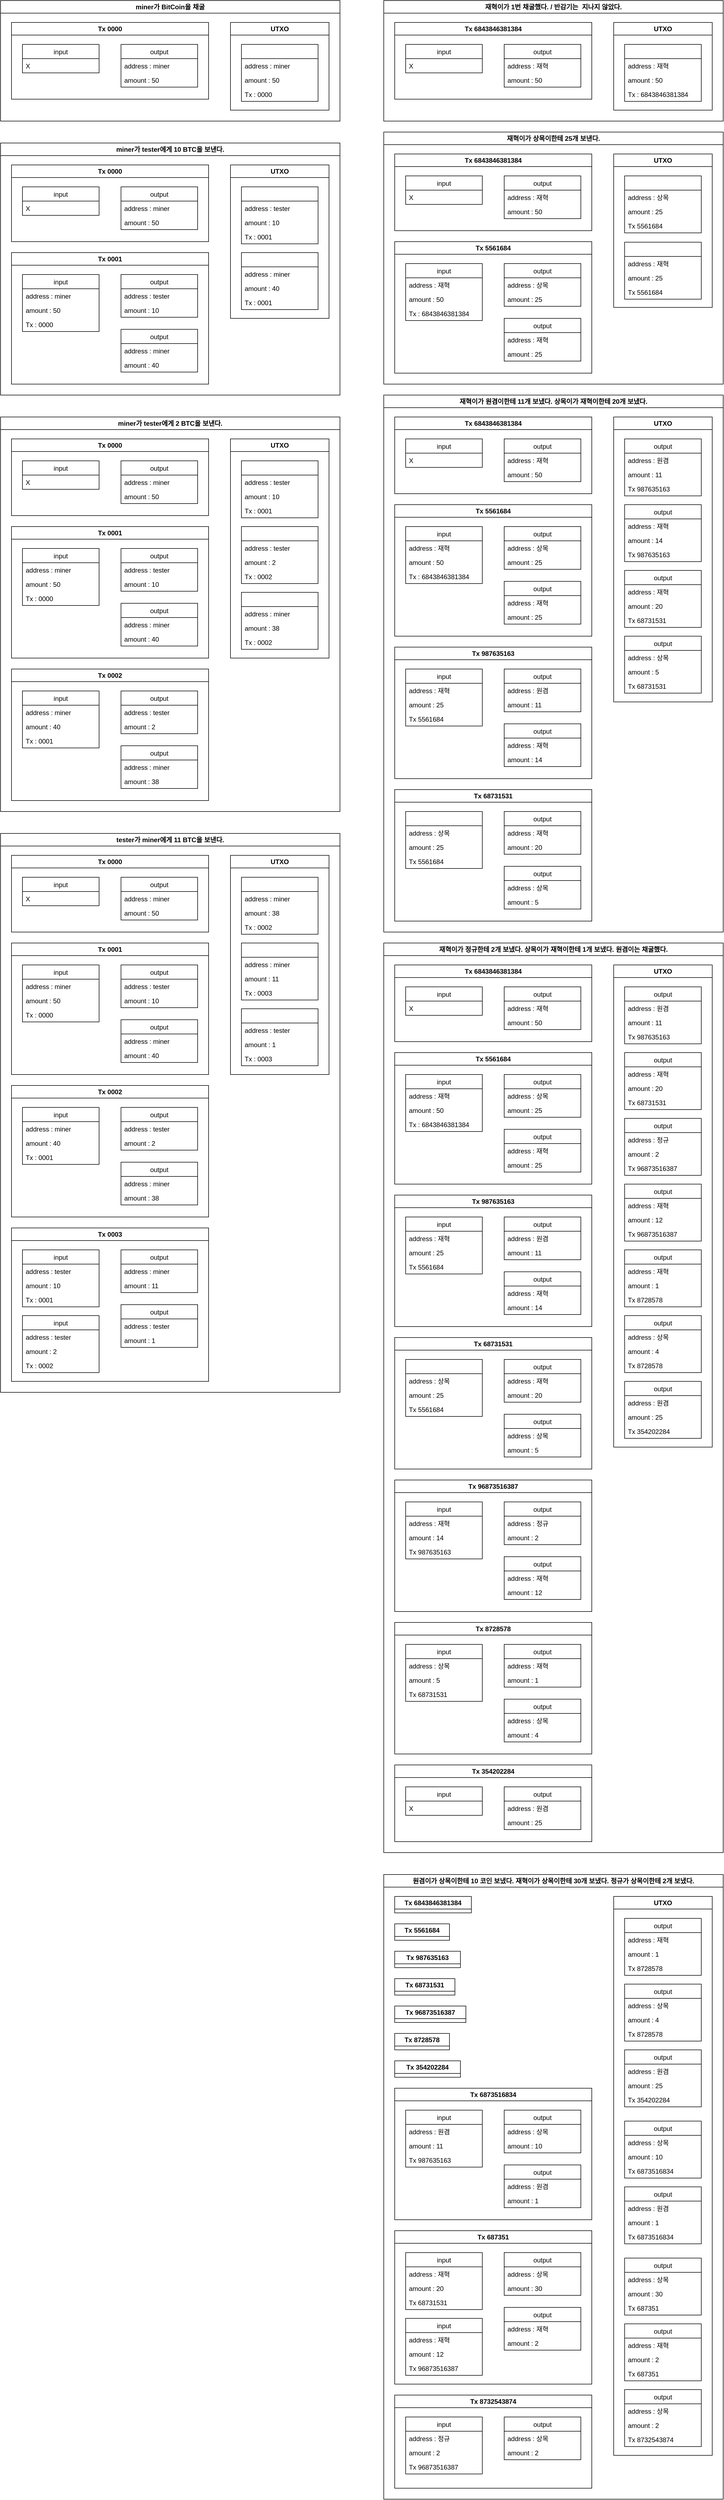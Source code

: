 <mxfile version="20.8.14" type="device"><diagram name="페이지-1" id="bECiqOnp19PxFy0f1OLx"><mxGraphModel dx="920" dy="820" grid="1" gridSize="10" guides="1" tooltips="1" connect="1" arrows="1" fold="1" page="1" pageScale="1" pageWidth="827" pageHeight="1169" math="0" shadow="0"><root><mxCell id="0"/><mxCell id="1" parent="0"/><mxCell id="Dd5iodx8a4I44ChmHp-f-1" value="miner가 BitCoin을 채굴" style="swimlane;whiteSpace=wrap;html=1;" parent="1" vertex="1"><mxGeometry x="40" y="40" width="620" height="220" as="geometry"/></mxCell><mxCell id="Dd5iodx8a4I44ChmHp-f-2" value="Tx 0000" style="swimlane;whiteSpace=wrap;html=1;" parent="Dd5iodx8a4I44ChmHp-f-1" vertex="1"><mxGeometry x="20" y="40" width="360" height="140" as="geometry"/></mxCell><mxCell id="Dd5iodx8a4I44ChmHp-f-3" value="input" style="swimlane;fontStyle=0;childLayout=stackLayout;horizontal=1;startSize=26;fillColor=none;horizontalStack=0;resizeParent=1;resizeParentMax=0;resizeLast=0;collapsible=1;marginBottom=0;" parent="Dd5iodx8a4I44ChmHp-f-2" vertex="1"><mxGeometry x="20" y="40" width="140" height="52" as="geometry"/></mxCell><mxCell id="Dd5iodx8a4I44ChmHp-f-4" value="X" style="text;strokeColor=none;fillColor=none;align=left;verticalAlign=top;spacingLeft=4;spacingRight=4;overflow=hidden;rotatable=0;points=[[0,0.5],[1,0.5]];portConstraint=eastwest;" parent="Dd5iodx8a4I44ChmHp-f-3" vertex="1"><mxGeometry y="26" width="140" height="26" as="geometry"/></mxCell><mxCell id="Dd5iodx8a4I44ChmHp-f-7" value="output" style="swimlane;fontStyle=0;childLayout=stackLayout;horizontal=1;startSize=26;fillColor=none;horizontalStack=0;resizeParent=1;resizeParentMax=0;resizeLast=0;collapsible=1;marginBottom=0;" parent="Dd5iodx8a4I44ChmHp-f-2" vertex="1"><mxGeometry x="200" y="40" width="140" height="78" as="geometry"/></mxCell><mxCell id="Dd5iodx8a4I44ChmHp-f-8" value="address : miner" style="text;strokeColor=none;fillColor=none;align=left;verticalAlign=top;spacingLeft=4;spacingRight=4;overflow=hidden;rotatable=0;points=[[0,0.5],[1,0.5]];portConstraint=eastwest;" parent="Dd5iodx8a4I44ChmHp-f-7" vertex="1"><mxGeometry y="26" width="140" height="26" as="geometry"/></mxCell><mxCell id="Dd5iodx8a4I44ChmHp-f-9" value="amount : 50" style="text;strokeColor=none;fillColor=none;align=left;verticalAlign=top;spacingLeft=4;spacingRight=4;overflow=hidden;rotatable=0;points=[[0,0.5],[1,0.5]];portConstraint=eastwest;" parent="Dd5iodx8a4I44ChmHp-f-7" vertex="1"><mxGeometry y="52" width="140" height="26" as="geometry"/></mxCell><mxCell id="Dd5iodx8a4I44ChmHp-f-11" value="UTXO" style="swimlane;whiteSpace=wrap;html=1;" parent="Dd5iodx8a4I44ChmHp-f-1" vertex="1"><mxGeometry x="420" y="40" width="180" height="160" as="geometry"/></mxCell><mxCell id="Dd5iodx8a4I44ChmHp-f-14" value="" style="swimlane;fontStyle=0;childLayout=stackLayout;horizontal=1;startSize=26;fillColor=none;horizontalStack=0;resizeParent=1;resizeParentMax=0;resizeLast=0;collapsible=1;marginBottom=0;" parent="Dd5iodx8a4I44ChmHp-f-11" vertex="1"><mxGeometry x="20" y="40" width="140" height="104" as="geometry"/></mxCell><mxCell id="Dd5iodx8a4I44ChmHp-f-15" value="address : miner" style="text;strokeColor=none;fillColor=none;align=left;verticalAlign=top;spacingLeft=4;spacingRight=4;overflow=hidden;rotatable=0;points=[[0,0.5],[1,0.5]];portConstraint=eastwest;" parent="Dd5iodx8a4I44ChmHp-f-14" vertex="1"><mxGeometry y="26" width="140" height="26" as="geometry"/></mxCell><mxCell id="Dd5iodx8a4I44ChmHp-f-17" value="amount : 50" style="text;strokeColor=none;fillColor=none;align=left;verticalAlign=top;spacingLeft=4;spacingRight=4;overflow=hidden;rotatable=0;points=[[0,0.5],[1,0.5]];portConstraint=eastwest;" parent="Dd5iodx8a4I44ChmHp-f-14" vertex="1"><mxGeometry y="52" width="140" height="26" as="geometry"/></mxCell><mxCell id="Dd5iodx8a4I44ChmHp-f-16" value="Tx : 0000" style="text;strokeColor=none;fillColor=none;align=left;verticalAlign=top;spacingLeft=4;spacingRight=4;overflow=hidden;rotatable=0;points=[[0,0.5],[1,0.5]];portConstraint=eastwest;" parent="Dd5iodx8a4I44ChmHp-f-14" vertex="1"><mxGeometry y="78" width="140" height="26" as="geometry"/></mxCell><mxCell id="Dd5iodx8a4I44ChmHp-f-18" value="miner가 tester에게 10 BTC을 보낸다." style="swimlane;whiteSpace=wrap;html=1;" parent="1" vertex="1"><mxGeometry x="40" y="300" width="620" height="460" as="geometry"/></mxCell><mxCell id="Dd5iodx8a4I44ChmHp-f-19" value="Tx 0000" style="swimlane;whiteSpace=wrap;html=1;" parent="Dd5iodx8a4I44ChmHp-f-18" vertex="1"><mxGeometry x="20" y="40" width="360" height="140" as="geometry"/></mxCell><mxCell id="Dd5iodx8a4I44ChmHp-f-20" value="input" style="swimlane;fontStyle=0;childLayout=stackLayout;horizontal=1;startSize=26;fillColor=none;horizontalStack=0;resizeParent=1;resizeParentMax=0;resizeLast=0;collapsible=1;marginBottom=0;" parent="Dd5iodx8a4I44ChmHp-f-19" vertex="1"><mxGeometry x="20" y="40" width="140" height="52" as="geometry"/></mxCell><mxCell id="Dd5iodx8a4I44ChmHp-f-21" value="X" style="text;strokeColor=none;fillColor=none;align=left;verticalAlign=top;spacingLeft=4;spacingRight=4;overflow=hidden;rotatable=0;points=[[0,0.5],[1,0.5]];portConstraint=eastwest;" parent="Dd5iodx8a4I44ChmHp-f-20" vertex="1"><mxGeometry y="26" width="140" height="26" as="geometry"/></mxCell><mxCell id="Dd5iodx8a4I44ChmHp-f-22" value="output" style="swimlane;fontStyle=0;childLayout=stackLayout;horizontal=1;startSize=26;fillColor=none;horizontalStack=0;resizeParent=1;resizeParentMax=0;resizeLast=0;collapsible=1;marginBottom=0;" parent="Dd5iodx8a4I44ChmHp-f-19" vertex="1"><mxGeometry x="200" y="40" width="140" height="78" as="geometry"/></mxCell><mxCell id="Dd5iodx8a4I44ChmHp-f-23" value="address : miner" style="text;strokeColor=none;fillColor=none;align=left;verticalAlign=top;spacingLeft=4;spacingRight=4;overflow=hidden;rotatable=0;points=[[0,0.5],[1,0.5]];portConstraint=eastwest;" parent="Dd5iodx8a4I44ChmHp-f-22" vertex="1"><mxGeometry y="26" width="140" height="26" as="geometry"/></mxCell><mxCell id="Dd5iodx8a4I44ChmHp-f-24" value="amount : 50" style="text;strokeColor=none;fillColor=none;align=left;verticalAlign=top;spacingLeft=4;spacingRight=4;overflow=hidden;rotatable=0;points=[[0,0.5],[1,0.5]];portConstraint=eastwest;" parent="Dd5iodx8a4I44ChmHp-f-22" vertex="1"><mxGeometry y="52" width="140" height="26" as="geometry"/></mxCell><mxCell id="Dd5iodx8a4I44ChmHp-f-25" value="UTXO" style="swimlane;whiteSpace=wrap;html=1;" parent="Dd5iodx8a4I44ChmHp-f-18" vertex="1"><mxGeometry x="420" y="40" width="180" height="280" as="geometry"/></mxCell><mxCell id="Dd5iodx8a4I44ChmHp-f-39" value="" style="swimlane;fontStyle=0;childLayout=stackLayout;horizontal=1;startSize=26;fillColor=none;horizontalStack=0;resizeParent=1;resizeParentMax=0;resizeLast=0;collapsible=1;marginBottom=0;" parent="Dd5iodx8a4I44ChmHp-f-25" vertex="1"><mxGeometry x="20" y="40" width="140" height="104" as="geometry"/></mxCell><mxCell id="Dd5iodx8a4I44ChmHp-f-40" value="address : tester" style="text;strokeColor=none;fillColor=none;align=left;verticalAlign=top;spacingLeft=4;spacingRight=4;overflow=hidden;rotatable=0;points=[[0,0.5],[1,0.5]];portConstraint=eastwest;" parent="Dd5iodx8a4I44ChmHp-f-39" vertex="1"><mxGeometry y="26" width="140" height="26" as="geometry"/></mxCell><mxCell id="Dd5iodx8a4I44ChmHp-f-45" value="amount : 10" style="text;strokeColor=none;fillColor=none;align=left;verticalAlign=top;spacingLeft=4;spacingRight=4;overflow=hidden;rotatable=0;points=[[0,0.5],[1,0.5]];portConstraint=eastwest;" parent="Dd5iodx8a4I44ChmHp-f-39" vertex="1"><mxGeometry y="52" width="140" height="26" as="geometry"/></mxCell><mxCell id="Dd5iodx8a4I44ChmHp-f-41" value="Tx : 0001" style="text;strokeColor=none;fillColor=none;align=left;verticalAlign=top;spacingLeft=4;spacingRight=4;overflow=hidden;rotatable=0;points=[[0,0.5],[1,0.5]];portConstraint=eastwest;" parent="Dd5iodx8a4I44ChmHp-f-39" vertex="1"><mxGeometry y="78" width="140" height="26" as="geometry"/></mxCell><mxCell id="Dd5iodx8a4I44ChmHp-f-42" value="" style="swimlane;fontStyle=0;childLayout=stackLayout;horizontal=1;startSize=26;fillColor=none;horizontalStack=0;resizeParent=1;resizeParentMax=0;resizeLast=0;collapsible=1;marginBottom=0;" parent="Dd5iodx8a4I44ChmHp-f-25" vertex="1"><mxGeometry x="20" y="160" width="140" height="104" as="geometry"/></mxCell><mxCell id="Dd5iodx8a4I44ChmHp-f-43" value="address : miner" style="text;strokeColor=none;fillColor=none;align=left;verticalAlign=top;spacingLeft=4;spacingRight=4;overflow=hidden;rotatable=0;points=[[0,0.5],[1,0.5]];portConstraint=eastwest;" parent="Dd5iodx8a4I44ChmHp-f-42" vertex="1"><mxGeometry y="26" width="140" height="26" as="geometry"/></mxCell><mxCell id="Dd5iodx8a4I44ChmHp-f-46" value="amount : 40" style="text;strokeColor=none;fillColor=none;align=left;verticalAlign=top;spacingLeft=4;spacingRight=4;overflow=hidden;rotatable=0;points=[[0,0.5],[1,0.5]];portConstraint=eastwest;" parent="Dd5iodx8a4I44ChmHp-f-42" vertex="1"><mxGeometry y="52" width="140" height="26" as="geometry"/></mxCell><mxCell id="Dd5iodx8a4I44ChmHp-f-44" value="Tx : 0001" style="text;strokeColor=none;fillColor=none;align=left;verticalAlign=top;spacingLeft=4;spacingRight=4;overflow=hidden;rotatable=0;points=[[0,0.5],[1,0.5]];portConstraint=eastwest;" parent="Dd5iodx8a4I44ChmHp-f-42" vertex="1"><mxGeometry y="78" width="140" height="26" as="geometry"/></mxCell><mxCell id="Dd5iodx8a4I44ChmHp-f-30" value="Tx 0001" style="swimlane;whiteSpace=wrap;html=1;" parent="Dd5iodx8a4I44ChmHp-f-18" vertex="1"><mxGeometry x="20" y="200" width="360" height="240" as="geometry"/></mxCell><mxCell id="Dd5iodx8a4I44ChmHp-f-33" value="output" style="swimlane;fontStyle=0;childLayout=stackLayout;horizontal=1;startSize=26;fillColor=none;horizontalStack=0;resizeParent=1;resizeParentMax=0;resizeLast=0;collapsible=1;marginBottom=0;" parent="Dd5iodx8a4I44ChmHp-f-30" vertex="1"><mxGeometry x="200" y="40" width="140" height="78" as="geometry"/></mxCell><mxCell id="Dd5iodx8a4I44ChmHp-f-34" value="address : tester" style="text;strokeColor=none;fillColor=none;align=left;verticalAlign=top;spacingLeft=4;spacingRight=4;overflow=hidden;rotatable=0;points=[[0,0.5],[1,0.5]];portConstraint=eastwest;" parent="Dd5iodx8a4I44ChmHp-f-33" vertex="1"><mxGeometry y="26" width="140" height="26" as="geometry"/></mxCell><mxCell id="Dd5iodx8a4I44ChmHp-f-35" value="amount : 10" style="text;strokeColor=none;fillColor=none;align=left;verticalAlign=top;spacingLeft=4;spacingRight=4;overflow=hidden;rotatable=0;points=[[0,0.5],[1,0.5]];portConstraint=eastwest;" parent="Dd5iodx8a4I44ChmHp-f-33" vertex="1"><mxGeometry y="52" width="140" height="26" as="geometry"/></mxCell><mxCell id="Dd5iodx8a4I44ChmHp-f-26" value="input" style="swimlane;fontStyle=0;childLayout=stackLayout;horizontal=1;startSize=26;fillColor=none;horizontalStack=0;resizeParent=1;resizeParentMax=0;resizeLast=0;collapsible=1;marginBottom=0;" parent="Dd5iodx8a4I44ChmHp-f-30" vertex="1"><mxGeometry x="20" y="40" width="140" height="104" as="geometry"/></mxCell><mxCell id="Dd5iodx8a4I44ChmHp-f-27" value="address : miner" style="text;strokeColor=none;fillColor=none;align=left;verticalAlign=top;spacingLeft=4;spacingRight=4;overflow=hidden;rotatable=0;points=[[0,0.5],[1,0.5]];portConstraint=eastwest;" parent="Dd5iodx8a4I44ChmHp-f-26" vertex="1"><mxGeometry y="26" width="140" height="26" as="geometry"/></mxCell><mxCell id="Dd5iodx8a4I44ChmHp-f-28" value="amount : 50" style="text;strokeColor=none;fillColor=none;align=left;verticalAlign=top;spacingLeft=4;spacingRight=4;overflow=hidden;rotatable=0;points=[[0,0.5],[1,0.5]];portConstraint=eastwest;" parent="Dd5iodx8a4I44ChmHp-f-26" vertex="1"><mxGeometry y="52" width="140" height="26" as="geometry"/></mxCell><mxCell id="Dd5iodx8a4I44ChmHp-f-29" value="Tx : 0000" style="text;strokeColor=none;fillColor=none;align=left;verticalAlign=top;spacingLeft=4;spacingRight=4;overflow=hidden;rotatable=0;points=[[0,0.5],[1,0.5]];portConstraint=eastwest;" parent="Dd5iodx8a4I44ChmHp-f-26" vertex="1"><mxGeometry y="78" width="140" height="26" as="geometry"/></mxCell><mxCell id="Dd5iodx8a4I44ChmHp-f-36" value="output" style="swimlane;fontStyle=0;childLayout=stackLayout;horizontal=1;startSize=26;fillColor=none;horizontalStack=0;resizeParent=1;resizeParentMax=0;resizeLast=0;collapsible=1;marginBottom=0;" parent="Dd5iodx8a4I44ChmHp-f-30" vertex="1"><mxGeometry x="200" y="140" width="140" height="78" as="geometry"/></mxCell><mxCell id="Dd5iodx8a4I44ChmHp-f-37" value="address : miner" style="text;strokeColor=none;fillColor=none;align=left;verticalAlign=top;spacingLeft=4;spacingRight=4;overflow=hidden;rotatable=0;points=[[0,0.5],[1,0.5]];portConstraint=eastwest;" parent="Dd5iodx8a4I44ChmHp-f-36" vertex="1"><mxGeometry y="26" width="140" height="26" as="geometry"/></mxCell><mxCell id="Dd5iodx8a4I44ChmHp-f-38" value="amount : 40" style="text;strokeColor=none;fillColor=none;align=left;verticalAlign=top;spacingLeft=4;spacingRight=4;overflow=hidden;rotatable=0;points=[[0,0.5],[1,0.5]];portConstraint=eastwest;" parent="Dd5iodx8a4I44ChmHp-f-36" vertex="1"><mxGeometry y="52" width="140" height="26" as="geometry"/></mxCell><mxCell id="Dd5iodx8a4I44ChmHp-f-47" value="miner가 tester에게 2 BTC을 보낸다." style="swimlane;whiteSpace=wrap;html=1;" parent="1" vertex="1"><mxGeometry x="40" y="800" width="620" height="720" as="geometry"/></mxCell><mxCell id="Dd5iodx8a4I44ChmHp-f-48" value="Tx 0000" style="swimlane;whiteSpace=wrap;html=1;" parent="Dd5iodx8a4I44ChmHp-f-47" vertex="1"><mxGeometry x="20" y="40" width="360" height="140" as="geometry"/></mxCell><mxCell id="Dd5iodx8a4I44ChmHp-f-49" value="input" style="swimlane;fontStyle=0;childLayout=stackLayout;horizontal=1;startSize=26;fillColor=none;horizontalStack=0;resizeParent=1;resizeParentMax=0;resizeLast=0;collapsible=1;marginBottom=0;" parent="Dd5iodx8a4I44ChmHp-f-48" vertex="1"><mxGeometry x="20" y="40" width="140" height="52" as="geometry"/></mxCell><mxCell id="Dd5iodx8a4I44ChmHp-f-50" value="X" style="text;strokeColor=none;fillColor=none;align=left;verticalAlign=top;spacingLeft=4;spacingRight=4;overflow=hidden;rotatable=0;points=[[0,0.5],[1,0.5]];portConstraint=eastwest;" parent="Dd5iodx8a4I44ChmHp-f-49" vertex="1"><mxGeometry y="26" width="140" height="26" as="geometry"/></mxCell><mxCell id="Dd5iodx8a4I44ChmHp-f-51" value="output" style="swimlane;fontStyle=0;childLayout=stackLayout;horizontal=1;startSize=26;fillColor=none;horizontalStack=0;resizeParent=1;resizeParentMax=0;resizeLast=0;collapsible=1;marginBottom=0;" parent="Dd5iodx8a4I44ChmHp-f-48" vertex="1"><mxGeometry x="200" y="40" width="140" height="78" as="geometry"/></mxCell><mxCell id="Dd5iodx8a4I44ChmHp-f-52" value="address : miner" style="text;strokeColor=none;fillColor=none;align=left;verticalAlign=top;spacingLeft=4;spacingRight=4;overflow=hidden;rotatable=0;points=[[0,0.5],[1,0.5]];portConstraint=eastwest;" parent="Dd5iodx8a4I44ChmHp-f-51" vertex="1"><mxGeometry y="26" width="140" height="26" as="geometry"/></mxCell><mxCell id="Dd5iodx8a4I44ChmHp-f-53" value="amount : 50" style="text;strokeColor=none;fillColor=none;align=left;verticalAlign=top;spacingLeft=4;spacingRight=4;overflow=hidden;rotatable=0;points=[[0,0.5],[1,0.5]];portConstraint=eastwest;" parent="Dd5iodx8a4I44ChmHp-f-51" vertex="1"><mxGeometry y="52" width="140" height="26" as="geometry"/></mxCell><mxCell id="Dd5iodx8a4I44ChmHp-f-54" value="UTXO" style="swimlane;whiteSpace=wrap;html=1;" parent="Dd5iodx8a4I44ChmHp-f-47" vertex="1"><mxGeometry x="420" y="40" width="180" height="400" as="geometry"/></mxCell><mxCell id="Dd5iodx8a4I44ChmHp-f-55" value="" style="swimlane;fontStyle=0;childLayout=stackLayout;horizontal=1;startSize=26;fillColor=none;horizontalStack=0;resizeParent=1;resizeParentMax=0;resizeLast=0;collapsible=1;marginBottom=0;" parent="Dd5iodx8a4I44ChmHp-f-54" vertex="1"><mxGeometry x="20" y="40" width="140" height="104" as="geometry"/></mxCell><mxCell id="Dd5iodx8a4I44ChmHp-f-56" value="address : tester" style="text;strokeColor=none;fillColor=none;align=left;verticalAlign=top;spacingLeft=4;spacingRight=4;overflow=hidden;rotatable=0;points=[[0,0.5],[1,0.5]];portConstraint=eastwest;" parent="Dd5iodx8a4I44ChmHp-f-55" vertex="1"><mxGeometry y="26" width="140" height="26" as="geometry"/></mxCell><mxCell id="Dd5iodx8a4I44ChmHp-f-57" value="amount : 10" style="text;strokeColor=none;fillColor=none;align=left;verticalAlign=top;spacingLeft=4;spacingRight=4;overflow=hidden;rotatable=0;points=[[0,0.5],[1,0.5]];portConstraint=eastwest;" parent="Dd5iodx8a4I44ChmHp-f-55" vertex="1"><mxGeometry y="52" width="140" height="26" as="geometry"/></mxCell><mxCell id="Dd5iodx8a4I44ChmHp-f-58" value="Tx : 0001" style="text;strokeColor=none;fillColor=none;align=left;verticalAlign=top;spacingLeft=4;spacingRight=4;overflow=hidden;rotatable=0;points=[[0,0.5],[1,0.5]];portConstraint=eastwest;" parent="Dd5iodx8a4I44ChmHp-f-55" vertex="1"><mxGeometry y="78" width="140" height="26" as="geometry"/></mxCell><mxCell id="Dd5iodx8a4I44ChmHp-f-85" value="" style="swimlane;fontStyle=0;childLayout=stackLayout;horizontal=1;startSize=26;fillColor=none;horizontalStack=0;resizeParent=1;resizeParentMax=0;resizeLast=0;collapsible=1;marginBottom=0;" parent="Dd5iodx8a4I44ChmHp-f-54" vertex="1"><mxGeometry x="20" y="160" width="140" height="104" as="geometry"/></mxCell><mxCell id="Dd5iodx8a4I44ChmHp-f-86" value="address : tester" style="text;strokeColor=none;fillColor=none;align=left;verticalAlign=top;spacingLeft=4;spacingRight=4;overflow=hidden;rotatable=0;points=[[0,0.5],[1,0.5]];portConstraint=eastwest;" parent="Dd5iodx8a4I44ChmHp-f-85" vertex="1"><mxGeometry y="26" width="140" height="26" as="geometry"/></mxCell><mxCell id="Dd5iodx8a4I44ChmHp-f-87" value="amount : 2" style="text;strokeColor=none;fillColor=none;align=left;verticalAlign=top;spacingLeft=4;spacingRight=4;overflow=hidden;rotatable=0;points=[[0,0.5],[1,0.5]];portConstraint=eastwest;" parent="Dd5iodx8a4I44ChmHp-f-85" vertex="1"><mxGeometry y="52" width="140" height="26" as="geometry"/></mxCell><mxCell id="Dd5iodx8a4I44ChmHp-f-88" value="Tx : 0002" style="text;strokeColor=none;fillColor=none;align=left;verticalAlign=top;spacingLeft=4;spacingRight=4;overflow=hidden;rotatable=0;points=[[0,0.5],[1,0.5]];portConstraint=eastwest;" parent="Dd5iodx8a4I44ChmHp-f-85" vertex="1"><mxGeometry y="78" width="140" height="26" as="geometry"/></mxCell><mxCell id="Dd5iodx8a4I44ChmHp-f-89" value="" style="swimlane;fontStyle=0;childLayout=stackLayout;horizontal=1;startSize=26;fillColor=none;horizontalStack=0;resizeParent=1;resizeParentMax=0;resizeLast=0;collapsible=1;marginBottom=0;" parent="Dd5iodx8a4I44ChmHp-f-54" vertex="1"><mxGeometry x="20" y="280" width="140" height="104" as="geometry"/></mxCell><mxCell id="Dd5iodx8a4I44ChmHp-f-90" value="address : miner" style="text;strokeColor=none;fillColor=none;align=left;verticalAlign=top;spacingLeft=4;spacingRight=4;overflow=hidden;rotatable=0;points=[[0,0.5],[1,0.5]];portConstraint=eastwest;" parent="Dd5iodx8a4I44ChmHp-f-89" vertex="1"><mxGeometry y="26" width="140" height="26" as="geometry"/></mxCell><mxCell id="Dd5iodx8a4I44ChmHp-f-91" value="amount : 38" style="text;strokeColor=none;fillColor=none;align=left;verticalAlign=top;spacingLeft=4;spacingRight=4;overflow=hidden;rotatable=0;points=[[0,0.5],[1,0.5]];portConstraint=eastwest;" parent="Dd5iodx8a4I44ChmHp-f-89" vertex="1"><mxGeometry y="52" width="140" height="26" as="geometry"/></mxCell><mxCell id="Dd5iodx8a4I44ChmHp-f-92" value="Tx : 0002" style="text;strokeColor=none;fillColor=none;align=left;verticalAlign=top;spacingLeft=4;spacingRight=4;overflow=hidden;rotatable=0;points=[[0,0.5],[1,0.5]];portConstraint=eastwest;" parent="Dd5iodx8a4I44ChmHp-f-89" vertex="1"><mxGeometry y="78" width="140" height="26" as="geometry"/></mxCell><mxCell id="Dd5iodx8a4I44ChmHp-f-63" value="Tx 0001" style="swimlane;whiteSpace=wrap;html=1;" parent="Dd5iodx8a4I44ChmHp-f-47" vertex="1"><mxGeometry x="20" y="200" width="360" height="240" as="geometry"/></mxCell><mxCell id="Dd5iodx8a4I44ChmHp-f-64" value="output" style="swimlane;fontStyle=0;childLayout=stackLayout;horizontal=1;startSize=26;fillColor=none;horizontalStack=0;resizeParent=1;resizeParentMax=0;resizeLast=0;collapsible=1;marginBottom=0;" parent="Dd5iodx8a4I44ChmHp-f-63" vertex="1"><mxGeometry x="200" y="40" width="140" height="78" as="geometry"><mxRectangle x="200" y="40" width="70" height="30" as="alternateBounds"/></mxGeometry></mxCell><mxCell id="Dd5iodx8a4I44ChmHp-f-65" value="address : tester" style="text;strokeColor=none;fillColor=none;align=left;verticalAlign=top;spacingLeft=4;spacingRight=4;overflow=hidden;rotatable=0;points=[[0,0.5],[1,0.5]];portConstraint=eastwest;" parent="Dd5iodx8a4I44ChmHp-f-64" vertex="1"><mxGeometry y="26" width="140" height="26" as="geometry"/></mxCell><mxCell id="Dd5iodx8a4I44ChmHp-f-66" value="amount : 10" style="text;strokeColor=none;fillColor=none;align=left;verticalAlign=top;spacingLeft=4;spacingRight=4;overflow=hidden;rotatable=0;points=[[0,0.5],[1,0.5]];portConstraint=eastwest;" parent="Dd5iodx8a4I44ChmHp-f-64" vertex="1"><mxGeometry y="52" width="140" height="26" as="geometry"/></mxCell><mxCell id="Dd5iodx8a4I44ChmHp-f-67" value="input" style="swimlane;fontStyle=0;childLayout=stackLayout;horizontal=1;startSize=26;fillColor=none;horizontalStack=0;resizeParent=1;resizeParentMax=0;resizeLast=0;collapsible=1;marginBottom=0;" parent="Dd5iodx8a4I44ChmHp-f-63" vertex="1"><mxGeometry x="20" y="40" width="140" height="104" as="geometry"><mxRectangle x="20" y="40" width="70" height="30" as="alternateBounds"/></mxGeometry></mxCell><mxCell id="Dd5iodx8a4I44ChmHp-f-68" value="address : miner" style="text;strokeColor=none;fillColor=none;align=left;verticalAlign=top;spacingLeft=4;spacingRight=4;overflow=hidden;rotatable=0;points=[[0,0.5],[1,0.5]];portConstraint=eastwest;" parent="Dd5iodx8a4I44ChmHp-f-67" vertex="1"><mxGeometry y="26" width="140" height="26" as="geometry"/></mxCell><mxCell id="Dd5iodx8a4I44ChmHp-f-69" value="amount : 50" style="text;strokeColor=none;fillColor=none;align=left;verticalAlign=top;spacingLeft=4;spacingRight=4;overflow=hidden;rotatable=0;points=[[0,0.5],[1,0.5]];portConstraint=eastwest;" parent="Dd5iodx8a4I44ChmHp-f-67" vertex="1"><mxGeometry y="52" width="140" height="26" as="geometry"/></mxCell><mxCell id="Dd5iodx8a4I44ChmHp-f-70" value="Tx : 0000" style="text;strokeColor=none;fillColor=none;align=left;verticalAlign=top;spacingLeft=4;spacingRight=4;overflow=hidden;rotatable=0;points=[[0,0.5],[1,0.5]];portConstraint=eastwest;" parent="Dd5iodx8a4I44ChmHp-f-67" vertex="1"><mxGeometry y="78" width="140" height="26" as="geometry"/></mxCell><mxCell id="Dd5iodx8a4I44ChmHp-f-71" value="output" style="swimlane;fontStyle=0;childLayout=stackLayout;horizontal=1;startSize=26;fillColor=none;horizontalStack=0;resizeParent=1;resizeParentMax=0;resizeLast=0;collapsible=1;marginBottom=0;" parent="Dd5iodx8a4I44ChmHp-f-63" vertex="1"><mxGeometry x="200" y="140" width="140" height="78" as="geometry"/></mxCell><mxCell id="Dd5iodx8a4I44ChmHp-f-72" value="address : miner" style="text;strokeColor=none;fillColor=none;align=left;verticalAlign=top;spacingLeft=4;spacingRight=4;overflow=hidden;rotatable=0;points=[[0,0.5],[1,0.5]];portConstraint=eastwest;" parent="Dd5iodx8a4I44ChmHp-f-71" vertex="1"><mxGeometry y="26" width="140" height="26" as="geometry"/></mxCell><mxCell id="Dd5iodx8a4I44ChmHp-f-73" value="amount : 40" style="text;strokeColor=none;fillColor=none;align=left;verticalAlign=top;spacingLeft=4;spacingRight=4;overflow=hidden;rotatable=0;points=[[0,0.5],[1,0.5]];portConstraint=eastwest;" parent="Dd5iodx8a4I44ChmHp-f-71" vertex="1"><mxGeometry y="52" width="140" height="26" as="geometry"/></mxCell><mxCell id="Dd5iodx8a4I44ChmHp-f-74" value="Tx 0002" style="swimlane;whiteSpace=wrap;html=1;" parent="Dd5iodx8a4I44ChmHp-f-47" vertex="1"><mxGeometry x="20" y="460" width="360" height="240" as="geometry"/></mxCell><mxCell id="Dd5iodx8a4I44ChmHp-f-75" value="output" style="swimlane;fontStyle=0;childLayout=stackLayout;horizontal=1;startSize=26;fillColor=none;horizontalStack=0;resizeParent=1;resizeParentMax=0;resizeLast=0;collapsible=1;marginBottom=0;" parent="Dd5iodx8a4I44ChmHp-f-74" vertex="1"><mxGeometry x="200" y="40" width="140" height="78" as="geometry"/></mxCell><mxCell id="Dd5iodx8a4I44ChmHp-f-76" value="address : tester" style="text;strokeColor=none;fillColor=none;align=left;verticalAlign=top;spacingLeft=4;spacingRight=4;overflow=hidden;rotatable=0;points=[[0,0.5],[1,0.5]];portConstraint=eastwest;" parent="Dd5iodx8a4I44ChmHp-f-75" vertex="1"><mxGeometry y="26" width="140" height="26" as="geometry"/></mxCell><mxCell id="Dd5iodx8a4I44ChmHp-f-77" value="amount : 2" style="text;strokeColor=none;fillColor=none;align=left;verticalAlign=top;spacingLeft=4;spacingRight=4;overflow=hidden;rotatable=0;points=[[0,0.5],[1,0.5]];portConstraint=eastwest;" parent="Dd5iodx8a4I44ChmHp-f-75" vertex="1"><mxGeometry y="52" width="140" height="26" as="geometry"/></mxCell><mxCell id="Dd5iodx8a4I44ChmHp-f-78" value="input" style="swimlane;fontStyle=0;childLayout=stackLayout;horizontal=1;startSize=26;fillColor=none;horizontalStack=0;resizeParent=1;resizeParentMax=0;resizeLast=0;collapsible=1;marginBottom=0;" parent="Dd5iodx8a4I44ChmHp-f-74" vertex="1"><mxGeometry x="20" y="40" width="140" height="104" as="geometry"/></mxCell><mxCell id="Dd5iodx8a4I44ChmHp-f-79" value="address : miner" style="text;strokeColor=none;fillColor=none;align=left;verticalAlign=top;spacingLeft=4;spacingRight=4;overflow=hidden;rotatable=0;points=[[0,0.5],[1,0.5]];portConstraint=eastwest;" parent="Dd5iodx8a4I44ChmHp-f-78" vertex="1"><mxGeometry y="26" width="140" height="26" as="geometry"/></mxCell><mxCell id="Dd5iodx8a4I44ChmHp-f-80" value="amount : 40" style="text;strokeColor=none;fillColor=none;align=left;verticalAlign=top;spacingLeft=4;spacingRight=4;overflow=hidden;rotatable=0;points=[[0,0.5],[1,0.5]];portConstraint=eastwest;" parent="Dd5iodx8a4I44ChmHp-f-78" vertex="1"><mxGeometry y="52" width="140" height="26" as="geometry"/></mxCell><mxCell id="Dd5iodx8a4I44ChmHp-f-81" value="Tx : 0001" style="text;strokeColor=none;fillColor=none;align=left;verticalAlign=top;spacingLeft=4;spacingRight=4;overflow=hidden;rotatable=0;points=[[0,0.5],[1,0.5]];portConstraint=eastwest;" parent="Dd5iodx8a4I44ChmHp-f-78" vertex="1"><mxGeometry y="78" width="140" height="26" as="geometry"/></mxCell><mxCell id="Dd5iodx8a4I44ChmHp-f-82" value="output" style="swimlane;fontStyle=0;childLayout=stackLayout;horizontal=1;startSize=26;fillColor=none;horizontalStack=0;resizeParent=1;resizeParentMax=0;resizeLast=0;collapsible=1;marginBottom=0;" parent="Dd5iodx8a4I44ChmHp-f-74" vertex="1"><mxGeometry x="200" y="140" width="140" height="78" as="geometry"/></mxCell><mxCell id="Dd5iodx8a4I44ChmHp-f-83" value="address : miner" style="text;strokeColor=none;fillColor=none;align=left;verticalAlign=top;spacingLeft=4;spacingRight=4;overflow=hidden;rotatable=0;points=[[0,0.5],[1,0.5]];portConstraint=eastwest;" parent="Dd5iodx8a4I44ChmHp-f-82" vertex="1"><mxGeometry y="26" width="140" height="26" as="geometry"/></mxCell><mxCell id="Dd5iodx8a4I44ChmHp-f-84" value="amount : 38" style="text;strokeColor=none;fillColor=none;align=left;verticalAlign=top;spacingLeft=4;spacingRight=4;overflow=hidden;rotatable=0;points=[[0,0.5],[1,0.5]];portConstraint=eastwest;" parent="Dd5iodx8a4I44ChmHp-f-82" vertex="1"><mxGeometry y="52" width="140" height="26" as="geometry"/></mxCell><mxCell id="Dd5iodx8a4I44ChmHp-f-93" value="tester가 miner에게 11 BTC을 보낸다." style="swimlane;whiteSpace=wrap;html=1;" parent="1" vertex="1"><mxGeometry x="40" y="1560" width="620" height="1020" as="geometry"/></mxCell><mxCell id="Dd5iodx8a4I44ChmHp-f-94" value="Tx 0000" style="swimlane;whiteSpace=wrap;html=1;" parent="Dd5iodx8a4I44ChmHp-f-93" vertex="1"><mxGeometry x="20" y="40" width="360" height="140" as="geometry"/></mxCell><mxCell id="Dd5iodx8a4I44ChmHp-f-95" value="input" style="swimlane;fontStyle=0;childLayout=stackLayout;horizontal=1;startSize=26;fillColor=none;horizontalStack=0;resizeParent=1;resizeParentMax=0;resizeLast=0;collapsible=1;marginBottom=0;" parent="Dd5iodx8a4I44ChmHp-f-94" vertex="1"><mxGeometry x="20" y="40" width="140" height="52" as="geometry"/></mxCell><mxCell id="Dd5iodx8a4I44ChmHp-f-96" value="X" style="text;strokeColor=none;fillColor=none;align=left;verticalAlign=top;spacingLeft=4;spacingRight=4;overflow=hidden;rotatable=0;points=[[0,0.5],[1,0.5]];portConstraint=eastwest;" parent="Dd5iodx8a4I44ChmHp-f-95" vertex="1"><mxGeometry y="26" width="140" height="26" as="geometry"/></mxCell><mxCell id="Dd5iodx8a4I44ChmHp-f-97" value="output" style="swimlane;fontStyle=0;childLayout=stackLayout;horizontal=1;startSize=26;fillColor=none;horizontalStack=0;resizeParent=1;resizeParentMax=0;resizeLast=0;collapsible=1;marginBottom=0;" parent="Dd5iodx8a4I44ChmHp-f-94" vertex="1"><mxGeometry x="200" y="40" width="140" height="78" as="geometry"/></mxCell><mxCell id="Dd5iodx8a4I44ChmHp-f-98" value="address : miner" style="text;strokeColor=none;fillColor=none;align=left;verticalAlign=top;spacingLeft=4;spacingRight=4;overflow=hidden;rotatable=0;points=[[0,0.5],[1,0.5]];portConstraint=eastwest;" parent="Dd5iodx8a4I44ChmHp-f-97" vertex="1"><mxGeometry y="26" width="140" height="26" as="geometry"/></mxCell><mxCell id="Dd5iodx8a4I44ChmHp-f-99" value="amount : 50" style="text;strokeColor=none;fillColor=none;align=left;verticalAlign=top;spacingLeft=4;spacingRight=4;overflow=hidden;rotatable=0;points=[[0,0.5],[1,0.5]];portConstraint=eastwest;" parent="Dd5iodx8a4I44ChmHp-f-97" vertex="1"><mxGeometry y="52" width="140" height="26" as="geometry"/></mxCell><mxCell id="Dd5iodx8a4I44ChmHp-f-100" value="UTXO" style="swimlane;whiteSpace=wrap;html=1;" parent="Dd5iodx8a4I44ChmHp-f-93" vertex="1"><mxGeometry x="420" y="40" width="180" height="400" as="geometry"/></mxCell><mxCell id="Dd5iodx8a4I44ChmHp-f-109" value="" style="swimlane;fontStyle=0;childLayout=stackLayout;horizontal=1;startSize=26;fillColor=none;horizontalStack=0;resizeParent=1;resizeParentMax=0;resizeLast=0;collapsible=1;marginBottom=0;" parent="Dd5iodx8a4I44ChmHp-f-100" vertex="1"><mxGeometry x="20" y="40" width="140" height="104" as="geometry"/></mxCell><mxCell id="Dd5iodx8a4I44ChmHp-f-110" value="address : miner" style="text;strokeColor=none;fillColor=none;align=left;verticalAlign=top;spacingLeft=4;spacingRight=4;overflow=hidden;rotatable=0;points=[[0,0.5],[1,0.5]];portConstraint=eastwest;" parent="Dd5iodx8a4I44ChmHp-f-109" vertex="1"><mxGeometry y="26" width="140" height="26" as="geometry"/></mxCell><mxCell id="Dd5iodx8a4I44ChmHp-f-111" value="amount : 38" style="text;strokeColor=none;fillColor=none;align=left;verticalAlign=top;spacingLeft=4;spacingRight=4;overflow=hidden;rotatable=0;points=[[0,0.5],[1,0.5]];portConstraint=eastwest;" parent="Dd5iodx8a4I44ChmHp-f-109" vertex="1"><mxGeometry y="52" width="140" height="26" as="geometry"/></mxCell><mxCell id="Dd5iodx8a4I44ChmHp-f-112" value="Tx : 0002" style="text;strokeColor=none;fillColor=none;align=left;verticalAlign=top;spacingLeft=4;spacingRight=4;overflow=hidden;rotatable=0;points=[[0,0.5],[1,0.5]];portConstraint=eastwest;" parent="Dd5iodx8a4I44ChmHp-f-109" vertex="1"><mxGeometry y="78" width="140" height="26" as="geometry"/></mxCell><mxCell id="Dd5iodx8a4I44ChmHp-f-146" value="" style="swimlane;fontStyle=0;childLayout=stackLayout;horizontal=1;startSize=26;fillColor=none;horizontalStack=0;resizeParent=1;resizeParentMax=0;resizeLast=0;collapsible=1;marginBottom=0;" parent="Dd5iodx8a4I44ChmHp-f-100" vertex="1"><mxGeometry x="20" y="160" width="140" height="104" as="geometry"/></mxCell><mxCell id="Dd5iodx8a4I44ChmHp-f-147" value="address : miner" style="text;strokeColor=none;fillColor=none;align=left;verticalAlign=top;spacingLeft=4;spacingRight=4;overflow=hidden;rotatable=0;points=[[0,0.5],[1,0.5]];portConstraint=eastwest;" parent="Dd5iodx8a4I44ChmHp-f-146" vertex="1"><mxGeometry y="26" width="140" height="26" as="geometry"/></mxCell><mxCell id="Dd5iodx8a4I44ChmHp-f-152" value="amount : 11" style="text;strokeColor=none;fillColor=none;align=left;verticalAlign=top;spacingLeft=4;spacingRight=4;overflow=hidden;rotatable=0;points=[[0,0.5],[1,0.5]];portConstraint=eastwest;" parent="Dd5iodx8a4I44ChmHp-f-146" vertex="1"><mxGeometry y="52" width="140" height="26" as="geometry"/></mxCell><mxCell id="Dd5iodx8a4I44ChmHp-f-148" value="Tx : 0003" style="text;strokeColor=none;fillColor=none;align=left;verticalAlign=top;spacingLeft=4;spacingRight=4;overflow=hidden;rotatable=0;points=[[0,0.5],[1,0.5]];portConstraint=eastwest;" parent="Dd5iodx8a4I44ChmHp-f-146" vertex="1"><mxGeometry y="78" width="140" height="26" as="geometry"/></mxCell><mxCell id="Dd5iodx8a4I44ChmHp-f-149" value="" style="swimlane;fontStyle=0;childLayout=stackLayout;horizontal=1;startSize=26;fillColor=none;horizontalStack=0;resizeParent=1;resizeParentMax=0;resizeLast=0;collapsible=1;marginBottom=0;" parent="Dd5iodx8a4I44ChmHp-f-100" vertex="1"><mxGeometry x="20" y="280" width="140" height="104" as="geometry"/></mxCell><mxCell id="Dd5iodx8a4I44ChmHp-f-150" value="address : tester" style="text;strokeColor=none;fillColor=none;align=left;verticalAlign=top;spacingLeft=4;spacingRight=4;overflow=hidden;rotatable=0;points=[[0,0.5],[1,0.5]];portConstraint=eastwest;" parent="Dd5iodx8a4I44ChmHp-f-149" vertex="1"><mxGeometry y="26" width="140" height="26" as="geometry"/></mxCell><mxCell id="Dd5iodx8a4I44ChmHp-f-153" value="amount : 1" style="text;strokeColor=none;fillColor=none;align=left;verticalAlign=top;spacingLeft=4;spacingRight=4;overflow=hidden;rotatable=0;points=[[0,0.5],[1,0.5]];portConstraint=eastwest;" parent="Dd5iodx8a4I44ChmHp-f-149" vertex="1"><mxGeometry y="52" width="140" height="26" as="geometry"/></mxCell><mxCell id="Dd5iodx8a4I44ChmHp-f-151" value="Tx : 0003" style="text;strokeColor=none;fillColor=none;align=left;verticalAlign=top;spacingLeft=4;spacingRight=4;overflow=hidden;rotatable=0;points=[[0,0.5],[1,0.5]];portConstraint=eastwest;" parent="Dd5iodx8a4I44ChmHp-f-149" vertex="1"><mxGeometry y="78" width="140" height="26" as="geometry"/></mxCell><mxCell id="Dd5iodx8a4I44ChmHp-f-113" value="Tx 0001" style="swimlane;whiteSpace=wrap;html=1;" parent="Dd5iodx8a4I44ChmHp-f-93" vertex="1"><mxGeometry x="20" y="200" width="360" height="240" as="geometry"/></mxCell><mxCell id="Dd5iodx8a4I44ChmHp-f-114" value="output" style="swimlane;fontStyle=0;childLayout=stackLayout;horizontal=1;startSize=26;fillColor=none;horizontalStack=0;resizeParent=1;resizeParentMax=0;resizeLast=0;collapsible=1;marginBottom=0;" parent="Dd5iodx8a4I44ChmHp-f-113" vertex="1"><mxGeometry x="200" y="40" width="140" height="78" as="geometry"/></mxCell><mxCell id="Dd5iodx8a4I44ChmHp-f-115" value="address : tester" style="text;strokeColor=none;fillColor=none;align=left;verticalAlign=top;spacingLeft=4;spacingRight=4;overflow=hidden;rotatable=0;points=[[0,0.5],[1,0.5]];portConstraint=eastwest;" parent="Dd5iodx8a4I44ChmHp-f-114" vertex="1"><mxGeometry y="26" width="140" height="26" as="geometry"/></mxCell><mxCell id="Dd5iodx8a4I44ChmHp-f-116" value="amount : 10" style="text;strokeColor=none;fillColor=none;align=left;verticalAlign=top;spacingLeft=4;spacingRight=4;overflow=hidden;rotatable=0;points=[[0,0.5],[1,0.5]];portConstraint=eastwest;" parent="Dd5iodx8a4I44ChmHp-f-114" vertex="1"><mxGeometry y="52" width="140" height="26" as="geometry"/></mxCell><mxCell id="Dd5iodx8a4I44ChmHp-f-117" value="input" style="swimlane;fontStyle=0;childLayout=stackLayout;horizontal=1;startSize=26;fillColor=none;horizontalStack=0;resizeParent=1;resizeParentMax=0;resizeLast=0;collapsible=1;marginBottom=0;" parent="Dd5iodx8a4I44ChmHp-f-113" vertex="1"><mxGeometry x="20" y="40" width="140" height="104" as="geometry"/></mxCell><mxCell id="Dd5iodx8a4I44ChmHp-f-118" value="address : miner" style="text;strokeColor=none;fillColor=none;align=left;verticalAlign=top;spacingLeft=4;spacingRight=4;overflow=hidden;rotatable=0;points=[[0,0.5],[1,0.5]];portConstraint=eastwest;" parent="Dd5iodx8a4I44ChmHp-f-117" vertex="1"><mxGeometry y="26" width="140" height="26" as="geometry"/></mxCell><mxCell id="Dd5iodx8a4I44ChmHp-f-119" value="amount : 50" style="text;strokeColor=none;fillColor=none;align=left;verticalAlign=top;spacingLeft=4;spacingRight=4;overflow=hidden;rotatable=0;points=[[0,0.5],[1,0.5]];portConstraint=eastwest;" parent="Dd5iodx8a4I44ChmHp-f-117" vertex="1"><mxGeometry y="52" width="140" height="26" as="geometry"/></mxCell><mxCell id="Dd5iodx8a4I44ChmHp-f-120" value="Tx : 0000" style="text;strokeColor=none;fillColor=none;align=left;verticalAlign=top;spacingLeft=4;spacingRight=4;overflow=hidden;rotatable=0;points=[[0,0.5],[1,0.5]];portConstraint=eastwest;" parent="Dd5iodx8a4I44ChmHp-f-117" vertex="1"><mxGeometry y="78" width="140" height="26" as="geometry"/></mxCell><mxCell id="Dd5iodx8a4I44ChmHp-f-121" value="output" style="swimlane;fontStyle=0;childLayout=stackLayout;horizontal=1;startSize=26;fillColor=none;horizontalStack=0;resizeParent=1;resizeParentMax=0;resizeLast=0;collapsible=1;marginBottom=0;" parent="Dd5iodx8a4I44ChmHp-f-113" vertex="1"><mxGeometry x="200" y="140" width="140" height="78" as="geometry"/></mxCell><mxCell id="Dd5iodx8a4I44ChmHp-f-122" value="address : miner" style="text;strokeColor=none;fillColor=none;align=left;verticalAlign=top;spacingLeft=4;spacingRight=4;overflow=hidden;rotatable=0;points=[[0,0.5],[1,0.5]];portConstraint=eastwest;" parent="Dd5iodx8a4I44ChmHp-f-121" vertex="1"><mxGeometry y="26" width="140" height="26" as="geometry"/></mxCell><mxCell id="Dd5iodx8a4I44ChmHp-f-123" value="amount : 40" style="text;strokeColor=none;fillColor=none;align=left;verticalAlign=top;spacingLeft=4;spacingRight=4;overflow=hidden;rotatable=0;points=[[0,0.5],[1,0.5]];portConstraint=eastwest;" parent="Dd5iodx8a4I44ChmHp-f-121" vertex="1"><mxGeometry y="52" width="140" height="26" as="geometry"/></mxCell><mxCell id="Dd5iodx8a4I44ChmHp-f-124" value="Tx 0002" style="swimlane;whiteSpace=wrap;html=1;" parent="Dd5iodx8a4I44ChmHp-f-93" vertex="1"><mxGeometry x="20" y="460" width="360" height="240" as="geometry"/></mxCell><mxCell id="Dd5iodx8a4I44ChmHp-f-125" value="output" style="swimlane;fontStyle=0;childLayout=stackLayout;horizontal=1;startSize=26;fillColor=none;horizontalStack=0;resizeParent=1;resizeParentMax=0;resizeLast=0;collapsible=1;marginBottom=0;" parent="Dd5iodx8a4I44ChmHp-f-124" vertex="1"><mxGeometry x="200" y="40" width="140" height="78" as="geometry"/></mxCell><mxCell id="Dd5iodx8a4I44ChmHp-f-126" value="address : tester" style="text;strokeColor=none;fillColor=none;align=left;verticalAlign=top;spacingLeft=4;spacingRight=4;overflow=hidden;rotatable=0;points=[[0,0.5],[1,0.5]];portConstraint=eastwest;" parent="Dd5iodx8a4I44ChmHp-f-125" vertex="1"><mxGeometry y="26" width="140" height="26" as="geometry"/></mxCell><mxCell id="Dd5iodx8a4I44ChmHp-f-127" value="amount : 2" style="text;strokeColor=none;fillColor=none;align=left;verticalAlign=top;spacingLeft=4;spacingRight=4;overflow=hidden;rotatable=0;points=[[0,0.5],[1,0.5]];portConstraint=eastwest;" parent="Dd5iodx8a4I44ChmHp-f-125" vertex="1"><mxGeometry y="52" width="140" height="26" as="geometry"/></mxCell><mxCell id="Dd5iodx8a4I44ChmHp-f-128" value="input" style="swimlane;fontStyle=0;childLayout=stackLayout;horizontal=1;startSize=26;fillColor=none;horizontalStack=0;resizeParent=1;resizeParentMax=0;resizeLast=0;collapsible=1;marginBottom=0;" parent="Dd5iodx8a4I44ChmHp-f-124" vertex="1"><mxGeometry x="20" y="40" width="140" height="104" as="geometry"/></mxCell><mxCell id="Dd5iodx8a4I44ChmHp-f-129" value="address : miner" style="text;strokeColor=none;fillColor=none;align=left;verticalAlign=top;spacingLeft=4;spacingRight=4;overflow=hidden;rotatable=0;points=[[0,0.5],[1,0.5]];portConstraint=eastwest;" parent="Dd5iodx8a4I44ChmHp-f-128" vertex="1"><mxGeometry y="26" width="140" height="26" as="geometry"/></mxCell><mxCell id="Dd5iodx8a4I44ChmHp-f-130" value="amount : 40" style="text;strokeColor=none;fillColor=none;align=left;verticalAlign=top;spacingLeft=4;spacingRight=4;overflow=hidden;rotatable=0;points=[[0,0.5],[1,0.5]];portConstraint=eastwest;" parent="Dd5iodx8a4I44ChmHp-f-128" vertex="1"><mxGeometry y="52" width="140" height="26" as="geometry"/></mxCell><mxCell id="Dd5iodx8a4I44ChmHp-f-131" value="Tx : 0001" style="text;strokeColor=none;fillColor=none;align=left;verticalAlign=top;spacingLeft=4;spacingRight=4;overflow=hidden;rotatable=0;points=[[0,0.5],[1,0.5]];portConstraint=eastwest;" parent="Dd5iodx8a4I44ChmHp-f-128" vertex="1"><mxGeometry y="78" width="140" height="26" as="geometry"/></mxCell><mxCell id="Dd5iodx8a4I44ChmHp-f-132" value="output" style="swimlane;fontStyle=0;childLayout=stackLayout;horizontal=1;startSize=26;fillColor=none;horizontalStack=0;resizeParent=1;resizeParentMax=0;resizeLast=0;collapsible=1;marginBottom=0;" parent="Dd5iodx8a4I44ChmHp-f-124" vertex="1"><mxGeometry x="200" y="140" width="140" height="78" as="geometry"/></mxCell><mxCell id="Dd5iodx8a4I44ChmHp-f-133" value="address : miner" style="text;strokeColor=none;fillColor=none;align=left;verticalAlign=top;spacingLeft=4;spacingRight=4;overflow=hidden;rotatable=0;points=[[0,0.5],[1,0.5]];portConstraint=eastwest;" parent="Dd5iodx8a4I44ChmHp-f-132" vertex="1"><mxGeometry y="26" width="140" height="26" as="geometry"/></mxCell><mxCell id="Dd5iodx8a4I44ChmHp-f-134" value="amount : 38" style="text;strokeColor=none;fillColor=none;align=left;verticalAlign=top;spacingLeft=4;spacingRight=4;overflow=hidden;rotatable=0;points=[[0,0.5],[1,0.5]];portConstraint=eastwest;" parent="Dd5iodx8a4I44ChmHp-f-132" vertex="1"><mxGeometry y="52" width="140" height="26" as="geometry"/></mxCell><mxCell id="Dd5iodx8a4I44ChmHp-f-135" value="Tx 0003" style="swimlane;whiteSpace=wrap;html=1;" parent="Dd5iodx8a4I44ChmHp-f-93" vertex="1"><mxGeometry x="20" y="720" width="360" height="280" as="geometry"/></mxCell><mxCell id="Dd5iodx8a4I44ChmHp-f-136" value="output" style="swimlane;fontStyle=0;childLayout=stackLayout;horizontal=1;startSize=26;fillColor=none;horizontalStack=0;resizeParent=1;resizeParentMax=0;resizeLast=0;collapsible=1;marginBottom=0;" parent="Dd5iodx8a4I44ChmHp-f-135" vertex="1"><mxGeometry x="200" y="40" width="140" height="78" as="geometry"/></mxCell><mxCell id="Dd5iodx8a4I44ChmHp-f-137" value="address : miner" style="text;strokeColor=none;fillColor=none;align=left;verticalAlign=top;spacingLeft=4;spacingRight=4;overflow=hidden;rotatable=0;points=[[0,0.5],[1,0.5]];portConstraint=eastwest;" parent="Dd5iodx8a4I44ChmHp-f-136" vertex="1"><mxGeometry y="26" width="140" height="26" as="geometry"/></mxCell><mxCell id="Dd5iodx8a4I44ChmHp-f-138" value="amount : 11" style="text;strokeColor=none;fillColor=none;align=left;verticalAlign=top;spacingLeft=4;spacingRight=4;overflow=hidden;rotatable=0;points=[[0,0.5],[1,0.5]];portConstraint=eastwest;" parent="Dd5iodx8a4I44ChmHp-f-136" vertex="1"><mxGeometry y="52" width="140" height="26" as="geometry"/></mxCell><mxCell id="Dd5iodx8a4I44ChmHp-f-143" value="output" style="swimlane;fontStyle=0;childLayout=stackLayout;horizontal=1;startSize=26;fillColor=none;horizontalStack=0;resizeParent=1;resizeParentMax=0;resizeLast=0;collapsible=1;marginBottom=0;" parent="Dd5iodx8a4I44ChmHp-f-135" vertex="1"><mxGeometry x="200" y="140" width="140" height="78" as="geometry"/></mxCell><mxCell id="Dd5iodx8a4I44ChmHp-f-144" value="address : tester" style="text;strokeColor=none;fillColor=none;align=left;verticalAlign=top;spacingLeft=4;spacingRight=4;overflow=hidden;rotatable=0;points=[[0,0.5],[1,0.5]];portConstraint=eastwest;" parent="Dd5iodx8a4I44ChmHp-f-143" vertex="1"><mxGeometry y="26" width="140" height="26" as="geometry"/></mxCell><mxCell id="Dd5iodx8a4I44ChmHp-f-145" value="amount : 1" style="text;strokeColor=none;fillColor=none;align=left;verticalAlign=top;spacingLeft=4;spacingRight=4;overflow=hidden;rotatable=0;points=[[0,0.5],[1,0.5]];portConstraint=eastwest;" parent="Dd5iodx8a4I44ChmHp-f-143" vertex="1"><mxGeometry y="52" width="140" height="26" as="geometry"/></mxCell><mxCell id="Dd5iodx8a4I44ChmHp-f-101" value="input" style="swimlane;fontStyle=0;childLayout=stackLayout;horizontal=1;startSize=26;fillColor=none;horizontalStack=0;resizeParent=1;resizeParentMax=0;resizeLast=0;collapsible=1;marginBottom=0;" parent="Dd5iodx8a4I44ChmHp-f-135" vertex="1"><mxGeometry x="20" y="40" width="140" height="104" as="geometry"/></mxCell><mxCell id="Dd5iodx8a4I44ChmHp-f-102" value="address : tester" style="text;strokeColor=none;fillColor=none;align=left;verticalAlign=top;spacingLeft=4;spacingRight=4;overflow=hidden;rotatable=0;points=[[0,0.5],[1,0.5]];portConstraint=eastwest;" parent="Dd5iodx8a4I44ChmHp-f-101" vertex="1"><mxGeometry y="26" width="140" height="26" as="geometry"/></mxCell><mxCell id="Dd5iodx8a4I44ChmHp-f-103" value="amount : 10" style="text;strokeColor=none;fillColor=none;align=left;verticalAlign=top;spacingLeft=4;spacingRight=4;overflow=hidden;rotatable=0;points=[[0,0.5],[1,0.5]];portConstraint=eastwest;" parent="Dd5iodx8a4I44ChmHp-f-101" vertex="1"><mxGeometry y="52" width="140" height="26" as="geometry"/></mxCell><mxCell id="Dd5iodx8a4I44ChmHp-f-104" value="Tx : 0001" style="text;strokeColor=none;fillColor=none;align=left;verticalAlign=top;spacingLeft=4;spacingRight=4;overflow=hidden;rotatable=0;points=[[0,0.5],[1,0.5]];portConstraint=eastwest;" parent="Dd5iodx8a4I44ChmHp-f-101" vertex="1"><mxGeometry y="78" width="140" height="26" as="geometry"/></mxCell><mxCell id="Dd5iodx8a4I44ChmHp-f-105" value="input" style="swimlane;fontStyle=0;childLayout=stackLayout;horizontal=1;startSize=26;fillColor=none;horizontalStack=0;resizeParent=1;resizeParentMax=0;resizeLast=0;collapsible=1;marginBottom=0;" parent="Dd5iodx8a4I44ChmHp-f-135" vertex="1"><mxGeometry x="20" y="160" width="140" height="104" as="geometry"/></mxCell><mxCell id="Dd5iodx8a4I44ChmHp-f-106" value="address : tester" style="text;strokeColor=none;fillColor=none;align=left;verticalAlign=top;spacingLeft=4;spacingRight=4;overflow=hidden;rotatable=0;points=[[0,0.5],[1,0.5]];portConstraint=eastwest;" parent="Dd5iodx8a4I44ChmHp-f-105" vertex="1"><mxGeometry y="26" width="140" height="26" as="geometry"/></mxCell><mxCell id="Dd5iodx8a4I44ChmHp-f-107" value="amount : 2" style="text;strokeColor=none;fillColor=none;align=left;verticalAlign=top;spacingLeft=4;spacingRight=4;overflow=hidden;rotatable=0;points=[[0,0.5],[1,0.5]];portConstraint=eastwest;" parent="Dd5iodx8a4I44ChmHp-f-105" vertex="1"><mxGeometry y="52" width="140" height="26" as="geometry"/></mxCell><mxCell id="Dd5iodx8a4I44ChmHp-f-108" value="Tx : 0002" style="text;strokeColor=none;fillColor=none;align=left;verticalAlign=top;spacingLeft=4;spacingRight=4;overflow=hidden;rotatable=0;points=[[0,0.5],[1,0.5]];portConstraint=eastwest;" parent="Dd5iodx8a4I44ChmHp-f-105" vertex="1"><mxGeometry y="78" width="140" height="26" as="geometry"/></mxCell><mxCell id="JzKH-8VownRYCe4NZPBF-2" value="재혁이가 1번 채굴했다. / 반감기는&amp;nbsp; 지나지 않았다." style="swimlane;whiteSpace=wrap;html=1;" parent="1" vertex="1"><mxGeometry x="740" y="40" width="620" height="220" as="geometry"/></mxCell><mxCell id="JzKH-8VownRYCe4NZPBF-3" value="Tx 6843846381384" style="swimlane;whiteSpace=wrap;html=1;" parent="JzKH-8VownRYCe4NZPBF-2" vertex="1"><mxGeometry x="20" y="40" width="360" height="140" as="geometry"/></mxCell><mxCell id="JzKH-8VownRYCe4NZPBF-4" value="input" style="swimlane;fontStyle=0;childLayout=stackLayout;horizontal=1;startSize=26;fillColor=none;horizontalStack=0;resizeParent=1;resizeParentMax=0;resizeLast=0;collapsible=1;marginBottom=0;" parent="JzKH-8VownRYCe4NZPBF-3" vertex="1"><mxGeometry x="20" y="40" width="140" height="52" as="geometry"/></mxCell><mxCell id="JzKH-8VownRYCe4NZPBF-5" value="X" style="text;strokeColor=none;fillColor=none;align=left;verticalAlign=top;spacingLeft=4;spacingRight=4;overflow=hidden;rotatable=0;points=[[0,0.5],[1,0.5]];portConstraint=eastwest;" parent="JzKH-8VownRYCe4NZPBF-4" vertex="1"><mxGeometry y="26" width="140" height="26" as="geometry"/></mxCell><mxCell id="JzKH-8VownRYCe4NZPBF-6" value="output" style="swimlane;fontStyle=0;childLayout=stackLayout;horizontal=1;startSize=26;fillColor=none;horizontalStack=0;resizeParent=1;resizeParentMax=0;resizeLast=0;collapsible=1;marginBottom=0;" parent="JzKH-8VownRYCe4NZPBF-3" vertex="1"><mxGeometry x="200" y="40" width="140" height="78" as="geometry"/></mxCell><mxCell id="JzKH-8VownRYCe4NZPBF-7" value="address : 재혁" style="text;strokeColor=none;fillColor=none;align=left;verticalAlign=top;spacingLeft=4;spacingRight=4;overflow=hidden;rotatable=0;points=[[0,0.5],[1,0.5]];portConstraint=eastwest;" parent="JzKH-8VownRYCe4NZPBF-6" vertex="1"><mxGeometry y="26" width="140" height="26" as="geometry"/></mxCell><mxCell id="JzKH-8VownRYCe4NZPBF-8" value="amount : 50" style="text;strokeColor=none;fillColor=none;align=left;verticalAlign=top;spacingLeft=4;spacingRight=4;overflow=hidden;rotatable=0;points=[[0,0.5],[1,0.5]];portConstraint=eastwest;" parent="JzKH-8VownRYCe4NZPBF-6" vertex="1"><mxGeometry y="52" width="140" height="26" as="geometry"/></mxCell><mxCell id="JzKH-8VownRYCe4NZPBF-9" value="UTXO" style="swimlane;whiteSpace=wrap;html=1;" parent="JzKH-8VownRYCe4NZPBF-2" vertex="1"><mxGeometry x="420" y="40" width="180" height="160" as="geometry"/></mxCell><mxCell id="JzKH-8VownRYCe4NZPBF-10" value="" style="swimlane;fontStyle=0;childLayout=stackLayout;horizontal=1;startSize=26;fillColor=none;horizontalStack=0;resizeParent=1;resizeParentMax=0;resizeLast=0;collapsible=1;marginBottom=0;" parent="JzKH-8VownRYCe4NZPBF-9" vertex="1"><mxGeometry x="20" y="40" width="140" height="104" as="geometry"/></mxCell><mxCell id="JzKH-8VownRYCe4NZPBF-11" value="address : 재혁" style="text;strokeColor=none;fillColor=none;align=left;verticalAlign=top;spacingLeft=4;spacingRight=4;overflow=hidden;rotatable=0;points=[[0,0.5],[1,0.5]];portConstraint=eastwest;" parent="JzKH-8VownRYCe4NZPBF-10" vertex="1"><mxGeometry y="26" width="140" height="26" as="geometry"/></mxCell><mxCell id="JzKH-8VownRYCe4NZPBF-12" value="amount : 50" style="text;strokeColor=none;fillColor=none;align=left;verticalAlign=top;spacingLeft=4;spacingRight=4;overflow=hidden;rotatable=0;points=[[0,0.5],[1,0.5]];portConstraint=eastwest;" parent="JzKH-8VownRYCe4NZPBF-10" vertex="1"><mxGeometry y="52" width="140" height="26" as="geometry"/></mxCell><mxCell id="JzKH-8VownRYCe4NZPBF-13" value="Tx : 6843846381384" style="text;strokeColor=none;fillColor=none;align=left;verticalAlign=top;spacingLeft=4;spacingRight=4;overflow=hidden;rotatable=0;points=[[0,0.5],[1,0.5]];portConstraint=eastwest;" parent="JzKH-8VownRYCe4NZPBF-10" vertex="1"><mxGeometry y="78" width="140" height="26" as="geometry"/></mxCell><mxCell id="JzKH-8VownRYCe4NZPBF-14" value="재혁이가 상목이한테 25개 보낸다." style="swimlane;whiteSpace=wrap;html=1;" parent="1" vertex="1"><mxGeometry x="740" y="280" width="620" height="460" as="geometry"/></mxCell><mxCell id="JzKH-8VownRYCe4NZPBF-15" value="Tx 6843846381384" style="swimlane;whiteSpace=wrap;html=1;" parent="JzKH-8VownRYCe4NZPBF-14" vertex="1"><mxGeometry x="20" y="40" width="360" height="140" as="geometry"/></mxCell><mxCell id="JzKH-8VownRYCe4NZPBF-16" value="input" style="swimlane;fontStyle=0;childLayout=stackLayout;horizontal=1;startSize=26;fillColor=none;horizontalStack=0;resizeParent=1;resizeParentMax=0;resizeLast=0;collapsible=1;marginBottom=0;" parent="JzKH-8VownRYCe4NZPBF-15" vertex="1"><mxGeometry x="20" y="40" width="140" height="52" as="geometry"/></mxCell><mxCell id="JzKH-8VownRYCe4NZPBF-17" value="X" style="text;strokeColor=none;fillColor=none;align=left;verticalAlign=top;spacingLeft=4;spacingRight=4;overflow=hidden;rotatable=0;points=[[0,0.5],[1,0.5]];portConstraint=eastwest;" parent="JzKH-8VownRYCe4NZPBF-16" vertex="1"><mxGeometry y="26" width="140" height="26" as="geometry"/></mxCell><mxCell id="JzKH-8VownRYCe4NZPBF-18" value="output" style="swimlane;fontStyle=0;childLayout=stackLayout;horizontal=1;startSize=26;fillColor=none;horizontalStack=0;resizeParent=1;resizeParentMax=0;resizeLast=0;collapsible=1;marginBottom=0;" parent="JzKH-8VownRYCe4NZPBF-15" vertex="1"><mxGeometry x="200" y="40" width="140" height="78" as="geometry"/></mxCell><mxCell id="JzKH-8VownRYCe4NZPBF-19" value="address : 재혁" style="text;strokeColor=none;fillColor=none;align=left;verticalAlign=top;spacingLeft=4;spacingRight=4;overflow=hidden;rotatable=0;points=[[0,0.5],[1,0.5]];portConstraint=eastwest;" parent="JzKH-8VownRYCe4NZPBF-18" vertex="1"><mxGeometry y="26" width="140" height="26" as="geometry"/></mxCell><mxCell id="JzKH-8VownRYCe4NZPBF-20" value="amount : 50" style="text;strokeColor=none;fillColor=none;align=left;verticalAlign=top;spacingLeft=4;spacingRight=4;overflow=hidden;rotatable=0;points=[[0,0.5],[1,0.5]];portConstraint=eastwest;" parent="JzKH-8VownRYCe4NZPBF-18" vertex="1"><mxGeometry y="52" width="140" height="26" as="geometry"/></mxCell><mxCell id="JzKH-8VownRYCe4NZPBF-21" value="UTXO" style="swimlane;whiteSpace=wrap;html=1;" parent="JzKH-8VownRYCe4NZPBF-14" vertex="1"><mxGeometry x="420" y="40" width="180" height="280" as="geometry"/></mxCell><mxCell id="JzKH-8VownRYCe4NZPBF-35" value="" style="swimlane;fontStyle=0;childLayout=stackLayout;horizontal=1;startSize=26;fillColor=none;horizontalStack=0;resizeParent=1;resizeParentMax=0;resizeLast=0;collapsible=1;marginBottom=0;" parent="JzKH-8VownRYCe4NZPBF-21" vertex="1"><mxGeometry x="20" y="40" width="140" height="104" as="geometry"/></mxCell><mxCell id="JzKH-8VownRYCe4NZPBF-36" value="address : 상목" style="text;strokeColor=none;fillColor=none;align=left;verticalAlign=top;spacingLeft=4;spacingRight=4;overflow=hidden;rotatable=0;points=[[0,0.5],[1,0.5]];portConstraint=eastwest;" parent="JzKH-8VownRYCe4NZPBF-35" vertex="1"><mxGeometry y="26" width="140" height="26" as="geometry"/></mxCell><mxCell id="JzKH-8VownRYCe4NZPBF-41" value="amount : 25" style="text;strokeColor=none;fillColor=none;align=left;verticalAlign=top;spacingLeft=4;spacingRight=4;overflow=hidden;rotatable=0;points=[[0,0.5],[1,0.5]];portConstraint=eastwest;" parent="JzKH-8VownRYCe4NZPBF-35" vertex="1"><mxGeometry y="52" width="140" height="26" as="geometry"/></mxCell><mxCell id="JzKH-8VownRYCe4NZPBF-37" value="Tx 5561684" style="text;strokeColor=none;fillColor=none;align=left;verticalAlign=top;spacingLeft=4;spacingRight=4;overflow=hidden;rotatable=0;points=[[0,0.5],[1,0.5]];portConstraint=eastwest;" parent="JzKH-8VownRYCe4NZPBF-35" vertex="1"><mxGeometry y="78" width="140" height="26" as="geometry"/></mxCell><mxCell id="JzKH-8VownRYCe4NZPBF-38" value="" style="swimlane;fontStyle=0;childLayout=stackLayout;horizontal=1;startSize=26;fillColor=none;horizontalStack=0;resizeParent=1;resizeParentMax=0;resizeLast=0;collapsible=1;marginBottom=0;" parent="JzKH-8VownRYCe4NZPBF-21" vertex="1"><mxGeometry x="20" y="161" width="140" height="104" as="geometry"/></mxCell><mxCell id="JzKH-8VownRYCe4NZPBF-39" value="address : 재혁" style="text;strokeColor=none;fillColor=none;align=left;verticalAlign=top;spacingLeft=4;spacingRight=4;overflow=hidden;rotatable=0;points=[[0,0.5],[1,0.5]];portConstraint=eastwest;" parent="JzKH-8VownRYCe4NZPBF-38" vertex="1"><mxGeometry y="26" width="140" height="26" as="geometry"/></mxCell><mxCell id="JzKH-8VownRYCe4NZPBF-42" value="amount : 25" style="text;strokeColor=none;fillColor=none;align=left;verticalAlign=top;spacingLeft=4;spacingRight=4;overflow=hidden;rotatable=0;points=[[0,0.5],[1,0.5]];portConstraint=eastwest;" parent="JzKH-8VownRYCe4NZPBF-38" vertex="1"><mxGeometry y="52" width="140" height="26" as="geometry"/></mxCell><mxCell id="JzKH-8VownRYCe4NZPBF-40" value="Tx 5561684" style="text;strokeColor=none;fillColor=none;align=left;verticalAlign=top;spacingLeft=4;spacingRight=4;overflow=hidden;rotatable=0;points=[[0,0.5],[1,0.5]];portConstraint=eastwest;" parent="JzKH-8VownRYCe4NZPBF-38" vertex="1"><mxGeometry y="78" width="140" height="26" as="geometry"/></mxCell><mxCell id="JzKH-8VownRYCe4NZPBF-26" value="Tx 5561684" style="swimlane;whiteSpace=wrap;html=1;" parent="JzKH-8VownRYCe4NZPBF-14" vertex="1"><mxGeometry x="20" y="200" width="360" height="240" as="geometry"/></mxCell><mxCell id="JzKH-8VownRYCe4NZPBF-29" value="output" style="swimlane;fontStyle=0;childLayout=stackLayout;horizontal=1;startSize=26;fillColor=none;horizontalStack=0;resizeParent=1;resizeParentMax=0;resizeLast=0;collapsible=1;marginBottom=0;" parent="JzKH-8VownRYCe4NZPBF-26" vertex="1"><mxGeometry x="200" y="40" width="140" height="78" as="geometry"/></mxCell><mxCell id="JzKH-8VownRYCe4NZPBF-30" value="address : 상목" style="text;strokeColor=none;fillColor=none;align=left;verticalAlign=top;spacingLeft=4;spacingRight=4;overflow=hidden;rotatable=0;points=[[0,0.5],[1,0.5]];portConstraint=eastwest;" parent="JzKH-8VownRYCe4NZPBF-29" vertex="1"><mxGeometry y="26" width="140" height="26" as="geometry"/></mxCell><mxCell id="JzKH-8VownRYCe4NZPBF-31" value="amount : 25" style="text;strokeColor=none;fillColor=none;align=left;verticalAlign=top;spacingLeft=4;spacingRight=4;overflow=hidden;rotatable=0;points=[[0,0.5],[1,0.5]];portConstraint=eastwest;" parent="JzKH-8VownRYCe4NZPBF-29" vertex="1"><mxGeometry y="52" width="140" height="26" as="geometry"/></mxCell><mxCell id="JzKH-8VownRYCe4NZPBF-22" value="input" style="swimlane;fontStyle=0;childLayout=stackLayout;horizontal=1;startSize=26;fillColor=none;horizontalStack=0;resizeParent=1;resizeParentMax=0;resizeLast=0;collapsible=1;marginBottom=0;" parent="JzKH-8VownRYCe4NZPBF-26" vertex="1"><mxGeometry x="20" y="40" width="140" height="104" as="geometry"/></mxCell><mxCell id="JzKH-8VownRYCe4NZPBF-23" value="address : 재혁" style="text;strokeColor=none;fillColor=none;align=left;verticalAlign=top;spacingLeft=4;spacingRight=4;overflow=hidden;rotatable=0;points=[[0,0.5],[1,0.5]];portConstraint=eastwest;" parent="JzKH-8VownRYCe4NZPBF-22" vertex="1"><mxGeometry y="26" width="140" height="26" as="geometry"/></mxCell><mxCell id="JzKH-8VownRYCe4NZPBF-24" value="amount : 50" style="text;strokeColor=none;fillColor=none;align=left;verticalAlign=top;spacingLeft=4;spacingRight=4;overflow=hidden;rotatable=0;points=[[0,0.5],[1,0.5]];portConstraint=eastwest;" parent="JzKH-8VownRYCe4NZPBF-22" vertex="1"><mxGeometry y="52" width="140" height="26" as="geometry"/></mxCell><mxCell id="JzKH-8VownRYCe4NZPBF-25" value="Tx : 6843846381384" style="text;strokeColor=none;fillColor=none;align=left;verticalAlign=top;spacingLeft=4;spacingRight=4;overflow=hidden;rotatable=0;points=[[0,0.5],[1,0.5]];portConstraint=eastwest;" parent="JzKH-8VownRYCe4NZPBF-22" vertex="1"><mxGeometry y="78" width="140" height="26" as="geometry"/></mxCell><mxCell id="JzKH-8VownRYCe4NZPBF-32" value="output" style="swimlane;fontStyle=0;childLayout=stackLayout;horizontal=1;startSize=26;fillColor=none;horizontalStack=0;resizeParent=1;resizeParentMax=0;resizeLast=0;collapsible=1;marginBottom=0;" parent="JzKH-8VownRYCe4NZPBF-26" vertex="1"><mxGeometry x="200" y="140" width="140" height="78" as="geometry"/></mxCell><mxCell id="JzKH-8VownRYCe4NZPBF-33" value="address : 재혁" style="text;strokeColor=none;fillColor=none;align=left;verticalAlign=top;spacingLeft=4;spacingRight=4;overflow=hidden;rotatable=0;points=[[0,0.5],[1,0.5]];portConstraint=eastwest;" parent="JzKH-8VownRYCe4NZPBF-32" vertex="1"><mxGeometry y="26" width="140" height="26" as="geometry"/></mxCell><mxCell id="JzKH-8VownRYCe4NZPBF-34" value="amount : 25" style="text;strokeColor=none;fillColor=none;align=left;verticalAlign=top;spacingLeft=4;spacingRight=4;overflow=hidden;rotatable=0;points=[[0,0.5],[1,0.5]];portConstraint=eastwest;" parent="JzKH-8VownRYCe4NZPBF-32" vertex="1"><mxGeometry y="52" width="140" height="26" as="geometry"/></mxCell><mxCell id="JzKH-8VownRYCe4NZPBF-43" value="재혁이가 원겸이한테 11개 보냈다. 상목이가 재혁이한테 20개 보냈다." style="swimlane;whiteSpace=wrap;html=1;" parent="1" vertex="1"><mxGeometry x="740" y="760" width="620" height="980" as="geometry"/></mxCell><mxCell id="JzKH-8VownRYCe4NZPBF-44" value="Tx 6843846381384" style="swimlane;whiteSpace=wrap;html=1;" parent="JzKH-8VownRYCe4NZPBF-43" vertex="1"><mxGeometry x="20" y="40" width="360" height="140" as="geometry"/></mxCell><mxCell id="JzKH-8VownRYCe4NZPBF-45" value="input" style="swimlane;fontStyle=0;childLayout=stackLayout;horizontal=1;startSize=26;fillColor=none;horizontalStack=0;resizeParent=1;resizeParentMax=0;resizeLast=0;collapsible=1;marginBottom=0;" parent="JzKH-8VownRYCe4NZPBF-44" vertex="1"><mxGeometry x="20" y="40" width="140" height="52" as="geometry"/></mxCell><mxCell id="JzKH-8VownRYCe4NZPBF-46" value="X" style="text;strokeColor=none;fillColor=none;align=left;verticalAlign=top;spacingLeft=4;spacingRight=4;overflow=hidden;rotatable=0;points=[[0,0.5],[1,0.5]];portConstraint=eastwest;" parent="JzKH-8VownRYCe4NZPBF-45" vertex="1"><mxGeometry y="26" width="140" height="26" as="geometry"/></mxCell><mxCell id="JzKH-8VownRYCe4NZPBF-47" value="output" style="swimlane;fontStyle=0;childLayout=stackLayout;horizontal=1;startSize=26;fillColor=none;horizontalStack=0;resizeParent=1;resizeParentMax=0;resizeLast=0;collapsible=1;marginBottom=0;" parent="JzKH-8VownRYCe4NZPBF-44" vertex="1"><mxGeometry x="200" y="40" width="140" height="78" as="geometry"/></mxCell><mxCell id="JzKH-8VownRYCe4NZPBF-48" value="address : 재혁" style="text;strokeColor=none;fillColor=none;align=left;verticalAlign=top;spacingLeft=4;spacingRight=4;overflow=hidden;rotatable=0;points=[[0,0.5],[1,0.5]];portConstraint=eastwest;" parent="JzKH-8VownRYCe4NZPBF-47" vertex="1"><mxGeometry y="26" width="140" height="26" as="geometry"/></mxCell><mxCell id="JzKH-8VownRYCe4NZPBF-49" value="amount : 50" style="text;strokeColor=none;fillColor=none;align=left;verticalAlign=top;spacingLeft=4;spacingRight=4;overflow=hidden;rotatable=0;points=[[0,0.5],[1,0.5]];portConstraint=eastwest;" parent="JzKH-8VownRYCe4NZPBF-47" vertex="1"><mxGeometry y="52" width="140" height="26" as="geometry"/></mxCell><mxCell id="JzKH-8VownRYCe4NZPBF-50" value="UTXO" style="swimlane;whiteSpace=wrap;html=1;" parent="JzKH-8VownRYCe4NZPBF-43" vertex="1"><mxGeometry x="420" y="40" width="180" height="520" as="geometry"/></mxCell><mxCell id="JzKH-8VownRYCe4NZPBF-92" value="output" style="swimlane;fontStyle=0;childLayout=stackLayout;horizontal=1;startSize=26;fillColor=none;horizontalStack=0;resizeParent=1;resizeParentMax=0;resizeLast=0;collapsible=1;marginBottom=0;" parent="JzKH-8VownRYCe4NZPBF-50" vertex="1"><mxGeometry x="20" y="40" width="140" height="104" as="geometry"/></mxCell><mxCell id="JzKH-8VownRYCe4NZPBF-93" value="address : 원겸" style="text;strokeColor=none;fillColor=none;align=left;verticalAlign=top;spacingLeft=4;spacingRight=4;overflow=hidden;rotatable=0;points=[[0,0.5],[1,0.5]];portConstraint=eastwest;" parent="JzKH-8VownRYCe4NZPBF-92" vertex="1"><mxGeometry y="26" width="140" height="26" as="geometry"/></mxCell><mxCell id="JzKH-8VownRYCe4NZPBF-94" value="amount : 11" style="text;strokeColor=none;fillColor=none;align=left;verticalAlign=top;spacingLeft=4;spacingRight=4;overflow=hidden;rotatable=0;points=[[0,0.5],[1,0.5]];portConstraint=eastwest;" parent="JzKH-8VownRYCe4NZPBF-92" vertex="1"><mxGeometry y="52" width="140" height="26" as="geometry"/></mxCell><mxCell id="JzKH-8VownRYCe4NZPBF-104" value="Tx 987635163" style="text;strokeColor=none;fillColor=none;align=left;verticalAlign=top;spacingLeft=4;spacingRight=4;overflow=hidden;rotatable=0;points=[[0,0.5],[1,0.5]];portConstraint=eastwest;" parent="JzKH-8VownRYCe4NZPBF-92" vertex="1"><mxGeometry y="78" width="140" height="26" as="geometry"/></mxCell><mxCell id="JzKH-8VownRYCe4NZPBF-95" value="output" style="swimlane;fontStyle=0;childLayout=stackLayout;horizontal=1;startSize=26;fillColor=none;horizontalStack=0;resizeParent=1;resizeParentMax=0;resizeLast=0;collapsible=1;marginBottom=0;" parent="JzKH-8VownRYCe4NZPBF-50" vertex="1"><mxGeometry x="20" y="160" width="140" height="104" as="geometry"/></mxCell><mxCell id="JzKH-8VownRYCe4NZPBF-96" value="address : 재혁" style="text;strokeColor=none;fillColor=none;align=left;verticalAlign=top;spacingLeft=4;spacingRight=4;overflow=hidden;rotatable=0;points=[[0,0.5],[1,0.5]];portConstraint=eastwest;" parent="JzKH-8VownRYCe4NZPBF-95" vertex="1"><mxGeometry y="26" width="140" height="26" as="geometry"/></mxCell><mxCell id="JzKH-8VownRYCe4NZPBF-97" value="amount : 14" style="text;strokeColor=none;fillColor=none;align=left;verticalAlign=top;spacingLeft=4;spacingRight=4;overflow=hidden;rotatable=0;points=[[0,0.5],[1,0.5]];portConstraint=eastwest;" parent="JzKH-8VownRYCe4NZPBF-95" vertex="1"><mxGeometry y="52" width="140" height="26" as="geometry"/></mxCell><mxCell id="JzKH-8VownRYCe4NZPBF-105" value="Tx 987635163" style="text;strokeColor=none;fillColor=none;align=left;verticalAlign=top;spacingLeft=4;spacingRight=4;overflow=hidden;rotatable=0;points=[[0,0.5],[1,0.5]];portConstraint=eastwest;" parent="JzKH-8VownRYCe4NZPBF-95" vertex="1"><mxGeometry y="78" width="140" height="26" as="geometry"/></mxCell><mxCell id="JzKH-8VownRYCe4NZPBF-98" value="output" style="swimlane;fontStyle=0;childLayout=stackLayout;horizontal=1;startSize=26;fillColor=none;horizontalStack=0;resizeParent=1;resizeParentMax=0;resizeLast=0;collapsible=1;marginBottom=0;" parent="JzKH-8VownRYCe4NZPBF-50" vertex="1"><mxGeometry x="20" y="280" width="140" height="104" as="geometry"/></mxCell><mxCell id="JzKH-8VownRYCe4NZPBF-99" value="address : 재혁" style="text;strokeColor=none;fillColor=none;align=left;verticalAlign=top;spacingLeft=4;spacingRight=4;overflow=hidden;rotatable=0;points=[[0,0.5],[1,0.5]];portConstraint=eastwest;" parent="JzKH-8VownRYCe4NZPBF-98" vertex="1"><mxGeometry y="26" width="140" height="26" as="geometry"/></mxCell><mxCell id="JzKH-8VownRYCe4NZPBF-106" value="amount : 20" style="text;strokeColor=none;fillColor=none;align=left;verticalAlign=top;spacingLeft=4;spacingRight=4;overflow=hidden;rotatable=0;points=[[0,0.5],[1,0.5]];portConstraint=eastwest;" parent="JzKH-8VownRYCe4NZPBF-98" vertex="1"><mxGeometry y="52" width="140" height="26" as="geometry"/></mxCell><mxCell id="JzKH-8VownRYCe4NZPBF-100" value="Tx 68731531" style="text;strokeColor=none;fillColor=none;align=left;verticalAlign=top;spacingLeft=4;spacingRight=4;overflow=hidden;rotatable=0;points=[[0,0.5],[1,0.5]];portConstraint=eastwest;" parent="JzKH-8VownRYCe4NZPBF-98" vertex="1"><mxGeometry y="78" width="140" height="26" as="geometry"/></mxCell><mxCell id="JzKH-8VownRYCe4NZPBF-101" value="output" style="swimlane;fontStyle=0;childLayout=stackLayout;horizontal=1;startSize=26;fillColor=none;horizontalStack=0;resizeParent=1;resizeParentMax=0;resizeLast=0;collapsible=1;marginBottom=0;" parent="JzKH-8VownRYCe4NZPBF-50" vertex="1"><mxGeometry x="20" y="400" width="140" height="104" as="geometry"/></mxCell><mxCell id="JzKH-8VownRYCe4NZPBF-102" value="address : 상목" style="text;strokeColor=none;fillColor=none;align=left;verticalAlign=top;spacingLeft=4;spacingRight=4;overflow=hidden;rotatable=0;points=[[0,0.5],[1,0.5]];portConstraint=eastwest;" parent="JzKH-8VownRYCe4NZPBF-101" vertex="1"><mxGeometry y="26" width="140" height="26" as="geometry"/></mxCell><mxCell id="JzKH-8VownRYCe4NZPBF-103" value="amount : 5" style="text;strokeColor=none;fillColor=none;align=left;verticalAlign=top;spacingLeft=4;spacingRight=4;overflow=hidden;rotatable=0;points=[[0,0.5],[1,0.5]];portConstraint=eastwest;" parent="JzKH-8VownRYCe4NZPBF-101" vertex="1"><mxGeometry y="52" width="140" height="26" as="geometry"/></mxCell><mxCell id="JzKH-8VownRYCe4NZPBF-107" value="Tx 68731531" style="text;strokeColor=none;fillColor=none;align=left;verticalAlign=top;spacingLeft=4;spacingRight=4;overflow=hidden;rotatable=0;points=[[0,0.5],[1,0.5]];portConstraint=eastwest;" parent="JzKH-8VownRYCe4NZPBF-101" vertex="1"><mxGeometry y="78" width="140" height="26" as="geometry"/></mxCell><mxCell id="JzKH-8VownRYCe4NZPBF-59" value="Tx 5561684" style="swimlane;whiteSpace=wrap;html=1;" parent="JzKH-8VownRYCe4NZPBF-43" vertex="1"><mxGeometry x="20" y="200" width="360" height="240" as="geometry"/></mxCell><mxCell id="JzKH-8VownRYCe4NZPBF-60" value="output" style="swimlane;fontStyle=0;childLayout=stackLayout;horizontal=1;startSize=26;fillColor=none;horizontalStack=0;resizeParent=1;resizeParentMax=0;resizeLast=0;collapsible=1;marginBottom=0;" parent="JzKH-8VownRYCe4NZPBF-59" vertex="1"><mxGeometry x="200" y="40" width="140" height="78" as="geometry"/></mxCell><mxCell id="JzKH-8VownRYCe4NZPBF-61" value="address : 상목" style="text;strokeColor=none;fillColor=none;align=left;verticalAlign=top;spacingLeft=4;spacingRight=4;overflow=hidden;rotatable=0;points=[[0,0.5],[1,0.5]];portConstraint=eastwest;" parent="JzKH-8VownRYCe4NZPBF-60" vertex="1"><mxGeometry y="26" width="140" height="26" as="geometry"/></mxCell><mxCell id="JzKH-8VownRYCe4NZPBF-62" value="amount : 25" style="text;strokeColor=none;fillColor=none;align=left;verticalAlign=top;spacingLeft=4;spacingRight=4;overflow=hidden;rotatable=0;points=[[0,0.5],[1,0.5]];portConstraint=eastwest;" parent="JzKH-8VownRYCe4NZPBF-60" vertex="1"><mxGeometry y="52" width="140" height="26" as="geometry"/></mxCell><mxCell id="JzKH-8VownRYCe4NZPBF-63" value="input" style="swimlane;fontStyle=0;childLayout=stackLayout;horizontal=1;startSize=26;fillColor=none;horizontalStack=0;resizeParent=1;resizeParentMax=0;resizeLast=0;collapsible=1;marginBottom=0;" parent="JzKH-8VownRYCe4NZPBF-59" vertex="1"><mxGeometry x="20" y="40" width="140" height="104" as="geometry"/></mxCell><mxCell id="JzKH-8VownRYCe4NZPBF-64" value="address : 재혁" style="text;strokeColor=none;fillColor=none;align=left;verticalAlign=top;spacingLeft=4;spacingRight=4;overflow=hidden;rotatable=0;points=[[0,0.5],[1,0.5]];portConstraint=eastwest;" parent="JzKH-8VownRYCe4NZPBF-63" vertex="1"><mxGeometry y="26" width="140" height="26" as="geometry"/></mxCell><mxCell id="JzKH-8VownRYCe4NZPBF-65" value="amount : 50" style="text;strokeColor=none;fillColor=none;align=left;verticalAlign=top;spacingLeft=4;spacingRight=4;overflow=hidden;rotatable=0;points=[[0,0.5],[1,0.5]];portConstraint=eastwest;" parent="JzKH-8VownRYCe4NZPBF-63" vertex="1"><mxGeometry y="52" width="140" height="26" as="geometry"/></mxCell><mxCell id="JzKH-8VownRYCe4NZPBF-66" value="Tx : 6843846381384" style="text;strokeColor=none;fillColor=none;align=left;verticalAlign=top;spacingLeft=4;spacingRight=4;overflow=hidden;rotatable=0;points=[[0,0.5],[1,0.5]];portConstraint=eastwest;" parent="JzKH-8VownRYCe4NZPBF-63" vertex="1"><mxGeometry y="78" width="140" height="26" as="geometry"/></mxCell><mxCell id="JzKH-8VownRYCe4NZPBF-67" value="output" style="swimlane;fontStyle=0;childLayout=stackLayout;horizontal=1;startSize=26;fillColor=none;horizontalStack=0;resizeParent=1;resizeParentMax=0;resizeLast=0;collapsible=1;marginBottom=0;" parent="JzKH-8VownRYCe4NZPBF-59" vertex="1"><mxGeometry x="200" y="140" width="140" height="78" as="geometry"/></mxCell><mxCell id="JzKH-8VownRYCe4NZPBF-68" value="address : 재혁" style="text;strokeColor=none;fillColor=none;align=left;verticalAlign=top;spacingLeft=4;spacingRight=4;overflow=hidden;rotatable=0;points=[[0,0.5],[1,0.5]];portConstraint=eastwest;" parent="JzKH-8VownRYCe4NZPBF-67" vertex="1"><mxGeometry y="26" width="140" height="26" as="geometry"/></mxCell><mxCell id="JzKH-8VownRYCe4NZPBF-69" value="amount : 25" style="text;strokeColor=none;fillColor=none;align=left;verticalAlign=top;spacingLeft=4;spacingRight=4;overflow=hidden;rotatable=0;points=[[0,0.5],[1,0.5]];portConstraint=eastwest;" parent="JzKH-8VownRYCe4NZPBF-67" vertex="1"><mxGeometry y="52" width="140" height="26" as="geometry"/></mxCell><mxCell id="JzKH-8VownRYCe4NZPBF-70" value="Tx 987635163" style="swimlane;whiteSpace=wrap;html=1;" parent="JzKH-8VownRYCe4NZPBF-43" vertex="1"><mxGeometry x="20" y="460" width="360" height="240" as="geometry"/></mxCell><mxCell id="JzKH-8VownRYCe4NZPBF-71" value="output" style="swimlane;fontStyle=0;childLayout=stackLayout;horizontal=1;startSize=26;fillColor=none;horizontalStack=0;resizeParent=1;resizeParentMax=0;resizeLast=0;collapsible=1;marginBottom=0;" parent="JzKH-8VownRYCe4NZPBF-70" vertex="1"><mxGeometry x="200" y="40" width="140" height="78" as="geometry"/></mxCell><mxCell id="JzKH-8VownRYCe4NZPBF-72" value="address : 원겸" style="text;strokeColor=none;fillColor=none;align=left;verticalAlign=top;spacingLeft=4;spacingRight=4;overflow=hidden;rotatable=0;points=[[0,0.5],[1,0.5]];portConstraint=eastwest;" parent="JzKH-8VownRYCe4NZPBF-71" vertex="1"><mxGeometry y="26" width="140" height="26" as="geometry"/></mxCell><mxCell id="JzKH-8VownRYCe4NZPBF-73" value="amount : 11" style="text;strokeColor=none;fillColor=none;align=left;verticalAlign=top;spacingLeft=4;spacingRight=4;overflow=hidden;rotatable=0;points=[[0,0.5],[1,0.5]];portConstraint=eastwest;" parent="JzKH-8VownRYCe4NZPBF-71" vertex="1"><mxGeometry y="52" width="140" height="26" as="geometry"/></mxCell><mxCell id="JzKH-8VownRYCe4NZPBF-78" value="output" style="swimlane;fontStyle=0;childLayout=stackLayout;horizontal=1;startSize=26;fillColor=none;horizontalStack=0;resizeParent=1;resizeParentMax=0;resizeLast=0;collapsible=1;marginBottom=0;" parent="JzKH-8VownRYCe4NZPBF-70" vertex="1"><mxGeometry x="200" y="140" width="140" height="78" as="geometry"/></mxCell><mxCell id="JzKH-8VownRYCe4NZPBF-79" value="address : 재혁" style="text;strokeColor=none;fillColor=none;align=left;verticalAlign=top;spacingLeft=4;spacingRight=4;overflow=hidden;rotatable=0;points=[[0,0.5],[1,0.5]];portConstraint=eastwest;" parent="JzKH-8VownRYCe4NZPBF-78" vertex="1"><mxGeometry y="26" width="140" height="26" as="geometry"/></mxCell><mxCell id="JzKH-8VownRYCe4NZPBF-80" value="amount : 14" style="text;strokeColor=none;fillColor=none;align=left;verticalAlign=top;spacingLeft=4;spacingRight=4;overflow=hidden;rotatable=0;points=[[0,0.5],[1,0.5]];portConstraint=eastwest;" parent="JzKH-8VownRYCe4NZPBF-78" vertex="1"><mxGeometry y="52" width="140" height="26" as="geometry"/></mxCell><mxCell id="JzKH-8VownRYCe4NZPBF-55" value="input" style="swimlane;fontStyle=0;childLayout=stackLayout;horizontal=1;startSize=26;fillColor=none;horizontalStack=0;resizeParent=1;resizeParentMax=0;resizeLast=0;collapsible=1;marginBottom=0;" parent="JzKH-8VownRYCe4NZPBF-70" vertex="1"><mxGeometry x="20" y="40" width="140" height="104" as="geometry"/></mxCell><mxCell id="JzKH-8VownRYCe4NZPBF-56" value="address : 재혁" style="text;strokeColor=none;fillColor=none;align=left;verticalAlign=top;spacingLeft=4;spacingRight=4;overflow=hidden;rotatable=0;points=[[0,0.5],[1,0.5]];portConstraint=eastwest;" parent="JzKH-8VownRYCe4NZPBF-55" vertex="1"><mxGeometry y="26" width="140" height="26" as="geometry"/></mxCell><mxCell id="JzKH-8VownRYCe4NZPBF-57" value="amount : 25" style="text;strokeColor=none;fillColor=none;align=left;verticalAlign=top;spacingLeft=4;spacingRight=4;overflow=hidden;rotatable=0;points=[[0,0.5],[1,0.5]];portConstraint=eastwest;" parent="JzKH-8VownRYCe4NZPBF-55" vertex="1"><mxGeometry y="52" width="140" height="26" as="geometry"/></mxCell><mxCell id="JzKH-8VownRYCe4NZPBF-58" value="Tx 5561684" style="text;strokeColor=none;fillColor=none;align=left;verticalAlign=top;spacingLeft=4;spacingRight=4;overflow=hidden;rotatable=0;points=[[0,0.5],[1,0.5]];portConstraint=eastwest;" parent="JzKH-8VownRYCe4NZPBF-55" vertex="1"><mxGeometry y="78" width="140" height="26" as="geometry"/></mxCell><mxCell id="JzKH-8VownRYCe4NZPBF-81" value="Tx 68731531" style="swimlane;whiteSpace=wrap;html=1;" parent="JzKH-8VownRYCe4NZPBF-43" vertex="1"><mxGeometry x="20" y="720" width="360" height="240" as="geometry"/></mxCell><mxCell id="JzKH-8VownRYCe4NZPBF-82" value="output" style="swimlane;fontStyle=0;childLayout=stackLayout;horizontal=1;startSize=26;fillColor=none;horizontalStack=0;resizeParent=1;resizeParentMax=0;resizeLast=0;collapsible=1;marginBottom=0;" parent="JzKH-8VownRYCe4NZPBF-81" vertex="1"><mxGeometry x="200" y="40" width="140" height="78" as="geometry"/></mxCell><mxCell id="JzKH-8VownRYCe4NZPBF-83" value="address : 재혁" style="text;strokeColor=none;fillColor=none;align=left;verticalAlign=top;spacingLeft=4;spacingRight=4;overflow=hidden;rotatable=0;points=[[0,0.5],[1,0.5]];portConstraint=eastwest;" parent="JzKH-8VownRYCe4NZPBF-82" vertex="1"><mxGeometry y="26" width="140" height="26" as="geometry"/></mxCell><mxCell id="JzKH-8VownRYCe4NZPBF-84" value="amount : 20" style="text;strokeColor=none;fillColor=none;align=left;verticalAlign=top;spacingLeft=4;spacingRight=4;overflow=hidden;rotatable=0;points=[[0,0.5],[1,0.5]];portConstraint=eastwest;" parent="JzKH-8VownRYCe4NZPBF-82" vertex="1"><mxGeometry y="52" width="140" height="26" as="geometry"/></mxCell><mxCell id="JzKH-8VownRYCe4NZPBF-89" value="output" style="swimlane;fontStyle=0;childLayout=stackLayout;horizontal=1;startSize=26;fillColor=none;horizontalStack=0;resizeParent=1;resizeParentMax=0;resizeLast=0;collapsible=1;marginBottom=0;" parent="JzKH-8VownRYCe4NZPBF-81" vertex="1"><mxGeometry x="200" y="140" width="140" height="78" as="geometry"/></mxCell><mxCell id="JzKH-8VownRYCe4NZPBF-90" value="address : 상목" style="text;strokeColor=none;fillColor=none;align=left;verticalAlign=top;spacingLeft=4;spacingRight=4;overflow=hidden;rotatable=0;points=[[0,0.5],[1,0.5]];portConstraint=eastwest;" parent="JzKH-8VownRYCe4NZPBF-89" vertex="1"><mxGeometry y="26" width="140" height="26" as="geometry"/></mxCell><mxCell id="JzKH-8VownRYCe4NZPBF-91" value="amount : 5" style="text;strokeColor=none;fillColor=none;align=left;verticalAlign=top;spacingLeft=4;spacingRight=4;overflow=hidden;rotatable=0;points=[[0,0.5],[1,0.5]];portConstraint=eastwest;" parent="JzKH-8VownRYCe4NZPBF-89" vertex="1"><mxGeometry y="52" width="140" height="26" as="geometry"/></mxCell><mxCell id="JzKH-8VownRYCe4NZPBF-51" value="" style="swimlane;fontStyle=0;childLayout=stackLayout;horizontal=1;startSize=26;fillColor=none;horizontalStack=0;resizeParent=1;resizeParentMax=0;resizeLast=0;collapsible=1;marginBottom=0;" parent="JzKH-8VownRYCe4NZPBF-81" vertex="1"><mxGeometry x="20" y="40" width="140" height="104" as="geometry"/></mxCell><mxCell id="JzKH-8VownRYCe4NZPBF-52" value="address : 상목" style="text;strokeColor=none;fillColor=none;align=left;verticalAlign=top;spacingLeft=4;spacingRight=4;overflow=hidden;rotatable=0;points=[[0,0.5],[1,0.5]];portConstraint=eastwest;" parent="JzKH-8VownRYCe4NZPBF-51" vertex="1"><mxGeometry y="26" width="140" height="26" as="geometry"/></mxCell><mxCell id="JzKH-8VownRYCe4NZPBF-53" value="amount : 25" style="text;strokeColor=none;fillColor=none;align=left;verticalAlign=top;spacingLeft=4;spacingRight=4;overflow=hidden;rotatable=0;points=[[0,0.5],[1,0.5]];portConstraint=eastwest;" parent="JzKH-8VownRYCe4NZPBF-51" vertex="1"><mxGeometry y="52" width="140" height="26" as="geometry"/></mxCell><mxCell id="JzKH-8VownRYCe4NZPBF-54" value="Tx 5561684" style="text;strokeColor=none;fillColor=none;align=left;verticalAlign=top;spacingLeft=4;spacingRight=4;overflow=hidden;rotatable=0;points=[[0,0.5],[1,0.5]];portConstraint=eastwest;" parent="JzKH-8VownRYCe4NZPBF-51" vertex="1"><mxGeometry y="78" width="140" height="26" as="geometry"/></mxCell><mxCell id="JzKH-8VownRYCe4NZPBF-108" value="재혁이가 정규한테 2개 보냈다. 상목이가 재혁이한테 1개 보냈다. 원겸이는 채굴했다." style="swimlane;whiteSpace=wrap;html=1;" parent="1" vertex="1"><mxGeometry x="740" y="1760" width="620" height="1660" as="geometry"/></mxCell><mxCell id="JzKH-8VownRYCe4NZPBF-109" value="Tx 6843846381384" style="swimlane;whiteSpace=wrap;html=1;" parent="JzKH-8VownRYCe4NZPBF-108" vertex="1"><mxGeometry x="20" y="40" width="360" height="140" as="geometry"/></mxCell><mxCell id="JzKH-8VownRYCe4NZPBF-110" value="input" style="swimlane;fontStyle=0;childLayout=stackLayout;horizontal=1;startSize=26;fillColor=none;horizontalStack=0;resizeParent=1;resizeParentMax=0;resizeLast=0;collapsible=1;marginBottom=0;" parent="JzKH-8VownRYCe4NZPBF-109" vertex="1"><mxGeometry x="20" y="40" width="140" height="52" as="geometry"/></mxCell><mxCell id="JzKH-8VownRYCe4NZPBF-111" value="X" style="text;strokeColor=none;fillColor=none;align=left;verticalAlign=top;spacingLeft=4;spacingRight=4;overflow=hidden;rotatable=0;points=[[0,0.5],[1,0.5]];portConstraint=eastwest;" parent="JzKH-8VownRYCe4NZPBF-110" vertex="1"><mxGeometry y="26" width="140" height="26" as="geometry"/></mxCell><mxCell id="JzKH-8VownRYCe4NZPBF-112" value="output" style="swimlane;fontStyle=0;childLayout=stackLayout;horizontal=1;startSize=26;fillColor=none;horizontalStack=0;resizeParent=1;resizeParentMax=0;resizeLast=0;collapsible=1;marginBottom=0;" parent="JzKH-8VownRYCe4NZPBF-109" vertex="1"><mxGeometry x="200" y="40" width="140" height="78" as="geometry"/></mxCell><mxCell id="JzKH-8VownRYCe4NZPBF-113" value="address : 재혁" style="text;strokeColor=none;fillColor=none;align=left;verticalAlign=top;spacingLeft=4;spacingRight=4;overflow=hidden;rotatable=0;points=[[0,0.5],[1,0.5]];portConstraint=eastwest;" parent="JzKH-8VownRYCe4NZPBF-112" vertex="1"><mxGeometry y="26" width="140" height="26" as="geometry"/></mxCell><mxCell id="JzKH-8VownRYCe4NZPBF-114" value="amount : 50" style="text;strokeColor=none;fillColor=none;align=left;verticalAlign=top;spacingLeft=4;spacingRight=4;overflow=hidden;rotatable=0;points=[[0,0.5],[1,0.5]];portConstraint=eastwest;" parent="JzKH-8VownRYCe4NZPBF-112" vertex="1"><mxGeometry y="52" width="140" height="26" as="geometry"/></mxCell><mxCell id="JzKH-8VownRYCe4NZPBF-115" value="UTXO" style="swimlane;whiteSpace=wrap;html=1;" parent="JzKH-8VownRYCe4NZPBF-108" vertex="1"><mxGeometry x="420" y="40" width="180" height="880" as="geometry"/></mxCell><mxCell id="JzKH-8VownRYCe4NZPBF-116" value="output" style="swimlane;fontStyle=0;childLayout=stackLayout;horizontal=1;startSize=26;fillColor=none;horizontalStack=0;resizeParent=1;resizeParentMax=0;resizeLast=0;collapsible=1;marginBottom=0;" parent="JzKH-8VownRYCe4NZPBF-115" vertex="1"><mxGeometry x="20" y="40" width="140" height="104" as="geometry"/></mxCell><mxCell id="JzKH-8VownRYCe4NZPBF-117" value="address : 원겸" style="text;strokeColor=none;fillColor=none;align=left;verticalAlign=top;spacingLeft=4;spacingRight=4;overflow=hidden;rotatable=0;points=[[0,0.5],[1,0.5]];portConstraint=eastwest;" parent="JzKH-8VownRYCe4NZPBF-116" vertex="1"><mxGeometry y="26" width="140" height="26" as="geometry"/></mxCell><mxCell id="JzKH-8VownRYCe4NZPBF-118" value="amount : 11" style="text;strokeColor=none;fillColor=none;align=left;verticalAlign=top;spacingLeft=4;spacingRight=4;overflow=hidden;rotatable=0;points=[[0,0.5],[1,0.5]];portConstraint=eastwest;" parent="JzKH-8VownRYCe4NZPBF-116" vertex="1"><mxGeometry y="52" width="140" height="26" as="geometry"/></mxCell><mxCell id="JzKH-8VownRYCe4NZPBF-119" value="Tx 987635163" style="text;strokeColor=none;fillColor=none;align=left;verticalAlign=top;spacingLeft=4;spacingRight=4;overflow=hidden;rotatable=0;points=[[0,0.5],[1,0.5]];portConstraint=eastwest;" parent="JzKH-8VownRYCe4NZPBF-116" vertex="1"><mxGeometry y="78" width="140" height="26" as="geometry"/></mxCell><mxCell id="JzKH-8VownRYCe4NZPBF-124" value="output" style="swimlane;fontStyle=0;childLayout=stackLayout;horizontal=1;startSize=26;fillColor=none;horizontalStack=0;resizeParent=1;resizeParentMax=0;resizeLast=0;collapsible=1;marginBottom=0;" parent="JzKH-8VownRYCe4NZPBF-115" vertex="1"><mxGeometry x="20" y="160" width="140" height="104" as="geometry"/></mxCell><mxCell id="JzKH-8VownRYCe4NZPBF-125" value="address : 재혁" style="text;strokeColor=none;fillColor=none;align=left;verticalAlign=top;spacingLeft=4;spacingRight=4;overflow=hidden;rotatable=0;points=[[0,0.5],[1,0.5]];portConstraint=eastwest;" parent="JzKH-8VownRYCe4NZPBF-124" vertex="1"><mxGeometry y="26" width="140" height="26" as="geometry"/></mxCell><mxCell id="JzKH-8VownRYCe4NZPBF-126" value="amount : 20" style="text;strokeColor=none;fillColor=none;align=left;verticalAlign=top;spacingLeft=4;spacingRight=4;overflow=hidden;rotatable=0;points=[[0,0.5],[1,0.5]];portConstraint=eastwest;" parent="JzKH-8VownRYCe4NZPBF-124" vertex="1"><mxGeometry y="52" width="140" height="26" as="geometry"/></mxCell><mxCell id="JzKH-8VownRYCe4NZPBF-127" value="Tx 68731531" style="text;strokeColor=none;fillColor=none;align=left;verticalAlign=top;spacingLeft=4;spacingRight=4;overflow=hidden;rotatable=0;points=[[0,0.5],[1,0.5]];portConstraint=eastwest;" parent="JzKH-8VownRYCe4NZPBF-124" vertex="1"><mxGeometry y="78" width="140" height="26" as="geometry"/></mxCell><mxCell id="JzKH-8VownRYCe4NZPBF-176" value="output" style="swimlane;fontStyle=0;childLayout=stackLayout;horizontal=1;startSize=26;fillColor=none;horizontalStack=0;resizeParent=1;resizeParentMax=0;resizeLast=0;collapsible=1;marginBottom=0;" parent="JzKH-8VownRYCe4NZPBF-115" vertex="1"><mxGeometry x="20" y="280" width="140" height="104" as="geometry"/></mxCell><mxCell id="JzKH-8VownRYCe4NZPBF-177" value="address : 정규" style="text;strokeColor=none;fillColor=none;align=left;verticalAlign=top;spacingLeft=4;spacingRight=4;overflow=hidden;rotatable=0;points=[[0,0.5],[1,0.5]];portConstraint=eastwest;" parent="JzKH-8VownRYCe4NZPBF-176" vertex="1"><mxGeometry y="26" width="140" height="26" as="geometry"/></mxCell><mxCell id="JzKH-8VownRYCe4NZPBF-200" value="amount : 2" style="text;strokeColor=none;fillColor=none;align=left;verticalAlign=top;spacingLeft=4;spacingRight=4;overflow=hidden;rotatable=0;points=[[0,0.5],[1,0.5]];portConstraint=eastwest;" parent="JzKH-8VownRYCe4NZPBF-176" vertex="1"><mxGeometry y="52" width="140" height="26" as="geometry"/></mxCell><mxCell id="JzKH-8VownRYCe4NZPBF-178" value="Tx 96873516387" style="text;strokeColor=none;fillColor=none;align=left;verticalAlign=top;spacingLeft=4;spacingRight=4;overflow=hidden;rotatable=0;points=[[0,0.5],[1,0.5]];portConstraint=eastwest;" parent="JzKH-8VownRYCe4NZPBF-176" vertex="1"><mxGeometry y="78" width="140" height="26" as="geometry"/></mxCell><mxCell id="JzKH-8VownRYCe4NZPBF-179" value="output" style="swimlane;fontStyle=0;childLayout=stackLayout;horizontal=1;startSize=26;fillColor=none;horizontalStack=0;resizeParent=1;resizeParentMax=0;resizeLast=0;collapsible=1;marginBottom=0;" parent="JzKH-8VownRYCe4NZPBF-115" vertex="1"><mxGeometry x="20" y="400" width="140" height="104" as="geometry"/></mxCell><mxCell id="JzKH-8VownRYCe4NZPBF-180" value="address : 재혁" style="text;strokeColor=none;fillColor=none;align=left;verticalAlign=top;spacingLeft=4;spacingRight=4;overflow=hidden;rotatable=0;points=[[0,0.5],[1,0.5]];portConstraint=eastwest;" parent="JzKH-8VownRYCe4NZPBF-179" vertex="1"><mxGeometry y="26" width="140" height="26" as="geometry"/></mxCell><mxCell id="JzKH-8VownRYCe4NZPBF-201" value="amount : 12" style="text;strokeColor=none;fillColor=none;align=left;verticalAlign=top;spacingLeft=4;spacingRight=4;overflow=hidden;rotatable=0;points=[[0,0.5],[1,0.5]];portConstraint=eastwest;" parent="JzKH-8VownRYCe4NZPBF-179" vertex="1"><mxGeometry y="52" width="140" height="26" as="geometry"/></mxCell><mxCell id="JzKH-8VownRYCe4NZPBF-181" value="Tx 96873516387" style="text;strokeColor=none;fillColor=none;align=left;verticalAlign=top;spacingLeft=4;spacingRight=4;overflow=hidden;rotatable=0;points=[[0,0.5],[1,0.5]];portConstraint=eastwest;" parent="JzKH-8VownRYCe4NZPBF-179" vertex="1"><mxGeometry y="78" width="140" height="26" as="geometry"/></mxCell><mxCell id="JzKH-8VownRYCe4NZPBF-194" value="output" style="swimlane;fontStyle=0;childLayout=stackLayout;horizontal=1;startSize=26;fillColor=none;horizontalStack=0;resizeParent=1;resizeParentMax=0;resizeLast=0;collapsible=1;marginBottom=0;" parent="JzKH-8VownRYCe4NZPBF-115" vertex="1"><mxGeometry x="20" y="520" width="140" height="104" as="geometry"/></mxCell><mxCell id="JzKH-8VownRYCe4NZPBF-195" value="address : 재혁" style="text;strokeColor=none;fillColor=none;align=left;verticalAlign=top;spacingLeft=4;spacingRight=4;overflow=hidden;rotatable=0;points=[[0,0.5],[1,0.5]];portConstraint=eastwest;" parent="JzKH-8VownRYCe4NZPBF-194" vertex="1"><mxGeometry y="26" width="140" height="26" as="geometry"/></mxCell><mxCell id="JzKH-8VownRYCe4NZPBF-196" value="amount : 1" style="text;strokeColor=none;fillColor=none;align=left;verticalAlign=top;spacingLeft=4;spacingRight=4;overflow=hidden;rotatable=0;points=[[0,0.5],[1,0.5]];portConstraint=eastwest;" parent="JzKH-8VownRYCe4NZPBF-194" vertex="1"><mxGeometry y="52" width="140" height="26" as="geometry"/></mxCell><mxCell id="JzKH-8VownRYCe4NZPBF-202" value="Tx 8728578" style="text;strokeColor=none;fillColor=none;align=left;verticalAlign=top;spacingLeft=4;spacingRight=4;overflow=hidden;rotatable=0;points=[[0,0.5],[1,0.5]];portConstraint=eastwest;" parent="JzKH-8VownRYCe4NZPBF-194" vertex="1"><mxGeometry y="78" width="140" height="26" as="geometry"/></mxCell><mxCell id="JzKH-8VownRYCe4NZPBF-197" value="output" style="swimlane;fontStyle=0;childLayout=stackLayout;horizontal=1;startSize=26;fillColor=none;horizontalStack=0;resizeParent=1;resizeParentMax=0;resizeLast=0;collapsible=1;marginBottom=0;" parent="JzKH-8VownRYCe4NZPBF-115" vertex="1"><mxGeometry x="20" y="640" width="140" height="104" as="geometry"/></mxCell><mxCell id="JzKH-8VownRYCe4NZPBF-198" value="address : 상목" style="text;strokeColor=none;fillColor=none;align=left;verticalAlign=top;spacingLeft=4;spacingRight=4;overflow=hidden;rotatable=0;points=[[0,0.5],[1,0.5]];portConstraint=eastwest;" parent="JzKH-8VownRYCe4NZPBF-197" vertex="1"><mxGeometry y="26" width="140" height="26" as="geometry"/></mxCell><mxCell id="JzKH-8VownRYCe4NZPBF-199" value="amount : 4" style="text;strokeColor=none;fillColor=none;align=left;verticalAlign=top;spacingLeft=4;spacingRight=4;overflow=hidden;rotatable=0;points=[[0,0.5],[1,0.5]];portConstraint=eastwest;" parent="JzKH-8VownRYCe4NZPBF-197" vertex="1"><mxGeometry y="52" width="140" height="26" as="geometry"/></mxCell><mxCell id="JzKH-8VownRYCe4NZPBF-203" value="Tx 8728578" style="text;strokeColor=none;fillColor=none;align=left;verticalAlign=top;spacingLeft=4;spacingRight=4;overflow=hidden;rotatable=0;points=[[0,0.5],[1,0.5]];portConstraint=eastwest;" parent="JzKH-8VownRYCe4NZPBF-197" vertex="1"><mxGeometry y="78" width="140" height="26" as="geometry"/></mxCell><mxCell id="JzKH-8VownRYCe4NZPBF-220" value="output" style="swimlane;fontStyle=0;childLayout=stackLayout;horizontal=1;startSize=26;fillColor=none;horizontalStack=0;resizeParent=1;resizeParentMax=0;resizeLast=0;collapsible=1;marginBottom=0;" parent="JzKH-8VownRYCe4NZPBF-115" vertex="1"><mxGeometry x="20" y="760" width="140" height="104" as="geometry"/></mxCell><mxCell id="JzKH-8VownRYCe4NZPBF-221" value="address : 원겸" style="text;strokeColor=none;fillColor=none;align=left;verticalAlign=top;spacingLeft=4;spacingRight=4;overflow=hidden;rotatable=0;points=[[0,0.5],[1,0.5]];portConstraint=eastwest;" parent="JzKH-8VownRYCe4NZPBF-220" vertex="1"><mxGeometry y="26" width="140" height="26" as="geometry"/></mxCell><mxCell id="JzKH-8VownRYCe4NZPBF-222" value="amount : 25" style="text;strokeColor=none;fillColor=none;align=left;verticalAlign=top;spacingLeft=4;spacingRight=4;overflow=hidden;rotatable=0;points=[[0,0.5],[1,0.5]];portConstraint=eastwest;" parent="JzKH-8VownRYCe4NZPBF-220" vertex="1"><mxGeometry y="52" width="140" height="26" as="geometry"/></mxCell><mxCell id="JzKH-8VownRYCe4NZPBF-223" value="Tx 354202284" style="text;strokeColor=none;fillColor=none;align=left;verticalAlign=top;spacingLeft=4;spacingRight=4;overflow=hidden;rotatable=0;points=[[0,0.5],[1,0.5]];portConstraint=eastwest;" parent="JzKH-8VownRYCe4NZPBF-220" vertex="1"><mxGeometry y="78" width="140" height="26" as="geometry"/></mxCell><mxCell id="JzKH-8VownRYCe4NZPBF-132" value="Tx 5561684" style="swimlane;whiteSpace=wrap;html=1;" parent="JzKH-8VownRYCe4NZPBF-108" vertex="1"><mxGeometry x="20" y="200" width="360" height="240" as="geometry"/></mxCell><mxCell id="JzKH-8VownRYCe4NZPBF-133" value="output" style="swimlane;fontStyle=0;childLayout=stackLayout;horizontal=1;startSize=26;fillColor=none;horizontalStack=0;resizeParent=1;resizeParentMax=0;resizeLast=0;collapsible=1;marginBottom=0;" parent="JzKH-8VownRYCe4NZPBF-132" vertex="1"><mxGeometry x="200" y="40" width="140" height="78" as="geometry"/></mxCell><mxCell id="JzKH-8VownRYCe4NZPBF-134" value="address : 상목" style="text;strokeColor=none;fillColor=none;align=left;verticalAlign=top;spacingLeft=4;spacingRight=4;overflow=hidden;rotatable=0;points=[[0,0.5],[1,0.5]];portConstraint=eastwest;" parent="JzKH-8VownRYCe4NZPBF-133" vertex="1"><mxGeometry y="26" width="140" height="26" as="geometry"/></mxCell><mxCell id="JzKH-8VownRYCe4NZPBF-135" value="amount : 25" style="text;strokeColor=none;fillColor=none;align=left;verticalAlign=top;spacingLeft=4;spacingRight=4;overflow=hidden;rotatable=0;points=[[0,0.5],[1,0.5]];portConstraint=eastwest;" parent="JzKH-8VownRYCe4NZPBF-133" vertex="1"><mxGeometry y="52" width="140" height="26" as="geometry"/></mxCell><mxCell id="JzKH-8VownRYCe4NZPBF-136" value="input" style="swimlane;fontStyle=0;childLayout=stackLayout;horizontal=1;startSize=26;fillColor=none;horizontalStack=0;resizeParent=1;resizeParentMax=0;resizeLast=0;collapsible=1;marginBottom=0;" parent="JzKH-8VownRYCe4NZPBF-132" vertex="1"><mxGeometry x="20" y="40" width="140" height="104" as="geometry"/></mxCell><mxCell id="JzKH-8VownRYCe4NZPBF-137" value="address : 재혁" style="text;strokeColor=none;fillColor=none;align=left;verticalAlign=top;spacingLeft=4;spacingRight=4;overflow=hidden;rotatable=0;points=[[0,0.5],[1,0.5]];portConstraint=eastwest;" parent="JzKH-8VownRYCe4NZPBF-136" vertex="1"><mxGeometry y="26" width="140" height="26" as="geometry"/></mxCell><mxCell id="JzKH-8VownRYCe4NZPBF-138" value="amount : 50" style="text;strokeColor=none;fillColor=none;align=left;verticalAlign=top;spacingLeft=4;spacingRight=4;overflow=hidden;rotatable=0;points=[[0,0.5],[1,0.5]];portConstraint=eastwest;" parent="JzKH-8VownRYCe4NZPBF-136" vertex="1"><mxGeometry y="52" width="140" height="26" as="geometry"/></mxCell><mxCell id="JzKH-8VownRYCe4NZPBF-139" value="Tx : 6843846381384" style="text;strokeColor=none;fillColor=none;align=left;verticalAlign=top;spacingLeft=4;spacingRight=4;overflow=hidden;rotatable=0;points=[[0,0.5],[1,0.5]];portConstraint=eastwest;" parent="JzKH-8VownRYCe4NZPBF-136" vertex="1"><mxGeometry y="78" width="140" height="26" as="geometry"/></mxCell><mxCell id="JzKH-8VownRYCe4NZPBF-140" value="output" style="swimlane;fontStyle=0;childLayout=stackLayout;horizontal=1;startSize=26;fillColor=none;horizontalStack=0;resizeParent=1;resizeParentMax=0;resizeLast=0;collapsible=1;marginBottom=0;" parent="JzKH-8VownRYCe4NZPBF-132" vertex="1"><mxGeometry x="200" y="140" width="140" height="78" as="geometry"/></mxCell><mxCell id="JzKH-8VownRYCe4NZPBF-141" value="address : 재혁" style="text;strokeColor=none;fillColor=none;align=left;verticalAlign=top;spacingLeft=4;spacingRight=4;overflow=hidden;rotatable=0;points=[[0,0.5],[1,0.5]];portConstraint=eastwest;" parent="JzKH-8VownRYCe4NZPBF-140" vertex="1"><mxGeometry y="26" width="140" height="26" as="geometry"/></mxCell><mxCell id="JzKH-8VownRYCe4NZPBF-142" value="amount : 25" style="text;strokeColor=none;fillColor=none;align=left;verticalAlign=top;spacingLeft=4;spacingRight=4;overflow=hidden;rotatable=0;points=[[0,0.5],[1,0.5]];portConstraint=eastwest;" parent="JzKH-8VownRYCe4NZPBF-140" vertex="1"><mxGeometry y="52" width="140" height="26" as="geometry"/></mxCell><mxCell id="JzKH-8VownRYCe4NZPBF-143" value="Tx 987635163" style="swimlane;whiteSpace=wrap;html=1;" parent="JzKH-8VownRYCe4NZPBF-108" vertex="1"><mxGeometry x="20" y="460" width="360" height="240" as="geometry"/></mxCell><mxCell id="JzKH-8VownRYCe4NZPBF-144" value="output" style="swimlane;fontStyle=0;childLayout=stackLayout;horizontal=1;startSize=26;fillColor=none;horizontalStack=0;resizeParent=1;resizeParentMax=0;resizeLast=0;collapsible=1;marginBottom=0;" parent="JzKH-8VownRYCe4NZPBF-143" vertex="1"><mxGeometry x="200" y="40" width="140" height="78" as="geometry"/></mxCell><mxCell id="JzKH-8VownRYCe4NZPBF-145" value="address : 원겸" style="text;strokeColor=none;fillColor=none;align=left;verticalAlign=top;spacingLeft=4;spacingRight=4;overflow=hidden;rotatable=0;points=[[0,0.5],[1,0.5]];portConstraint=eastwest;" parent="JzKH-8VownRYCe4NZPBF-144" vertex="1"><mxGeometry y="26" width="140" height="26" as="geometry"/></mxCell><mxCell id="JzKH-8VownRYCe4NZPBF-146" value="amount : 11" style="text;strokeColor=none;fillColor=none;align=left;verticalAlign=top;spacingLeft=4;spacingRight=4;overflow=hidden;rotatable=0;points=[[0,0.5],[1,0.5]];portConstraint=eastwest;" parent="JzKH-8VownRYCe4NZPBF-144" vertex="1"><mxGeometry y="52" width="140" height="26" as="geometry"/></mxCell><mxCell id="JzKH-8VownRYCe4NZPBF-147" value="output" style="swimlane;fontStyle=0;childLayout=stackLayout;horizontal=1;startSize=26;fillColor=none;horizontalStack=0;resizeParent=1;resizeParentMax=0;resizeLast=0;collapsible=1;marginBottom=0;" parent="JzKH-8VownRYCe4NZPBF-143" vertex="1"><mxGeometry x="200" y="140" width="140" height="78" as="geometry"/></mxCell><mxCell id="JzKH-8VownRYCe4NZPBF-148" value="address : 재혁" style="text;strokeColor=none;fillColor=none;align=left;verticalAlign=top;spacingLeft=4;spacingRight=4;overflow=hidden;rotatable=0;points=[[0,0.5],[1,0.5]];portConstraint=eastwest;" parent="JzKH-8VownRYCe4NZPBF-147" vertex="1"><mxGeometry y="26" width="140" height="26" as="geometry"/></mxCell><mxCell id="JzKH-8VownRYCe4NZPBF-149" value="amount : 14" style="text;strokeColor=none;fillColor=none;align=left;verticalAlign=top;spacingLeft=4;spacingRight=4;overflow=hidden;rotatable=0;points=[[0,0.5],[1,0.5]];portConstraint=eastwest;" parent="JzKH-8VownRYCe4NZPBF-147" vertex="1"><mxGeometry y="52" width="140" height="26" as="geometry"/></mxCell><mxCell id="JzKH-8VownRYCe4NZPBF-150" value="input" style="swimlane;fontStyle=0;childLayout=stackLayout;horizontal=1;startSize=26;fillColor=none;horizontalStack=0;resizeParent=1;resizeParentMax=0;resizeLast=0;collapsible=1;marginBottom=0;" parent="JzKH-8VownRYCe4NZPBF-143" vertex="1"><mxGeometry x="20" y="40" width="140" height="104" as="geometry"/></mxCell><mxCell id="JzKH-8VownRYCe4NZPBF-151" value="address : 재혁" style="text;strokeColor=none;fillColor=none;align=left;verticalAlign=top;spacingLeft=4;spacingRight=4;overflow=hidden;rotatable=0;points=[[0,0.5],[1,0.5]];portConstraint=eastwest;" parent="JzKH-8VownRYCe4NZPBF-150" vertex="1"><mxGeometry y="26" width="140" height="26" as="geometry"/></mxCell><mxCell id="JzKH-8VownRYCe4NZPBF-152" value="amount : 25" style="text;strokeColor=none;fillColor=none;align=left;verticalAlign=top;spacingLeft=4;spacingRight=4;overflow=hidden;rotatable=0;points=[[0,0.5],[1,0.5]];portConstraint=eastwest;" parent="JzKH-8VownRYCe4NZPBF-150" vertex="1"><mxGeometry y="52" width="140" height="26" as="geometry"/></mxCell><mxCell id="JzKH-8VownRYCe4NZPBF-153" value="Tx 5561684" style="text;strokeColor=none;fillColor=none;align=left;verticalAlign=top;spacingLeft=4;spacingRight=4;overflow=hidden;rotatable=0;points=[[0,0.5],[1,0.5]];portConstraint=eastwest;" parent="JzKH-8VownRYCe4NZPBF-150" vertex="1"><mxGeometry y="78" width="140" height="26" as="geometry"/></mxCell><mxCell id="JzKH-8VownRYCe4NZPBF-154" value="Tx 68731531" style="swimlane;whiteSpace=wrap;html=1;" parent="JzKH-8VownRYCe4NZPBF-108" vertex="1"><mxGeometry x="20" y="720" width="360" height="240" as="geometry"/></mxCell><mxCell id="JzKH-8VownRYCe4NZPBF-155" value="output" style="swimlane;fontStyle=0;childLayout=stackLayout;horizontal=1;startSize=26;fillColor=none;horizontalStack=0;resizeParent=1;resizeParentMax=0;resizeLast=0;collapsible=1;marginBottom=0;" parent="JzKH-8VownRYCe4NZPBF-154" vertex="1"><mxGeometry x="200" y="40" width="140" height="78" as="geometry"/></mxCell><mxCell id="JzKH-8VownRYCe4NZPBF-156" value="address : 재혁" style="text;strokeColor=none;fillColor=none;align=left;verticalAlign=top;spacingLeft=4;spacingRight=4;overflow=hidden;rotatable=0;points=[[0,0.5],[1,0.5]];portConstraint=eastwest;" parent="JzKH-8VownRYCe4NZPBF-155" vertex="1"><mxGeometry y="26" width="140" height="26" as="geometry"/></mxCell><mxCell id="JzKH-8VownRYCe4NZPBF-157" value="amount : 20" style="text;strokeColor=none;fillColor=none;align=left;verticalAlign=top;spacingLeft=4;spacingRight=4;overflow=hidden;rotatable=0;points=[[0,0.5],[1,0.5]];portConstraint=eastwest;" parent="JzKH-8VownRYCe4NZPBF-155" vertex="1"><mxGeometry y="52" width="140" height="26" as="geometry"/></mxCell><mxCell id="JzKH-8VownRYCe4NZPBF-158" value="output" style="swimlane;fontStyle=0;childLayout=stackLayout;horizontal=1;startSize=26;fillColor=none;horizontalStack=0;resizeParent=1;resizeParentMax=0;resizeLast=0;collapsible=1;marginBottom=0;" parent="JzKH-8VownRYCe4NZPBF-154" vertex="1"><mxGeometry x="200" y="140" width="140" height="78" as="geometry"/></mxCell><mxCell id="JzKH-8VownRYCe4NZPBF-159" value="address : 상목" style="text;strokeColor=none;fillColor=none;align=left;verticalAlign=top;spacingLeft=4;spacingRight=4;overflow=hidden;rotatable=0;points=[[0,0.5],[1,0.5]];portConstraint=eastwest;" parent="JzKH-8VownRYCe4NZPBF-158" vertex="1"><mxGeometry y="26" width="140" height="26" as="geometry"/></mxCell><mxCell id="JzKH-8VownRYCe4NZPBF-160" value="amount : 5" style="text;strokeColor=none;fillColor=none;align=left;verticalAlign=top;spacingLeft=4;spacingRight=4;overflow=hidden;rotatable=0;points=[[0,0.5],[1,0.5]];portConstraint=eastwest;" parent="JzKH-8VownRYCe4NZPBF-158" vertex="1"><mxGeometry y="52" width="140" height="26" as="geometry"/></mxCell><mxCell id="JzKH-8VownRYCe4NZPBF-161" value="" style="swimlane;fontStyle=0;childLayout=stackLayout;horizontal=1;startSize=26;fillColor=none;horizontalStack=0;resizeParent=1;resizeParentMax=0;resizeLast=0;collapsible=1;marginBottom=0;" parent="JzKH-8VownRYCe4NZPBF-154" vertex="1"><mxGeometry x="20" y="40" width="140" height="104" as="geometry"/></mxCell><mxCell id="JzKH-8VownRYCe4NZPBF-162" value="address : 상목" style="text;strokeColor=none;fillColor=none;align=left;verticalAlign=top;spacingLeft=4;spacingRight=4;overflow=hidden;rotatable=0;points=[[0,0.5],[1,0.5]];portConstraint=eastwest;" parent="JzKH-8VownRYCe4NZPBF-161" vertex="1"><mxGeometry y="26" width="140" height="26" as="geometry"/></mxCell><mxCell id="JzKH-8VownRYCe4NZPBF-163" value="amount : 25" style="text;strokeColor=none;fillColor=none;align=left;verticalAlign=top;spacingLeft=4;spacingRight=4;overflow=hidden;rotatable=0;points=[[0,0.5],[1,0.5]];portConstraint=eastwest;" parent="JzKH-8VownRYCe4NZPBF-161" vertex="1"><mxGeometry y="52" width="140" height="26" as="geometry"/></mxCell><mxCell id="JzKH-8VownRYCe4NZPBF-164" value="Tx 5561684" style="text;strokeColor=none;fillColor=none;align=left;verticalAlign=top;spacingLeft=4;spacingRight=4;overflow=hidden;rotatable=0;points=[[0,0.5],[1,0.5]];portConstraint=eastwest;" parent="JzKH-8VownRYCe4NZPBF-161" vertex="1"><mxGeometry y="78" width="140" height="26" as="geometry"/></mxCell><mxCell id="JzKH-8VownRYCe4NZPBF-165" value="Tx 96873516387" style="swimlane;whiteSpace=wrap;html=1;" parent="JzKH-8VownRYCe4NZPBF-108" vertex="1"><mxGeometry x="20" y="980" width="360" height="240" as="geometry"/></mxCell><mxCell id="JzKH-8VownRYCe4NZPBF-166" value="output" style="swimlane;fontStyle=0;childLayout=stackLayout;horizontal=1;startSize=26;fillColor=none;horizontalStack=0;resizeParent=1;resizeParentMax=0;resizeLast=0;collapsible=1;marginBottom=0;" parent="JzKH-8VownRYCe4NZPBF-165" vertex="1"><mxGeometry x="200" y="40" width="140" height="78" as="geometry"/></mxCell><mxCell id="JzKH-8VownRYCe4NZPBF-167" value="address : 정규" style="text;strokeColor=none;fillColor=none;align=left;verticalAlign=top;spacingLeft=4;spacingRight=4;overflow=hidden;rotatable=0;points=[[0,0.5],[1,0.5]];portConstraint=eastwest;" parent="JzKH-8VownRYCe4NZPBF-166" vertex="1"><mxGeometry y="26" width="140" height="26" as="geometry"/></mxCell><mxCell id="JzKH-8VownRYCe4NZPBF-168" value="amount : 2" style="text;strokeColor=none;fillColor=none;align=left;verticalAlign=top;spacingLeft=4;spacingRight=4;overflow=hidden;rotatable=0;points=[[0,0.5],[1,0.5]];portConstraint=eastwest;" parent="JzKH-8VownRYCe4NZPBF-166" vertex="1"><mxGeometry y="52" width="140" height="26" as="geometry"/></mxCell><mxCell id="JzKH-8VownRYCe4NZPBF-169" value="output" style="swimlane;fontStyle=0;childLayout=stackLayout;horizontal=1;startSize=26;fillColor=none;horizontalStack=0;resizeParent=1;resizeParentMax=0;resizeLast=0;collapsible=1;marginBottom=0;" parent="JzKH-8VownRYCe4NZPBF-165" vertex="1"><mxGeometry x="200" y="140" width="140" height="78" as="geometry"/></mxCell><mxCell id="JzKH-8VownRYCe4NZPBF-170" value="address : 재혁" style="text;strokeColor=none;fillColor=none;align=left;verticalAlign=top;spacingLeft=4;spacingRight=4;overflow=hidden;rotatable=0;points=[[0,0.5],[1,0.5]];portConstraint=eastwest;" parent="JzKH-8VownRYCe4NZPBF-169" vertex="1"><mxGeometry y="26" width="140" height="26" as="geometry"/></mxCell><mxCell id="JzKH-8VownRYCe4NZPBF-171" value="amount : 12" style="text;strokeColor=none;fillColor=none;align=left;verticalAlign=top;spacingLeft=4;spacingRight=4;overflow=hidden;rotatable=0;points=[[0,0.5],[1,0.5]];portConstraint=eastwest;" parent="JzKH-8VownRYCe4NZPBF-169" vertex="1"><mxGeometry y="52" width="140" height="26" as="geometry"/></mxCell><mxCell id="JzKH-8VownRYCe4NZPBF-120" value="input" style="swimlane;fontStyle=0;childLayout=stackLayout;horizontal=1;startSize=26;fillColor=none;horizontalStack=0;resizeParent=1;resizeParentMax=0;resizeLast=0;collapsible=1;marginBottom=0;" parent="JzKH-8VownRYCe4NZPBF-165" vertex="1"><mxGeometry x="20" y="40" width="140" height="104" as="geometry"/></mxCell><mxCell id="JzKH-8VownRYCe4NZPBF-121" value="address : 재혁" style="text;strokeColor=none;fillColor=none;align=left;verticalAlign=top;spacingLeft=4;spacingRight=4;overflow=hidden;rotatable=0;points=[[0,0.5],[1,0.5]];portConstraint=eastwest;" parent="JzKH-8VownRYCe4NZPBF-120" vertex="1"><mxGeometry y="26" width="140" height="26" as="geometry"/></mxCell><mxCell id="JzKH-8VownRYCe4NZPBF-122" value="amount : 14" style="text;strokeColor=none;fillColor=none;align=left;verticalAlign=top;spacingLeft=4;spacingRight=4;overflow=hidden;rotatable=0;points=[[0,0.5],[1,0.5]];portConstraint=eastwest;" parent="JzKH-8VownRYCe4NZPBF-120" vertex="1"><mxGeometry y="52" width="140" height="26" as="geometry"/></mxCell><mxCell id="JzKH-8VownRYCe4NZPBF-123" value="Tx 987635163" style="text;strokeColor=none;fillColor=none;align=left;verticalAlign=top;spacingLeft=4;spacingRight=4;overflow=hidden;rotatable=0;points=[[0,0.5],[1,0.5]];portConstraint=eastwest;" parent="JzKH-8VownRYCe4NZPBF-120" vertex="1"><mxGeometry y="78" width="140" height="26" as="geometry"/></mxCell><mxCell id="JzKH-8VownRYCe4NZPBF-182" value="Tx 8728578" style="swimlane;whiteSpace=wrap;html=1;" parent="JzKH-8VownRYCe4NZPBF-108" vertex="1"><mxGeometry x="20" y="1240" width="360" height="240" as="geometry"/></mxCell><mxCell id="JzKH-8VownRYCe4NZPBF-183" value="output" style="swimlane;fontStyle=0;childLayout=stackLayout;horizontal=1;startSize=26;fillColor=none;horizontalStack=0;resizeParent=1;resizeParentMax=0;resizeLast=0;collapsible=1;marginBottom=0;" parent="JzKH-8VownRYCe4NZPBF-182" vertex="1"><mxGeometry x="200" y="40" width="140" height="78" as="geometry"/></mxCell><mxCell id="JzKH-8VownRYCe4NZPBF-184" value="address : 재혁" style="text;strokeColor=none;fillColor=none;align=left;verticalAlign=top;spacingLeft=4;spacingRight=4;overflow=hidden;rotatable=0;points=[[0,0.5],[1,0.5]];portConstraint=eastwest;" parent="JzKH-8VownRYCe4NZPBF-183" vertex="1"><mxGeometry y="26" width="140" height="26" as="geometry"/></mxCell><mxCell id="JzKH-8VownRYCe4NZPBF-185" value="amount : 1" style="text;strokeColor=none;fillColor=none;align=left;verticalAlign=top;spacingLeft=4;spacingRight=4;overflow=hidden;rotatable=0;points=[[0,0.5],[1,0.5]];portConstraint=eastwest;" parent="JzKH-8VownRYCe4NZPBF-183" vertex="1"><mxGeometry y="52" width="140" height="26" as="geometry"/></mxCell><mxCell id="JzKH-8VownRYCe4NZPBF-186" value="output" style="swimlane;fontStyle=0;childLayout=stackLayout;horizontal=1;startSize=26;fillColor=none;horizontalStack=0;resizeParent=1;resizeParentMax=0;resizeLast=0;collapsible=1;marginBottom=0;" parent="JzKH-8VownRYCe4NZPBF-182" vertex="1"><mxGeometry x="200" y="140" width="140" height="78" as="geometry"/></mxCell><mxCell id="JzKH-8VownRYCe4NZPBF-187" value="address : 상목" style="text;strokeColor=none;fillColor=none;align=left;verticalAlign=top;spacingLeft=4;spacingRight=4;overflow=hidden;rotatable=0;points=[[0,0.5],[1,0.5]];portConstraint=eastwest;" parent="JzKH-8VownRYCe4NZPBF-186" vertex="1"><mxGeometry y="26" width="140" height="26" as="geometry"/></mxCell><mxCell id="JzKH-8VownRYCe4NZPBF-188" value="amount : 4" style="text;strokeColor=none;fillColor=none;align=left;verticalAlign=top;spacingLeft=4;spacingRight=4;overflow=hidden;rotatable=0;points=[[0,0.5],[1,0.5]];portConstraint=eastwest;" parent="JzKH-8VownRYCe4NZPBF-186" vertex="1"><mxGeometry y="52" width="140" height="26" as="geometry"/></mxCell><mxCell id="JzKH-8VownRYCe4NZPBF-128" value="input" style="swimlane;fontStyle=0;childLayout=stackLayout;horizontal=1;startSize=26;fillColor=none;horizontalStack=0;resizeParent=1;resizeParentMax=0;resizeLast=0;collapsible=1;marginBottom=0;" parent="JzKH-8VownRYCe4NZPBF-182" vertex="1"><mxGeometry x="20" y="40" width="140" height="104" as="geometry"/></mxCell><mxCell id="JzKH-8VownRYCe4NZPBF-129" value="address : 상목" style="text;strokeColor=none;fillColor=none;align=left;verticalAlign=top;spacingLeft=4;spacingRight=4;overflow=hidden;rotatable=0;points=[[0,0.5],[1,0.5]];portConstraint=eastwest;" parent="JzKH-8VownRYCe4NZPBF-128" vertex="1"><mxGeometry y="26" width="140" height="26" as="geometry"/></mxCell><mxCell id="JzKH-8VownRYCe4NZPBF-130" value="amount : 5" style="text;strokeColor=none;fillColor=none;align=left;verticalAlign=top;spacingLeft=4;spacingRight=4;overflow=hidden;rotatable=0;points=[[0,0.5],[1,0.5]];portConstraint=eastwest;" parent="JzKH-8VownRYCe4NZPBF-128" vertex="1"><mxGeometry y="52" width="140" height="26" as="geometry"/></mxCell><mxCell id="JzKH-8VownRYCe4NZPBF-131" value="Tx 68731531" style="text;strokeColor=none;fillColor=none;align=left;verticalAlign=top;spacingLeft=4;spacingRight=4;overflow=hidden;rotatable=0;points=[[0,0.5],[1,0.5]];portConstraint=eastwest;" parent="JzKH-8VownRYCe4NZPBF-128" vertex="1"><mxGeometry y="78" width="140" height="26" as="geometry"/></mxCell><mxCell id="JzKH-8VownRYCe4NZPBF-205" value="Tx 354202284" style="swimlane;whiteSpace=wrap;html=1;" parent="JzKH-8VownRYCe4NZPBF-108" vertex="1"><mxGeometry x="20" y="1500" width="360" height="140" as="geometry"/></mxCell><mxCell id="JzKH-8VownRYCe4NZPBF-206" value="input" style="swimlane;fontStyle=0;childLayout=stackLayout;horizontal=1;startSize=26;fillColor=none;horizontalStack=0;resizeParent=1;resizeParentMax=0;resizeLast=0;collapsible=1;marginBottom=0;" parent="JzKH-8VownRYCe4NZPBF-205" vertex="1"><mxGeometry x="20" y="40" width="140" height="52" as="geometry"/></mxCell><mxCell id="JzKH-8VownRYCe4NZPBF-207" value="X" style="text;strokeColor=none;fillColor=none;align=left;verticalAlign=top;spacingLeft=4;spacingRight=4;overflow=hidden;rotatable=0;points=[[0,0.5],[1,0.5]];portConstraint=eastwest;" parent="JzKH-8VownRYCe4NZPBF-206" vertex="1"><mxGeometry y="26" width="140" height="26" as="geometry"/></mxCell><mxCell id="JzKH-8VownRYCe4NZPBF-208" value="output" style="swimlane;fontStyle=0;childLayout=stackLayout;horizontal=1;startSize=26;fillColor=none;horizontalStack=0;resizeParent=1;resizeParentMax=0;resizeLast=0;collapsible=1;marginBottom=0;" parent="JzKH-8VownRYCe4NZPBF-205" vertex="1"><mxGeometry x="200" y="40" width="140" height="78" as="geometry"/></mxCell><mxCell id="JzKH-8VownRYCe4NZPBF-209" value="address : 원겸" style="text;strokeColor=none;fillColor=none;align=left;verticalAlign=top;spacingLeft=4;spacingRight=4;overflow=hidden;rotatable=0;points=[[0,0.5],[1,0.5]];portConstraint=eastwest;" parent="JzKH-8VownRYCe4NZPBF-208" vertex="1"><mxGeometry y="26" width="140" height="26" as="geometry"/></mxCell><mxCell id="JzKH-8VownRYCe4NZPBF-210" value="amount : 25" style="text;strokeColor=none;fillColor=none;align=left;verticalAlign=top;spacingLeft=4;spacingRight=4;overflow=hidden;rotatable=0;points=[[0,0.5],[1,0.5]];portConstraint=eastwest;" parent="JzKH-8VownRYCe4NZPBF-208" vertex="1"><mxGeometry y="52" width="140" height="26" as="geometry"/></mxCell><mxCell id="JzKH-8VownRYCe4NZPBF-224" value="원겸이가 상목이한테 10 코인 보냈다. 재혁이가 상목이한테 30개 보냈다. 정규가 상목이한테 2개 보냈다." style="swimlane;whiteSpace=wrap;html=1;" parent="1" vertex="1"><mxGeometry x="740" y="3460" width="620" height="1140" as="geometry"/></mxCell><mxCell id="JzKH-8VownRYCe4NZPBF-225" value="Tx 6843846381384" style="swimlane;whiteSpace=wrap;html=1;" parent="JzKH-8VownRYCe4NZPBF-224" vertex="1" collapsed="1"><mxGeometry x="20" y="40" width="140" height="30" as="geometry"><mxRectangle x="20" y="40" width="360" height="140" as="alternateBounds"/></mxGeometry></mxCell><mxCell id="JzKH-8VownRYCe4NZPBF-226" value="input" style="swimlane;fontStyle=0;childLayout=stackLayout;horizontal=1;startSize=26;fillColor=none;horizontalStack=0;resizeParent=1;resizeParentMax=0;resizeLast=0;collapsible=1;marginBottom=0;" parent="JzKH-8VownRYCe4NZPBF-225" vertex="1"><mxGeometry x="20" y="40" width="140" height="52" as="geometry"/></mxCell><mxCell id="JzKH-8VownRYCe4NZPBF-227" value="X" style="text;strokeColor=none;fillColor=none;align=left;verticalAlign=top;spacingLeft=4;spacingRight=4;overflow=hidden;rotatable=0;points=[[0,0.5],[1,0.5]];portConstraint=eastwest;" parent="JzKH-8VownRYCe4NZPBF-226" vertex="1"><mxGeometry y="26" width="140" height="26" as="geometry"/></mxCell><mxCell id="JzKH-8VownRYCe4NZPBF-228" value="output" style="swimlane;fontStyle=0;childLayout=stackLayout;horizontal=1;startSize=26;fillColor=none;horizontalStack=0;resizeParent=1;resizeParentMax=0;resizeLast=0;collapsible=1;marginBottom=0;" parent="JzKH-8VownRYCe4NZPBF-225" vertex="1"><mxGeometry x="200" y="40" width="140" height="78" as="geometry"/></mxCell><mxCell id="JzKH-8VownRYCe4NZPBF-229" value="address : 재혁" style="text;strokeColor=none;fillColor=none;align=left;verticalAlign=top;spacingLeft=4;spacingRight=4;overflow=hidden;rotatable=0;points=[[0,0.5],[1,0.5]];portConstraint=eastwest;" parent="JzKH-8VownRYCe4NZPBF-228" vertex="1"><mxGeometry y="26" width="140" height="26" as="geometry"/></mxCell><mxCell id="JzKH-8VownRYCe4NZPBF-230" value="amount : 50" style="text;strokeColor=none;fillColor=none;align=left;verticalAlign=top;spacingLeft=4;spacingRight=4;overflow=hidden;rotatable=0;points=[[0,0.5],[1,0.5]];portConstraint=eastwest;" parent="JzKH-8VownRYCe4NZPBF-228" vertex="1"><mxGeometry y="52" width="140" height="26" as="geometry"/></mxCell><mxCell id="JzKH-8VownRYCe4NZPBF-231" value="UTXO" style="swimlane;whiteSpace=wrap;html=1;" parent="JzKH-8VownRYCe4NZPBF-224" vertex="1"><mxGeometry x="420" y="40" width="180" height="1020" as="geometry"/></mxCell><mxCell id="JzKH-8VownRYCe4NZPBF-248" value="output" style="swimlane;fontStyle=0;childLayout=stackLayout;horizontal=1;startSize=26;fillColor=none;horizontalStack=0;resizeParent=1;resizeParentMax=0;resizeLast=0;collapsible=1;marginBottom=0;" parent="JzKH-8VownRYCe4NZPBF-231" vertex="1"><mxGeometry x="20" y="40" width="140" height="104" as="geometry"/></mxCell><mxCell id="JzKH-8VownRYCe4NZPBF-249" value="address : 재혁" style="text;strokeColor=none;fillColor=none;align=left;verticalAlign=top;spacingLeft=4;spacingRight=4;overflow=hidden;rotatable=0;points=[[0,0.5],[1,0.5]];portConstraint=eastwest;" parent="JzKH-8VownRYCe4NZPBF-248" vertex="1"><mxGeometry y="26" width="140" height="26" as="geometry"/></mxCell><mxCell id="JzKH-8VownRYCe4NZPBF-250" value="amount : 1" style="text;strokeColor=none;fillColor=none;align=left;verticalAlign=top;spacingLeft=4;spacingRight=4;overflow=hidden;rotatable=0;points=[[0,0.5],[1,0.5]];portConstraint=eastwest;" parent="JzKH-8VownRYCe4NZPBF-248" vertex="1"><mxGeometry y="52" width="140" height="26" as="geometry"/></mxCell><mxCell id="JzKH-8VownRYCe4NZPBF-251" value="Tx 8728578" style="text;strokeColor=none;fillColor=none;align=left;verticalAlign=top;spacingLeft=4;spacingRight=4;overflow=hidden;rotatable=0;points=[[0,0.5],[1,0.5]];portConstraint=eastwest;" parent="JzKH-8VownRYCe4NZPBF-248" vertex="1"><mxGeometry y="78" width="140" height="26" as="geometry"/></mxCell><mxCell id="JzKH-8VownRYCe4NZPBF-252" value="output" style="swimlane;fontStyle=0;childLayout=stackLayout;horizontal=1;startSize=26;fillColor=none;horizontalStack=0;resizeParent=1;resizeParentMax=0;resizeLast=0;collapsible=1;marginBottom=0;" parent="JzKH-8VownRYCe4NZPBF-231" vertex="1"><mxGeometry x="20" y="160" width="140" height="104" as="geometry"/></mxCell><mxCell id="JzKH-8VownRYCe4NZPBF-253" value="address : 상목" style="text;strokeColor=none;fillColor=none;align=left;verticalAlign=top;spacingLeft=4;spacingRight=4;overflow=hidden;rotatable=0;points=[[0,0.5],[1,0.5]];portConstraint=eastwest;" parent="JzKH-8VownRYCe4NZPBF-252" vertex="1"><mxGeometry y="26" width="140" height="26" as="geometry"/></mxCell><mxCell id="JzKH-8VownRYCe4NZPBF-254" value="amount : 4" style="text;strokeColor=none;fillColor=none;align=left;verticalAlign=top;spacingLeft=4;spacingRight=4;overflow=hidden;rotatable=0;points=[[0,0.5],[1,0.5]];portConstraint=eastwest;" parent="JzKH-8VownRYCe4NZPBF-252" vertex="1"><mxGeometry y="52" width="140" height="26" as="geometry"/></mxCell><mxCell id="JzKH-8VownRYCe4NZPBF-255" value="Tx 8728578" style="text;strokeColor=none;fillColor=none;align=left;verticalAlign=top;spacingLeft=4;spacingRight=4;overflow=hidden;rotatable=0;points=[[0,0.5],[1,0.5]];portConstraint=eastwest;" parent="JzKH-8VownRYCe4NZPBF-252" vertex="1"><mxGeometry y="78" width="140" height="26" as="geometry"/></mxCell><mxCell id="JzKH-8VownRYCe4NZPBF-256" value="output" style="swimlane;fontStyle=0;childLayout=stackLayout;horizontal=1;startSize=26;fillColor=none;horizontalStack=0;resizeParent=1;resizeParentMax=0;resizeLast=0;collapsible=1;marginBottom=0;" parent="JzKH-8VownRYCe4NZPBF-231" vertex="1"><mxGeometry x="20" y="280" width="140" height="104" as="geometry"/></mxCell><mxCell id="JzKH-8VownRYCe4NZPBF-257" value="address : 원겸" style="text;strokeColor=none;fillColor=none;align=left;verticalAlign=top;spacingLeft=4;spacingRight=4;overflow=hidden;rotatable=0;points=[[0,0.5],[1,0.5]];portConstraint=eastwest;" parent="JzKH-8VownRYCe4NZPBF-256" vertex="1"><mxGeometry y="26" width="140" height="26" as="geometry"/></mxCell><mxCell id="JzKH-8VownRYCe4NZPBF-258" value="amount : 25" style="text;strokeColor=none;fillColor=none;align=left;verticalAlign=top;spacingLeft=4;spacingRight=4;overflow=hidden;rotatable=0;points=[[0,0.5],[1,0.5]];portConstraint=eastwest;" parent="JzKH-8VownRYCe4NZPBF-256" vertex="1"><mxGeometry y="52" width="140" height="26" as="geometry"/></mxCell><mxCell id="JzKH-8VownRYCe4NZPBF-259" value="Tx 354202284" style="text;strokeColor=none;fillColor=none;align=left;verticalAlign=top;spacingLeft=4;spacingRight=4;overflow=hidden;rotatable=0;points=[[0,0.5],[1,0.5]];portConstraint=eastwest;" parent="JzKH-8VownRYCe4NZPBF-256" vertex="1"><mxGeometry y="78" width="140" height="26" as="geometry"/></mxCell><mxCell id="JzKH-8VownRYCe4NZPBF-330" value="output" style="swimlane;fontStyle=0;childLayout=stackLayout;horizontal=1;startSize=26;fillColor=none;horizontalStack=0;resizeParent=1;resizeParentMax=0;resizeLast=0;collapsible=1;marginBottom=0;" parent="JzKH-8VownRYCe4NZPBF-231" vertex="1"><mxGeometry x="20" y="410" width="140" height="104" as="geometry"/></mxCell><mxCell id="JzKH-8VownRYCe4NZPBF-331" value="address : 상목" style="text;strokeColor=none;fillColor=none;align=left;verticalAlign=top;spacingLeft=4;spacingRight=4;overflow=hidden;rotatable=0;points=[[0,0.5],[1,0.5]];portConstraint=eastwest;" parent="JzKH-8VownRYCe4NZPBF-330" vertex="1"><mxGeometry y="26" width="140" height="26" as="geometry"/></mxCell><mxCell id="JzKH-8VownRYCe4NZPBF-336" value="amount : 10" style="text;strokeColor=none;fillColor=none;align=left;verticalAlign=top;spacingLeft=4;spacingRight=4;overflow=hidden;rotatable=0;points=[[0,0.5],[1,0.5]];portConstraint=eastwest;" parent="JzKH-8VownRYCe4NZPBF-330" vertex="1"><mxGeometry y="52" width="140" height="26" as="geometry"/></mxCell><mxCell id="JzKH-8VownRYCe4NZPBF-332" value="Tx 6873516834" style="text;strokeColor=none;fillColor=none;align=left;verticalAlign=top;spacingLeft=4;spacingRight=4;overflow=hidden;rotatable=0;points=[[0,0.5],[1,0.5]];portConstraint=eastwest;" parent="JzKH-8VownRYCe4NZPBF-330" vertex="1"><mxGeometry y="78" width="140" height="26" as="geometry"/></mxCell><mxCell id="JzKH-8VownRYCe4NZPBF-333" value="output" style="swimlane;fontStyle=0;childLayout=stackLayout;horizontal=1;startSize=26;fillColor=none;horizontalStack=0;resizeParent=1;resizeParentMax=0;resizeLast=0;collapsible=1;marginBottom=0;" parent="JzKH-8VownRYCe4NZPBF-231" vertex="1"><mxGeometry x="20" y="530" width="140" height="104" as="geometry"/></mxCell><mxCell id="JzKH-8VownRYCe4NZPBF-334" value="address : 원겸" style="text;strokeColor=none;fillColor=none;align=left;verticalAlign=top;spacingLeft=4;spacingRight=4;overflow=hidden;rotatable=0;points=[[0,0.5],[1,0.5]];portConstraint=eastwest;" parent="JzKH-8VownRYCe4NZPBF-333" vertex="1"><mxGeometry y="26" width="140" height="26" as="geometry"/></mxCell><mxCell id="JzKH-8VownRYCe4NZPBF-337" value="amount : 1" style="text;strokeColor=none;fillColor=none;align=left;verticalAlign=top;spacingLeft=4;spacingRight=4;overflow=hidden;rotatable=0;points=[[0,0.5],[1,0.5]];portConstraint=eastwest;" parent="JzKH-8VownRYCe4NZPBF-333" vertex="1"><mxGeometry y="52" width="140" height="26" as="geometry"/></mxCell><mxCell id="JzKH-8VownRYCe4NZPBF-335" value="Tx 6873516834" style="text;strokeColor=none;fillColor=none;align=left;verticalAlign=top;spacingLeft=4;spacingRight=4;overflow=hidden;rotatable=0;points=[[0,0.5],[1,0.5]];portConstraint=eastwest;" parent="JzKH-8VownRYCe4NZPBF-333" vertex="1"><mxGeometry y="78" width="140" height="26" as="geometry"/></mxCell><mxCell id="JzKH-8VownRYCe4NZPBF-350" value="output" style="swimlane;fontStyle=0;childLayout=stackLayout;horizontal=1;startSize=26;fillColor=none;horizontalStack=0;resizeParent=1;resizeParentMax=0;resizeLast=0;collapsible=1;marginBottom=0;" parent="JzKH-8VownRYCe4NZPBF-231" vertex="1"><mxGeometry x="20" y="660" width="140" height="104" as="geometry"/></mxCell><mxCell id="JzKH-8VownRYCe4NZPBF-351" value="address : 상목" style="text;strokeColor=none;fillColor=none;align=left;verticalAlign=top;spacingLeft=4;spacingRight=4;overflow=hidden;rotatable=0;points=[[0,0.5],[1,0.5]];portConstraint=eastwest;" parent="JzKH-8VownRYCe4NZPBF-350" vertex="1"><mxGeometry y="26" width="140" height="26" as="geometry"/></mxCell><mxCell id="JzKH-8VownRYCe4NZPBF-356" value="amount : 30" style="text;strokeColor=none;fillColor=none;align=left;verticalAlign=top;spacingLeft=4;spacingRight=4;overflow=hidden;rotatable=0;points=[[0,0.5],[1,0.5]];portConstraint=eastwest;" parent="JzKH-8VownRYCe4NZPBF-350" vertex="1"><mxGeometry y="52" width="140" height="26" as="geometry"/></mxCell><mxCell id="JzKH-8VownRYCe4NZPBF-352" value="Tx 687351" style="text;strokeColor=none;fillColor=none;align=left;verticalAlign=top;spacingLeft=4;spacingRight=4;overflow=hidden;rotatable=0;points=[[0,0.5],[1,0.5]];portConstraint=eastwest;" parent="JzKH-8VownRYCe4NZPBF-350" vertex="1"><mxGeometry y="78" width="140" height="26" as="geometry"/></mxCell><mxCell id="JzKH-8VownRYCe4NZPBF-353" value="output" style="swimlane;fontStyle=0;childLayout=stackLayout;horizontal=1;startSize=26;fillColor=none;horizontalStack=0;resizeParent=1;resizeParentMax=0;resizeLast=0;collapsible=1;marginBottom=0;" parent="JzKH-8VownRYCe4NZPBF-231" vertex="1"><mxGeometry x="20" y="780" width="140" height="104" as="geometry"/></mxCell><mxCell id="JzKH-8VownRYCe4NZPBF-354" value="address : 재혁" style="text;strokeColor=none;fillColor=none;align=left;verticalAlign=top;spacingLeft=4;spacingRight=4;overflow=hidden;rotatable=0;points=[[0,0.5],[1,0.5]];portConstraint=eastwest;" parent="JzKH-8VownRYCe4NZPBF-353" vertex="1"><mxGeometry y="26" width="140" height="26" as="geometry"/></mxCell><mxCell id="JzKH-8VownRYCe4NZPBF-357" value="amount : 2" style="text;strokeColor=none;fillColor=none;align=left;verticalAlign=top;spacingLeft=4;spacingRight=4;overflow=hidden;rotatable=0;points=[[0,0.5],[1,0.5]];portConstraint=eastwest;" parent="JzKH-8VownRYCe4NZPBF-353" vertex="1"><mxGeometry y="52" width="140" height="26" as="geometry"/></mxCell><mxCell id="JzKH-8VownRYCe4NZPBF-355" value="Tx 687351" style="text;strokeColor=none;fillColor=none;align=left;verticalAlign=top;spacingLeft=4;spacingRight=4;overflow=hidden;rotatable=0;points=[[0,0.5],[1,0.5]];portConstraint=eastwest;" parent="JzKH-8VownRYCe4NZPBF-353" vertex="1"><mxGeometry y="78" width="140" height="26" as="geometry"/></mxCell><mxCell id="JzKH-8VownRYCe4NZPBF-373" value="output" style="swimlane;fontStyle=0;childLayout=stackLayout;horizontal=1;startSize=26;fillColor=none;horizontalStack=0;resizeParent=1;resizeParentMax=0;resizeLast=0;collapsible=1;marginBottom=0;" parent="JzKH-8VownRYCe4NZPBF-231" vertex="1"><mxGeometry x="20" y="900" width="140" height="104" as="geometry"/></mxCell><mxCell id="JzKH-8VownRYCe4NZPBF-374" value="address : 상목" style="text;strokeColor=none;fillColor=none;align=left;verticalAlign=top;spacingLeft=4;spacingRight=4;overflow=hidden;rotatable=0;points=[[0,0.5],[1,0.5]];portConstraint=eastwest;" parent="JzKH-8VownRYCe4NZPBF-373" vertex="1"><mxGeometry y="26" width="140" height="26" as="geometry"/></mxCell><mxCell id="JzKH-8VownRYCe4NZPBF-376" value="amount : 2" style="text;strokeColor=none;fillColor=none;align=left;verticalAlign=top;spacingLeft=4;spacingRight=4;overflow=hidden;rotatable=0;points=[[0,0.5],[1,0.5]];portConstraint=eastwest;" parent="JzKH-8VownRYCe4NZPBF-373" vertex="1"><mxGeometry y="52" width="140" height="26" as="geometry"/></mxCell><mxCell id="JzKH-8VownRYCe4NZPBF-375" value="Tx 8732543874" style="text;strokeColor=none;fillColor=none;align=left;verticalAlign=top;spacingLeft=4;spacingRight=4;overflow=hidden;rotatable=0;points=[[0,0.5],[1,0.5]];portConstraint=eastwest;" parent="JzKH-8VownRYCe4NZPBF-373" vertex="1"><mxGeometry y="78" width="140" height="26" as="geometry"/></mxCell><mxCell id="JzKH-8VownRYCe4NZPBF-260" value="Tx 5561684" style="swimlane;whiteSpace=wrap;html=1;" parent="JzKH-8VownRYCe4NZPBF-224" vertex="1" collapsed="1"><mxGeometry x="20" y="90" width="100" height="30" as="geometry"><mxRectangle x="20" y="200" width="360" height="240" as="alternateBounds"/></mxGeometry></mxCell><mxCell id="JzKH-8VownRYCe4NZPBF-261" value="output" style="swimlane;fontStyle=0;childLayout=stackLayout;horizontal=1;startSize=26;fillColor=none;horizontalStack=0;resizeParent=1;resizeParentMax=0;resizeLast=0;collapsible=1;marginBottom=0;" parent="JzKH-8VownRYCe4NZPBF-260" vertex="1"><mxGeometry x="200" y="40" width="140" height="78" as="geometry"/></mxCell><mxCell id="JzKH-8VownRYCe4NZPBF-262" value="address : 상목" style="text;strokeColor=none;fillColor=none;align=left;verticalAlign=top;spacingLeft=4;spacingRight=4;overflow=hidden;rotatable=0;points=[[0,0.5],[1,0.5]];portConstraint=eastwest;" parent="JzKH-8VownRYCe4NZPBF-261" vertex="1"><mxGeometry y="26" width="140" height="26" as="geometry"/></mxCell><mxCell id="JzKH-8VownRYCe4NZPBF-263" value="amount : 25" style="text;strokeColor=none;fillColor=none;align=left;verticalAlign=top;spacingLeft=4;spacingRight=4;overflow=hidden;rotatable=0;points=[[0,0.5],[1,0.5]];portConstraint=eastwest;" parent="JzKH-8VownRYCe4NZPBF-261" vertex="1"><mxGeometry y="52" width="140" height="26" as="geometry"/></mxCell><mxCell id="JzKH-8VownRYCe4NZPBF-264" value="input" style="swimlane;fontStyle=0;childLayout=stackLayout;horizontal=1;startSize=26;fillColor=none;horizontalStack=0;resizeParent=1;resizeParentMax=0;resizeLast=0;collapsible=1;marginBottom=0;" parent="JzKH-8VownRYCe4NZPBF-260" vertex="1"><mxGeometry x="20" y="40" width="140" height="104" as="geometry"/></mxCell><mxCell id="JzKH-8VownRYCe4NZPBF-265" value="address : 재혁" style="text;strokeColor=none;fillColor=none;align=left;verticalAlign=top;spacingLeft=4;spacingRight=4;overflow=hidden;rotatable=0;points=[[0,0.5],[1,0.5]];portConstraint=eastwest;" parent="JzKH-8VownRYCe4NZPBF-264" vertex="1"><mxGeometry y="26" width="140" height="26" as="geometry"/></mxCell><mxCell id="JzKH-8VownRYCe4NZPBF-266" value="amount : 50" style="text;strokeColor=none;fillColor=none;align=left;verticalAlign=top;spacingLeft=4;spacingRight=4;overflow=hidden;rotatable=0;points=[[0,0.5],[1,0.5]];portConstraint=eastwest;" parent="JzKH-8VownRYCe4NZPBF-264" vertex="1"><mxGeometry y="52" width="140" height="26" as="geometry"/></mxCell><mxCell id="JzKH-8VownRYCe4NZPBF-267" value="Tx : 6843846381384" style="text;strokeColor=none;fillColor=none;align=left;verticalAlign=top;spacingLeft=4;spacingRight=4;overflow=hidden;rotatable=0;points=[[0,0.5],[1,0.5]];portConstraint=eastwest;" parent="JzKH-8VownRYCe4NZPBF-264" vertex="1"><mxGeometry y="78" width="140" height="26" as="geometry"/></mxCell><mxCell id="JzKH-8VownRYCe4NZPBF-268" value="output" style="swimlane;fontStyle=0;childLayout=stackLayout;horizontal=1;startSize=26;fillColor=none;horizontalStack=0;resizeParent=1;resizeParentMax=0;resizeLast=0;collapsible=1;marginBottom=0;" parent="JzKH-8VownRYCe4NZPBF-260" vertex="1"><mxGeometry x="200" y="140" width="140" height="78" as="geometry"/></mxCell><mxCell id="JzKH-8VownRYCe4NZPBF-269" value="address : 재혁" style="text;strokeColor=none;fillColor=none;align=left;verticalAlign=top;spacingLeft=4;spacingRight=4;overflow=hidden;rotatable=0;points=[[0,0.5],[1,0.5]];portConstraint=eastwest;" parent="JzKH-8VownRYCe4NZPBF-268" vertex="1"><mxGeometry y="26" width="140" height="26" as="geometry"/></mxCell><mxCell id="JzKH-8VownRYCe4NZPBF-270" value="amount : 25" style="text;strokeColor=none;fillColor=none;align=left;verticalAlign=top;spacingLeft=4;spacingRight=4;overflow=hidden;rotatable=0;points=[[0,0.5],[1,0.5]];portConstraint=eastwest;" parent="JzKH-8VownRYCe4NZPBF-268" vertex="1"><mxGeometry y="52" width="140" height="26" as="geometry"/></mxCell><mxCell id="JzKH-8VownRYCe4NZPBF-271" value="Tx 987635163" style="swimlane;whiteSpace=wrap;html=1;" parent="JzKH-8VownRYCe4NZPBF-224" vertex="1" collapsed="1"><mxGeometry x="20" y="140" width="120" height="30" as="geometry"><mxRectangle x="20" y="460" width="360" height="240" as="alternateBounds"/></mxGeometry></mxCell><mxCell id="JzKH-8VownRYCe4NZPBF-272" value="output" style="swimlane;fontStyle=0;childLayout=stackLayout;horizontal=1;startSize=26;fillColor=none;horizontalStack=0;resizeParent=1;resizeParentMax=0;resizeLast=0;collapsible=1;marginBottom=0;" parent="JzKH-8VownRYCe4NZPBF-271" vertex="1"><mxGeometry x="200" y="40" width="140" height="78" as="geometry"/></mxCell><mxCell id="JzKH-8VownRYCe4NZPBF-273" value="address : 원겸" style="text;strokeColor=none;fillColor=none;align=left;verticalAlign=top;spacingLeft=4;spacingRight=4;overflow=hidden;rotatable=0;points=[[0,0.5],[1,0.5]];portConstraint=eastwest;" parent="JzKH-8VownRYCe4NZPBF-272" vertex="1"><mxGeometry y="26" width="140" height="26" as="geometry"/></mxCell><mxCell id="JzKH-8VownRYCe4NZPBF-274" value="amount : 11" style="text;strokeColor=none;fillColor=none;align=left;verticalAlign=top;spacingLeft=4;spacingRight=4;overflow=hidden;rotatable=0;points=[[0,0.5],[1,0.5]];portConstraint=eastwest;" parent="JzKH-8VownRYCe4NZPBF-272" vertex="1"><mxGeometry y="52" width="140" height="26" as="geometry"/></mxCell><mxCell id="JzKH-8VownRYCe4NZPBF-275" value="output" style="swimlane;fontStyle=0;childLayout=stackLayout;horizontal=1;startSize=26;fillColor=none;horizontalStack=0;resizeParent=1;resizeParentMax=0;resizeLast=0;collapsible=1;marginBottom=0;" parent="JzKH-8VownRYCe4NZPBF-271" vertex="1"><mxGeometry x="200" y="140" width="140" height="78" as="geometry"/></mxCell><mxCell id="JzKH-8VownRYCe4NZPBF-276" value="address : 재혁" style="text;strokeColor=none;fillColor=none;align=left;verticalAlign=top;spacingLeft=4;spacingRight=4;overflow=hidden;rotatable=0;points=[[0,0.5],[1,0.5]];portConstraint=eastwest;" parent="JzKH-8VownRYCe4NZPBF-275" vertex="1"><mxGeometry y="26" width="140" height="26" as="geometry"/></mxCell><mxCell id="JzKH-8VownRYCe4NZPBF-277" value="amount : 14" style="text;strokeColor=none;fillColor=none;align=left;verticalAlign=top;spacingLeft=4;spacingRight=4;overflow=hidden;rotatable=0;points=[[0,0.5],[1,0.5]];portConstraint=eastwest;" parent="JzKH-8VownRYCe4NZPBF-275" vertex="1"><mxGeometry y="52" width="140" height="26" as="geometry"/></mxCell><mxCell id="JzKH-8VownRYCe4NZPBF-278" value="input" style="swimlane;fontStyle=0;childLayout=stackLayout;horizontal=1;startSize=26;fillColor=none;horizontalStack=0;resizeParent=1;resizeParentMax=0;resizeLast=0;collapsible=1;marginBottom=0;" parent="JzKH-8VownRYCe4NZPBF-271" vertex="1"><mxGeometry x="20" y="40" width="140" height="104" as="geometry"/></mxCell><mxCell id="JzKH-8VownRYCe4NZPBF-279" value="address : 재혁" style="text;strokeColor=none;fillColor=none;align=left;verticalAlign=top;spacingLeft=4;spacingRight=4;overflow=hidden;rotatable=0;points=[[0,0.5],[1,0.5]];portConstraint=eastwest;" parent="JzKH-8VownRYCe4NZPBF-278" vertex="1"><mxGeometry y="26" width="140" height="26" as="geometry"/></mxCell><mxCell id="JzKH-8VownRYCe4NZPBF-280" value="amount : 25" style="text;strokeColor=none;fillColor=none;align=left;verticalAlign=top;spacingLeft=4;spacingRight=4;overflow=hidden;rotatable=0;points=[[0,0.5],[1,0.5]];portConstraint=eastwest;" parent="JzKH-8VownRYCe4NZPBF-278" vertex="1"><mxGeometry y="52" width="140" height="26" as="geometry"/></mxCell><mxCell id="JzKH-8VownRYCe4NZPBF-281" value="Tx 5561684" style="text;strokeColor=none;fillColor=none;align=left;verticalAlign=top;spacingLeft=4;spacingRight=4;overflow=hidden;rotatable=0;points=[[0,0.5],[1,0.5]];portConstraint=eastwest;" parent="JzKH-8VownRYCe4NZPBF-278" vertex="1"><mxGeometry y="78" width="140" height="26" as="geometry"/></mxCell><mxCell id="JzKH-8VownRYCe4NZPBF-282" value="Tx 68731531" style="swimlane;whiteSpace=wrap;html=1;" parent="JzKH-8VownRYCe4NZPBF-224" vertex="1" collapsed="1"><mxGeometry x="20" y="190" width="110" height="30" as="geometry"><mxRectangle x="20" y="720" width="360" height="240" as="alternateBounds"/></mxGeometry></mxCell><mxCell id="JzKH-8VownRYCe4NZPBF-283" value="output" style="swimlane;fontStyle=0;childLayout=stackLayout;horizontal=1;startSize=26;fillColor=none;horizontalStack=0;resizeParent=1;resizeParentMax=0;resizeLast=0;collapsible=1;marginBottom=0;" parent="JzKH-8VownRYCe4NZPBF-282" vertex="1"><mxGeometry x="200" y="40" width="140" height="78" as="geometry"/></mxCell><mxCell id="JzKH-8VownRYCe4NZPBF-284" value="address : 재혁" style="text;strokeColor=none;fillColor=none;align=left;verticalAlign=top;spacingLeft=4;spacingRight=4;overflow=hidden;rotatable=0;points=[[0,0.5],[1,0.5]];portConstraint=eastwest;" parent="JzKH-8VownRYCe4NZPBF-283" vertex="1"><mxGeometry y="26" width="140" height="26" as="geometry"/></mxCell><mxCell id="JzKH-8VownRYCe4NZPBF-285" value="amount : 20" style="text;strokeColor=none;fillColor=none;align=left;verticalAlign=top;spacingLeft=4;spacingRight=4;overflow=hidden;rotatable=0;points=[[0,0.5],[1,0.5]];portConstraint=eastwest;" parent="JzKH-8VownRYCe4NZPBF-283" vertex="1"><mxGeometry y="52" width="140" height="26" as="geometry"/></mxCell><mxCell id="JzKH-8VownRYCe4NZPBF-286" value="output" style="swimlane;fontStyle=0;childLayout=stackLayout;horizontal=1;startSize=26;fillColor=none;horizontalStack=0;resizeParent=1;resizeParentMax=0;resizeLast=0;collapsible=1;marginBottom=0;" parent="JzKH-8VownRYCe4NZPBF-282" vertex="1"><mxGeometry x="200" y="140" width="140" height="78" as="geometry"/></mxCell><mxCell id="JzKH-8VownRYCe4NZPBF-287" value="address : 상목" style="text;strokeColor=none;fillColor=none;align=left;verticalAlign=top;spacingLeft=4;spacingRight=4;overflow=hidden;rotatable=0;points=[[0,0.5],[1,0.5]];portConstraint=eastwest;" parent="JzKH-8VownRYCe4NZPBF-286" vertex="1"><mxGeometry y="26" width="140" height="26" as="geometry"/></mxCell><mxCell id="JzKH-8VownRYCe4NZPBF-288" value="amount : 5" style="text;strokeColor=none;fillColor=none;align=left;verticalAlign=top;spacingLeft=4;spacingRight=4;overflow=hidden;rotatable=0;points=[[0,0.5],[1,0.5]];portConstraint=eastwest;" parent="JzKH-8VownRYCe4NZPBF-286" vertex="1"><mxGeometry y="52" width="140" height="26" as="geometry"/></mxCell><mxCell id="JzKH-8VownRYCe4NZPBF-289" value="" style="swimlane;fontStyle=0;childLayout=stackLayout;horizontal=1;startSize=26;fillColor=none;horizontalStack=0;resizeParent=1;resizeParentMax=0;resizeLast=0;collapsible=1;marginBottom=0;" parent="JzKH-8VownRYCe4NZPBF-282" vertex="1"><mxGeometry x="20" y="40" width="140" height="104" as="geometry"/></mxCell><mxCell id="JzKH-8VownRYCe4NZPBF-290" value="address : 상목" style="text;strokeColor=none;fillColor=none;align=left;verticalAlign=top;spacingLeft=4;spacingRight=4;overflow=hidden;rotatable=0;points=[[0,0.5],[1,0.5]];portConstraint=eastwest;" parent="JzKH-8VownRYCe4NZPBF-289" vertex="1"><mxGeometry y="26" width="140" height="26" as="geometry"/></mxCell><mxCell id="JzKH-8VownRYCe4NZPBF-291" value="amount : 25" style="text;strokeColor=none;fillColor=none;align=left;verticalAlign=top;spacingLeft=4;spacingRight=4;overflow=hidden;rotatable=0;points=[[0,0.5],[1,0.5]];portConstraint=eastwest;" parent="JzKH-8VownRYCe4NZPBF-289" vertex="1"><mxGeometry y="52" width="140" height="26" as="geometry"/></mxCell><mxCell id="JzKH-8VownRYCe4NZPBF-292" value="Tx 5561684" style="text;strokeColor=none;fillColor=none;align=left;verticalAlign=top;spacingLeft=4;spacingRight=4;overflow=hidden;rotatable=0;points=[[0,0.5],[1,0.5]];portConstraint=eastwest;" parent="JzKH-8VownRYCe4NZPBF-289" vertex="1"><mxGeometry y="78" width="140" height="26" as="geometry"/></mxCell><mxCell id="JzKH-8VownRYCe4NZPBF-293" value="Tx 96873516387" style="swimlane;whiteSpace=wrap;html=1;" parent="JzKH-8VownRYCe4NZPBF-224" vertex="1" collapsed="1"><mxGeometry x="20" y="240" width="130" height="30" as="geometry"><mxRectangle x="20" y="980" width="360" height="240" as="alternateBounds"/></mxGeometry></mxCell><mxCell id="JzKH-8VownRYCe4NZPBF-294" value="output" style="swimlane;fontStyle=0;childLayout=stackLayout;horizontal=1;startSize=26;fillColor=none;horizontalStack=0;resizeParent=1;resizeParentMax=0;resizeLast=0;collapsible=1;marginBottom=0;" parent="JzKH-8VownRYCe4NZPBF-293" vertex="1"><mxGeometry x="200" y="40" width="140" height="78" as="geometry"/></mxCell><mxCell id="JzKH-8VownRYCe4NZPBF-295" value="address : 정규" style="text;strokeColor=none;fillColor=none;align=left;verticalAlign=top;spacingLeft=4;spacingRight=4;overflow=hidden;rotatable=0;points=[[0,0.5],[1,0.5]];portConstraint=eastwest;" parent="JzKH-8VownRYCe4NZPBF-294" vertex="1"><mxGeometry y="26" width="140" height="26" as="geometry"/></mxCell><mxCell id="JzKH-8VownRYCe4NZPBF-296" value="amount : 2" style="text;strokeColor=none;fillColor=none;align=left;verticalAlign=top;spacingLeft=4;spacingRight=4;overflow=hidden;rotatable=0;points=[[0,0.5],[1,0.5]];portConstraint=eastwest;" parent="JzKH-8VownRYCe4NZPBF-294" vertex="1"><mxGeometry y="52" width="140" height="26" as="geometry"/></mxCell><mxCell id="JzKH-8VownRYCe4NZPBF-297" value="output" style="swimlane;fontStyle=0;childLayout=stackLayout;horizontal=1;startSize=26;fillColor=none;horizontalStack=0;resizeParent=1;resizeParentMax=0;resizeLast=0;collapsible=1;marginBottom=0;" parent="JzKH-8VownRYCe4NZPBF-293" vertex="1"><mxGeometry x="200" y="140" width="140" height="78" as="geometry"/></mxCell><mxCell id="JzKH-8VownRYCe4NZPBF-298" value="address : 재혁" style="text;strokeColor=none;fillColor=none;align=left;verticalAlign=top;spacingLeft=4;spacingRight=4;overflow=hidden;rotatable=0;points=[[0,0.5],[1,0.5]];portConstraint=eastwest;" parent="JzKH-8VownRYCe4NZPBF-297" vertex="1"><mxGeometry y="26" width="140" height="26" as="geometry"/></mxCell><mxCell id="JzKH-8VownRYCe4NZPBF-299" value="amount : 12" style="text;strokeColor=none;fillColor=none;align=left;verticalAlign=top;spacingLeft=4;spacingRight=4;overflow=hidden;rotatable=0;points=[[0,0.5],[1,0.5]];portConstraint=eastwest;" parent="JzKH-8VownRYCe4NZPBF-297" vertex="1"><mxGeometry y="52" width="140" height="26" as="geometry"/></mxCell><mxCell id="JzKH-8VownRYCe4NZPBF-300" value="input" style="swimlane;fontStyle=0;childLayout=stackLayout;horizontal=1;startSize=26;fillColor=none;horizontalStack=0;resizeParent=1;resizeParentMax=0;resizeLast=0;collapsible=1;marginBottom=0;" parent="JzKH-8VownRYCe4NZPBF-293" vertex="1"><mxGeometry x="20" y="40" width="140" height="104" as="geometry"/></mxCell><mxCell id="JzKH-8VownRYCe4NZPBF-301" value="address : 재혁" style="text;strokeColor=none;fillColor=none;align=left;verticalAlign=top;spacingLeft=4;spacingRight=4;overflow=hidden;rotatable=0;points=[[0,0.5],[1,0.5]];portConstraint=eastwest;" parent="JzKH-8VownRYCe4NZPBF-300" vertex="1"><mxGeometry y="26" width="140" height="26" as="geometry"/></mxCell><mxCell id="JzKH-8VownRYCe4NZPBF-302" value="amount : 14" style="text;strokeColor=none;fillColor=none;align=left;verticalAlign=top;spacingLeft=4;spacingRight=4;overflow=hidden;rotatable=0;points=[[0,0.5],[1,0.5]];portConstraint=eastwest;" parent="JzKH-8VownRYCe4NZPBF-300" vertex="1"><mxGeometry y="52" width="140" height="26" as="geometry"/></mxCell><mxCell id="JzKH-8VownRYCe4NZPBF-303" value="Tx 987635163" style="text;strokeColor=none;fillColor=none;align=left;verticalAlign=top;spacingLeft=4;spacingRight=4;overflow=hidden;rotatable=0;points=[[0,0.5],[1,0.5]];portConstraint=eastwest;" parent="JzKH-8VownRYCe4NZPBF-300" vertex="1"><mxGeometry y="78" width="140" height="26" as="geometry"/></mxCell><mxCell id="JzKH-8VownRYCe4NZPBF-304" value="Tx 8728578" style="swimlane;whiteSpace=wrap;html=1;" parent="JzKH-8VownRYCe4NZPBF-224" vertex="1" collapsed="1"><mxGeometry x="20" y="290" width="100" height="30" as="geometry"><mxRectangle x="20" y="1240" width="360" height="240" as="alternateBounds"/></mxGeometry></mxCell><mxCell id="JzKH-8VownRYCe4NZPBF-305" value="output" style="swimlane;fontStyle=0;childLayout=stackLayout;horizontal=1;startSize=26;fillColor=none;horizontalStack=0;resizeParent=1;resizeParentMax=0;resizeLast=0;collapsible=1;marginBottom=0;" parent="JzKH-8VownRYCe4NZPBF-304" vertex="1"><mxGeometry x="200" y="40" width="140" height="78" as="geometry"/></mxCell><mxCell id="JzKH-8VownRYCe4NZPBF-306" value="address : 재혁" style="text;strokeColor=none;fillColor=none;align=left;verticalAlign=top;spacingLeft=4;spacingRight=4;overflow=hidden;rotatable=0;points=[[0,0.5],[1,0.5]];portConstraint=eastwest;" parent="JzKH-8VownRYCe4NZPBF-305" vertex="1"><mxGeometry y="26" width="140" height="26" as="geometry"/></mxCell><mxCell id="JzKH-8VownRYCe4NZPBF-307" value="amount : 1" style="text;strokeColor=none;fillColor=none;align=left;verticalAlign=top;spacingLeft=4;spacingRight=4;overflow=hidden;rotatable=0;points=[[0,0.5],[1,0.5]];portConstraint=eastwest;" parent="JzKH-8VownRYCe4NZPBF-305" vertex="1"><mxGeometry y="52" width="140" height="26" as="geometry"/></mxCell><mxCell id="JzKH-8VownRYCe4NZPBF-308" value="output" style="swimlane;fontStyle=0;childLayout=stackLayout;horizontal=1;startSize=26;fillColor=none;horizontalStack=0;resizeParent=1;resizeParentMax=0;resizeLast=0;collapsible=1;marginBottom=0;" parent="JzKH-8VownRYCe4NZPBF-304" vertex="1"><mxGeometry x="200" y="140" width="140" height="78" as="geometry"/></mxCell><mxCell id="JzKH-8VownRYCe4NZPBF-309" value="address : 상목" style="text;strokeColor=none;fillColor=none;align=left;verticalAlign=top;spacingLeft=4;spacingRight=4;overflow=hidden;rotatable=0;points=[[0,0.5],[1,0.5]];portConstraint=eastwest;" parent="JzKH-8VownRYCe4NZPBF-308" vertex="1"><mxGeometry y="26" width="140" height="26" as="geometry"/></mxCell><mxCell id="JzKH-8VownRYCe4NZPBF-310" value="amount : 4" style="text;strokeColor=none;fillColor=none;align=left;verticalAlign=top;spacingLeft=4;spacingRight=4;overflow=hidden;rotatable=0;points=[[0,0.5],[1,0.5]];portConstraint=eastwest;" parent="JzKH-8VownRYCe4NZPBF-308" vertex="1"><mxGeometry y="52" width="140" height="26" as="geometry"/></mxCell><mxCell id="JzKH-8VownRYCe4NZPBF-311" value="input" style="swimlane;fontStyle=0;childLayout=stackLayout;horizontal=1;startSize=26;fillColor=none;horizontalStack=0;resizeParent=1;resizeParentMax=0;resizeLast=0;collapsible=1;marginBottom=0;" parent="JzKH-8VownRYCe4NZPBF-304" vertex="1"><mxGeometry x="20" y="40" width="140" height="104" as="geometry"/></mxCell><mxCell id="JzKH-8VownRYCe4NZPBF-312" value="address : 상목" style="text;strokeColor=none;fillColor=none;align=left;verticalAlign=top;spacingLeft=4;spacingRight=4;overflow=hidden;rotatable=0;points=[[0,0.5],[1,0.5]];portConstraint=eastwest;" parent="JzKH-8VownRYCe4NZPBF-311" vertex="1"><mxGeometry y="26" width="140" height="26" as="geometry"/></mxCell><mxCell id="JzKH-8VownRYCe4NZPBF-313" value="amount : 5" style="text;strokeColor=none;fillColor=none;align=left;verticalAlign=top;spacingLeft=4;spacingRight=4;overflow=hidden;rotatable=0;points=[[0,0.5],[1,0.5]];portConstraint=eastwest;" parent="JzKH-8VownRYCe4NZPBF-311" vertex="1"><mxGeometry y="52" width="140" height="26" as="geometry"/></mxCell><mxCell id="JzKH-8VownRYCe4NZPBF-314" value="Tx 68731531" style="text;strokeColor=none;fillColor=none;align=left;verticalAlign=top;spacingLeft=4;spacingRight=4;overflow=hidden;rotatable=0;points=[[0,0.5],[1,0.5]];portConstraint=eastwest;" parent="JzKH-8VownRYCe4NZPBF-311" vertex="1"><mxGeometry y="78" width="140" height="26" as="geometry"/></mxCell><mxCell id="JzKH-8VownRYCe4NZPBF-315" value="Tx 354202284" style="swimlane;whiteSpace=wrap;html=1;" parent="JzKH-8VownRYCe4NZPBF-224" vertex="1" collapsed="1"><mxGeometry x="20" y="340" width="120" height="30" as="geometry"><mxRectangle x="20" y="1500" width="360" height="140" as="alternateBounds"/></mxGeometry></mxCell><mxCell id="JzKH-8VownRYCe4NZPBF-316" value="input" style="swimlane;fontStyle=0;childLayout=stackLayout;horizontal=1;startSize=26;fillColor=none;horizontalStack=0;resizeParent=1;resizeParentMax=0;resizeLast=0;collapsible=1;marginBottom=0;" parent="JzKH-8VownRYCe4NZPBF-315" vertex="1"><mxGeometry x="20" y="40" width="140" height="52" as="geometry"/></mxCell><mxCell id="JzKH-8VownRYCe4NZPBF-317" value="X" style="text;strokeColor=none;fillColor=none;align=left;verticalAlign=top;spacingLeft=4;spacingRight=4;overflow=hidden;rotatable=0;points=[[0,0.5],[1,0.5]];portConstraint=eastwest;" parent="JzKH-8VownRYCe4NZPBF-316" vertex="1"><mxGeometry y="26" width="140" height="26" as="geometry"/></mxCell><mxCell id="JzKH-8VownRYCe4NZPBF-318" value="output" style="swimlane;fontStyle=0;childLayout=stackLayout;horizontal=1;startSize=26;fillColor=none;horizontalStack=0;resizeParent=1;resizeParentMax=0;resizeLast=0;collapsible=1;marginBottom=0;" parent="JzKH-8VownRYCe4NZPBF-315" vertex="1"><mxGeometry x="200" y="40" width="140" height="78" as="geometry"/></mxCell><mxCell id="JzKH-8VownRYCe4NZPBF-319" value="address : 원겸" style="text;strokeColor=none;fillColor=none;align=left;verticalAlign=top;spacingLeft=4;spacingRight=4;overflow=hidden;rotatable=0;points=[[0,0.5],[1,0.5]];portConstraint=eastwest;" parent="JzKH-8VownRYCe4NZPBF-318" vertex="1"><mxGeometry y="26" width="140" height="26" as="geometry"/></mxCell><mxCell id="JzKH-8VownRYCe4NZPBF-320" value="amount : 25" style="text;strokeColor=none;fillColor=none;align=left;verticalAlign=top;spacingLeft=4;spacingRight=4;overflow=hidden;rotatable=0;points=[[0,0.5],[1,0.5]];portConstraint=eastwest;" parent="JzKH-8VownRYCe4NZPBF-318" vertex="1"><mxGeometry y="52" width="140" height="26" as="geometry"/></mxCell><mxCell id="JzKH-8VownRYCe4NZPBF-321" value="Tx 6873516834" style="swimlane;whiteSpace=wrap;html=1;" parent="JzKH-8VownRYCe4NZPBF-224" vertex="1"><mxGeometry x="20" y="390" width="360" height="240" as="geometry"><mxRectangle x="20" y="390" width="120" height="30" as="alternateBounds"/></mxGeometry></mxCell><mxCell id="JzKH-8VownRYCe4NZPBF-324" value="output" style="swimlane;fontStyle=0;childLayout=stackLayout;horizontal=1;startSize=26;fillColor=none;horizontalStack=0;resizeParent=1;resizeParentMax=0;resizeLast=0;collapsible=1;marginBottom=0;" parent="JzKH-8VownRYCe4NZPBF-321" vertex="1"><mxGeometry x="200" y="40" width="140" height="78" as="geometry"/></mxCell><mxCell id="JzKH-8VownRYCe4NZPBF-325" value="address : 상목" style="text;strokeColor=none;fillColor=none;align=left;verticalAlign=top;spacingLeft=4;spacingRight=4;overflow=hidden;rotatable=0;points=[[0,0.5],[1,0.5]];portConstraint=eastwest;" parent="JzKH-8VownRYCe4NZPBF-324" vertex="1"><mxGeometry y="26" width="140" height="26" as="geometry"/></mxCell><mxCell id="JzKH-8VownRYCe4NZPBF-326" value="amount : 10" style="text;strokeColor=none;fillColor=none;align=left;verticalAlign=top;spacingLeft=4;spacingRight=4;overflow=hidden;rotatable=0;points=[[0,0.5],[1,0.5]];portConstraint=eastwest;" parent="JzKH-8VownRYCe4NZPBF-324" vertex="1"><mxGeometry y="52" width="140" height="26" as="geometry"/></mxCell><mxCell id="JzKH-8VownRYCe4NZPBF-232" value="input" style="swimlane;fontStyle=0;childLayout=stackLayout;horizontal=1;startSize=26;fillColor=none;horizontalStack=0;resizeParent=1;resizeParentMax=0;resizeLast=0;collapsible=1;marginBottom=0;" parent="JzKH-8VownRYCe4NZPBF-321" vertex="1"><mxGeometry x="20" y="40" width="140" height="104" as="geometry"/></mxCell><mxCell id="JzKH-8VownRYCe4NZPBF-233" value="address : 원겸" style="text;strokeColor=none;fillColor=none;align=left;verticalAlign=top;spacingLeft=4;spacingRight=4;overflow=hidden;rotatable=0;points=[[0,0.5],[1,0.5]];portConstraint=eastwest;" parent="JzKH-8VownRYCe4NZPBF-232" vertex="1"><mxGeometry y="26" width="140" height="26" as="geometry"/></mxCell><mxCell id="JzKH-8VownRYCe4NZPBF-234" value="amount : 11" style="text;strokeColor=none;fillColor=none;align=left;verticalAlign=top;spacingLeft=4;spacingRight=4;overflow=hidden;rotatable=0;points=[[0,0.5],[1,0.5]];portConstraint=eastwest;" parent="JzKH-8VownRYCe4NZPBF-232" vertex="1"><mxGeometry y="52" width="140" height="26" as="geometry"/></mxCell><mxCell id="JzKH-8VownRYCe4NZPBF-235" value="Tx 987635163" style="text;strokeColor=none;fillColor=none;align=left;verticalAlign=top;spacingLeft=4;spacingRight=4;overflow=hidden;rotatable=0;points=[[0,0.5],[1,0.5]];portConstraint=eastwest;" parent="JzKH-8VownRYCe4NZPBF-232" vertex="1"><mxGeometry y="78" width="140" height="26" as="geometry"/></mxCell><mxCell id="JzKH-8VownRYCe4NZPBF-327" value="output" style="swimlane;fontStyle=0;childLayout=stackLayout;horizontal=1;startSize=26;fillColor=none;horizontalStack=0;resizeParent=1;resizeParentMax=0;resizeLast=0;collapsible=1;marginBottom=0;" parent="JzKH-8VownRYCe4NZPBF-321" vertex="1"><mxGeometry x="200" y="140" width="140" height="78" as="geometry"/></mxCell><mxCell id="JzKH-8VownRYCe4NZPBF-328" value="address : 원겸" style="text;strokeColor=none;fillColor=none;align=left;verticalAlign=top;spacingLeft=4;spacingRight=4;overflow=hidden;rotatable=0;points=[[0,0.5],[1,0.5]];portConstraint=eastwest;" parent="JzKH-8VownRYCe4NZPBF-327" vertex="1"><mxGeometry y="26" width="140" height="26" as="geometry"/></mxCell><mxCell id="JzKH-8VownRYCe4NZPBF-329" value="amount : 1" style="text;strokeColor=none;fillColor=none;align=left;verticalAlign=top;spacingLeft=4;spacingRight=4;overflow=hidden;rotatable=0;points=[[0,0.5],[1,0.5]];portConstraint=eastwest;" parent="JzKH-8VownRYCe4NZPBF-327" vertex="1"><mxGeometry y="52" width="140" height="26" as="geometry"/></mxCell><mxCell id="JzKH-8VownRYCe4NZPBF-338" value="Tx 687351" style="swimlane;whiteSpace=wrap;html=1;" parent="JzKH-8VownRYCe4NZPBF-224" vertex="1"><mxGeometry x="20" y="650" width="360" height="280" as="geometry"><mxRectangle x="20" y="390" width="120" height="30" as="alternateBounds"/></mxGeometry></mxCell><mxCell id="JzKH-8VownRYCe4NZPBF-339" value="output" style="swimlane;fontStyle=0;childLayout=stackLayout;horizontal=1;startSize=26;fillColor=none;horizontalStack=0;resizeParent=1;resizeParentMax=0;resizeLast=0;collapsible=1;marginBottom=0;" parent="JzKH-8VownRYCe4NZPBF-338" vertex="1"><mxGeometry x="200" y="40" width="140" height="78" as="geometry"/></mxCell><mxCell id="JzKH-8VownRYCe4NZPBF-340" value="address : 상목" style="text;strokeColor=none;fillColor=none;align=left;verticalAlign=top;spacingLeft=4;spacingRight=4;overflow=hidden;rotatable=0;points=[[0,0.5],[1,0.5]];portConstraint=eastwest;" parent="JzKH-8VownRYCe4NZPBF-339" vertex="1"><mxGeometry y="26" width="140" height="26" as="geometry"/></mxCell><mxCell id="JzKH-8VownRYCe4NZPBF-341" value="amount : 30" style="text;strokeColor=none;fillColor=none;align=left;verticalAlign=top;spacingLeft=4;spacingRight=4;overflow=hidden;rotatable=0;points=[[0,0.5],[1,0.5]];portConstraint=eastwest;" parent="JzKH-8VownRYCe4NZPBF-339" vertex="1"><mxGeometry y="52" width="140" height="26" as="geometry"/></mxCell><mxCell id="JzKH-8VownRYCe4NZPBF-346" value="output" style="swimlane;fontStyle=0;childLayout=stackLayout;horizontal=1;startSize=26;fillColor=none;horizontalStack=0;resizeParent=1;resizeParentMax=0;resizeLast=0;collapsible=1;marginBottom=0;" parent="JzKH-8VownRYCe4NZPBF-338" vertex="1"><mxGeometry x="200" y="140" width="140" height="78" as="geometry"/></mxCell><mxCell id="JzKH-8VownRYCe4NZPBF-347" value="address : 재혁" style="text;strokeColor=none;fillColor=none;align=left;verticalAlign=top;spacingLeft=4;spacingRight=4;overflow=hidden;rotatable=0;points=[[0,0.5],[1,0.5]];portConstraint=eastwest;" parent="JzKH-8VownRYCe4NZPBF-346" vertex="1"><mxGeometry y="26" width="140" height="26" as="geometry"/></mxCell><mxCell id="JzKH-8VownRYCe4NZPBF-348" value="amount : 2" style="text;strokeColor=none;fillColor=none;align=left;verticalAlign=top;spacingLeft=4;spacingRight=4;overflow=hidden;rotatable=0;points=[[0,0.5],[1,0.5]];portConstraint=eastwest;" parent="JzKH-8VownRYCe4NZPBF-346" vertex="1"><mxGeometry y="52" width="140" height="26" as="geometry"/></mxCell><mxCell id="JzKH-8VownRYCe4NZPBF-236" value="input" style="swimlane;fontStyle=0;childLayout=stackLayout;horizontal=1;startSize=26;fillColor=none;horizontalStack=0;resizeParent=1;resizeParentMax=0;resizeLast=0;collapsible=1;marginBottom=0;" parent="JzKH-8VownRYCe4NZPBF-338" vertex="1"><mxGeometry x="20" y="40" width="140" height="104" as="geometry"/></mxCell><mxCell id="JzKH-8VownRYCe4NZPBF-237" value="address : 재혁" style="text;strokeColor=none;fillColor=none;align=left;verticalAlign=top;spacingLeft=4;spacingRight=4;overflow=hidden;rotatable=0;points=[[0,0.5],[1,0.5]];portConstraint=eastwest;" parent="JzKH-8VownRYCe4NZPBF-236" vertex="1"><mxGeometry y="26" width="140" height="26" as="geometry"/></mxCell><mxCell id="JzKH-8VownRYCe4NZPBF-238" value="amount : 20" style="text;strokeColor=none;fillColor=none;align=left;verticalAlign=top;spacingLeft=4;spacingRight=4;overflow=hidden;rotatable=0;points=[[0,0.5],[1,0.5]];portConstraint=eastwest;" parent="JzKH-8VownRYCe4NZPBF-236" vertex="1"><mxGeometry y="52" width="140" height="26" as="geometry"/></mxCell><mxCell id="JzKH-8VownRYCe4NZPBF-239" value="Tx 68731531" style="text;strokeColor=none;fillColor=none;align=left;verticalAlign=top;spacingLeft=4;spacingRight=4;overflow=hidden;rotatable=0;points=[[0,0.5],[1,0.5]];portConstraint=eastwest;" parent="JzKH-8VownRYCe4NZPBF-236" vertex="1"><mxGeometry y="78" width="140" height="26" as="geometry"/></mxCell><mxCell id="JzKH-8VownRYCe4NZPBF-244" value="input" style="swimlane;fontStyle=0;childLayout=stackLayout;horizontal=1;startSize=26;fillColor=none;horizontalStack=0;resizeParent=1;resizeParentMax=0;resizeLast=0;collapsible=1;marginBottom=0;" parent="JzKH-8VownRYCe4NZPBF-338" vertex="1"><mxGeometry x="20" y="160" width="140" height="104" as="geometry"/></mxCell><mxCell id="JzKH-8VownRYCe4NZPBF-245" value="address : 재혁" style="text;strokeColor=none;fillColor=none;align=left;verticalAlign=top;spacingLeft=4;spacingRight=4;overflow=hidden;rotatable=0;points=[[0,0.5],[1,0.5]];portConstraint=eastwest;" parent="JzKH-8VownRYCe4NZPBF-244" vertex="1"><mxGeometry y="26" width="140" height="26" as="geometry"/></mxCell><mxCell id="JzKH-8VownRYCe4NZPBF-246" value="amount : 12" style="text;strokeColor=none;fillColor=none;align=left;verticalAlign=top;spacingLeft=4;spacingRight=4;overflow=hidden;rotatable=0;points=[[0,0.5],[1,0.5]];portConstraint=eastwest;" parent="JzKH-8VownRYCe4NZPBF-244" vertex="1"><mxGeometry y="52" width="140" height="26" as="geometry"/></mxCell><mxCell id="JzKH-8VownRYCe4NZPBF-247" value="Tx 96873516387" style="text;strokeColor=none;fillColor=none;align=left;verticalAlign=top;spacingLeft=4;spacingRight=4;overflow=hidden;rotatable=0;points=[[0,0.5],[1,0.5]];portConstraint=eastwest;" parent="JzKH-8VownRYCe4NZPBF-244" vertex="1"><mxGeometry y="78" width="140" height="26" as="geometry"/></mxCell><mxCell id="JzKH-8VownRYCe4NZPBF-358" value="Tx 8732543874" style="swimlane;whiteSpace=wrap;html=1;" parent="JzKH-8VownRYCe4NZPBF-224" vertex="1"><mxGeometry x="20" y="950" width="360" height="170" as="geometry"><mxRectangle x="20" y="390" width="120" height="30" as="alternateBounds"/></mxGeometry></mxCell><mxCell id="JzKH-8VownRYCe4NZPBF-362" value="output" style="swimlane;fontStyle=0;childLayout=stackLayout;horizontal=1;startSize=26;fillColor=none;horizontalStack=0;resizeParent=1;resizeParentMax=0;resizeLast=0;collapsible=1;marginBottom=0;" parent="JzKH-8VownRYCe4NZPBF-358" vertex="1"><mxGeometry x="200" y="40" width="140" height="78" as="geometry"/></mxCell><mxCell id="JzKH-8VownRYCe4NZPBF-363" value="address : 상목" style="text;strokeColor=none;fillColor=none;align=left;verticalAlign=top;spacingLeft=4;spacingRight=4;overflow=hidden;rotatable=0;points=[[0,0.5],[1,0.5]];portConstraint=eastwest;" parent="JzKH-8VownRYCe4NZPBF-362" vertex="1"><mxGeometry y="26" width="140" height="26" as="geometry"/></mxCell><mxCell id="JzKH-8VownRYCe4NZPBF-364" value="amount : 2" style="text;strokeColor=none;fillColor=none;align=left;verticalAlign=top;spacingLeft=4;spacingRight=4;overflow=hidden;rotatable=0;points=[[0,0.5],[1,0.5]];portConstraint=eastwest;" parent="JzKH-8VownRYCe4NZPBF-362" vertex="1"><mxGeometry y="52" width="140" height="26" as="geometry"/></mxCell><mxCell id="JzKH-8VownRYCe4NZPBF-240" value="input" style="swimlane;fontStyle=0;childLayout=stackLayout;horizontal=1;startSize=26;fillColor=none;horizontalStack=0;resizeParent=1;resizeParentMax=0;resizeLast=0;collapsible=1;marginBottom=0;" parent="JzKH-8VownRYCe4NZPBF-358" vertex="1"><mxGeometry x="20" y="40" width="140" height="104" as="geometry"/></mxCell><mxCell id="JzKH-8VownRYCe4NZPBF-241" value="address : 정규" style="text;strokeColor=none;fillColor=none;align=left;verticalAlign=top;spacingLeft=4;spacingRight=4;overflow=hidden;rotatable=0;points=[[0,0.5],[1,0.5]];portConstraint=eastwest;" parent="JzKH-8VownRYCe4NZPBF-240" vertex="1"><mxGeometry y="26" width="140" height="26" as="geometry"/></mxCell><mxCell id="JzKH-8VownRYCe4NZPBF-242" value="amount : 2" style="text;strokeColor=none;fillColor=none;align=left;verticalAlign=top;spacingLeft=4;spacingRight=4;overflow=hidden;rotatable=0;points=[[0,0.5],[1,0.5]];portConstraint=eastwest;" parent="JzKH-8VownRYCe4NZPBF-240" vertex="1"><mxGeometry y="52" width="140" height="26" as="geometry"/></mxCell><mxCell id="JzKH-8VownRYCe4NZPBF-243" value="Tx 96873516387" style="text;strokeColor=none;fillColor=none;align=left;verticalAlign=top;spacingLeft=4;spacingRight=4;overflow=hidden;rotatable=0;points=[[0,0.5],[1,0.5]];portConstraint=eastwest;" parent="JzKH-8VownRYCe4NZPBF-240" vertex="1"><mxGeometry y="78" width="140" height="26" as="geometry"/></mxCell></root></mxGraphModel></diagram></mxfile>